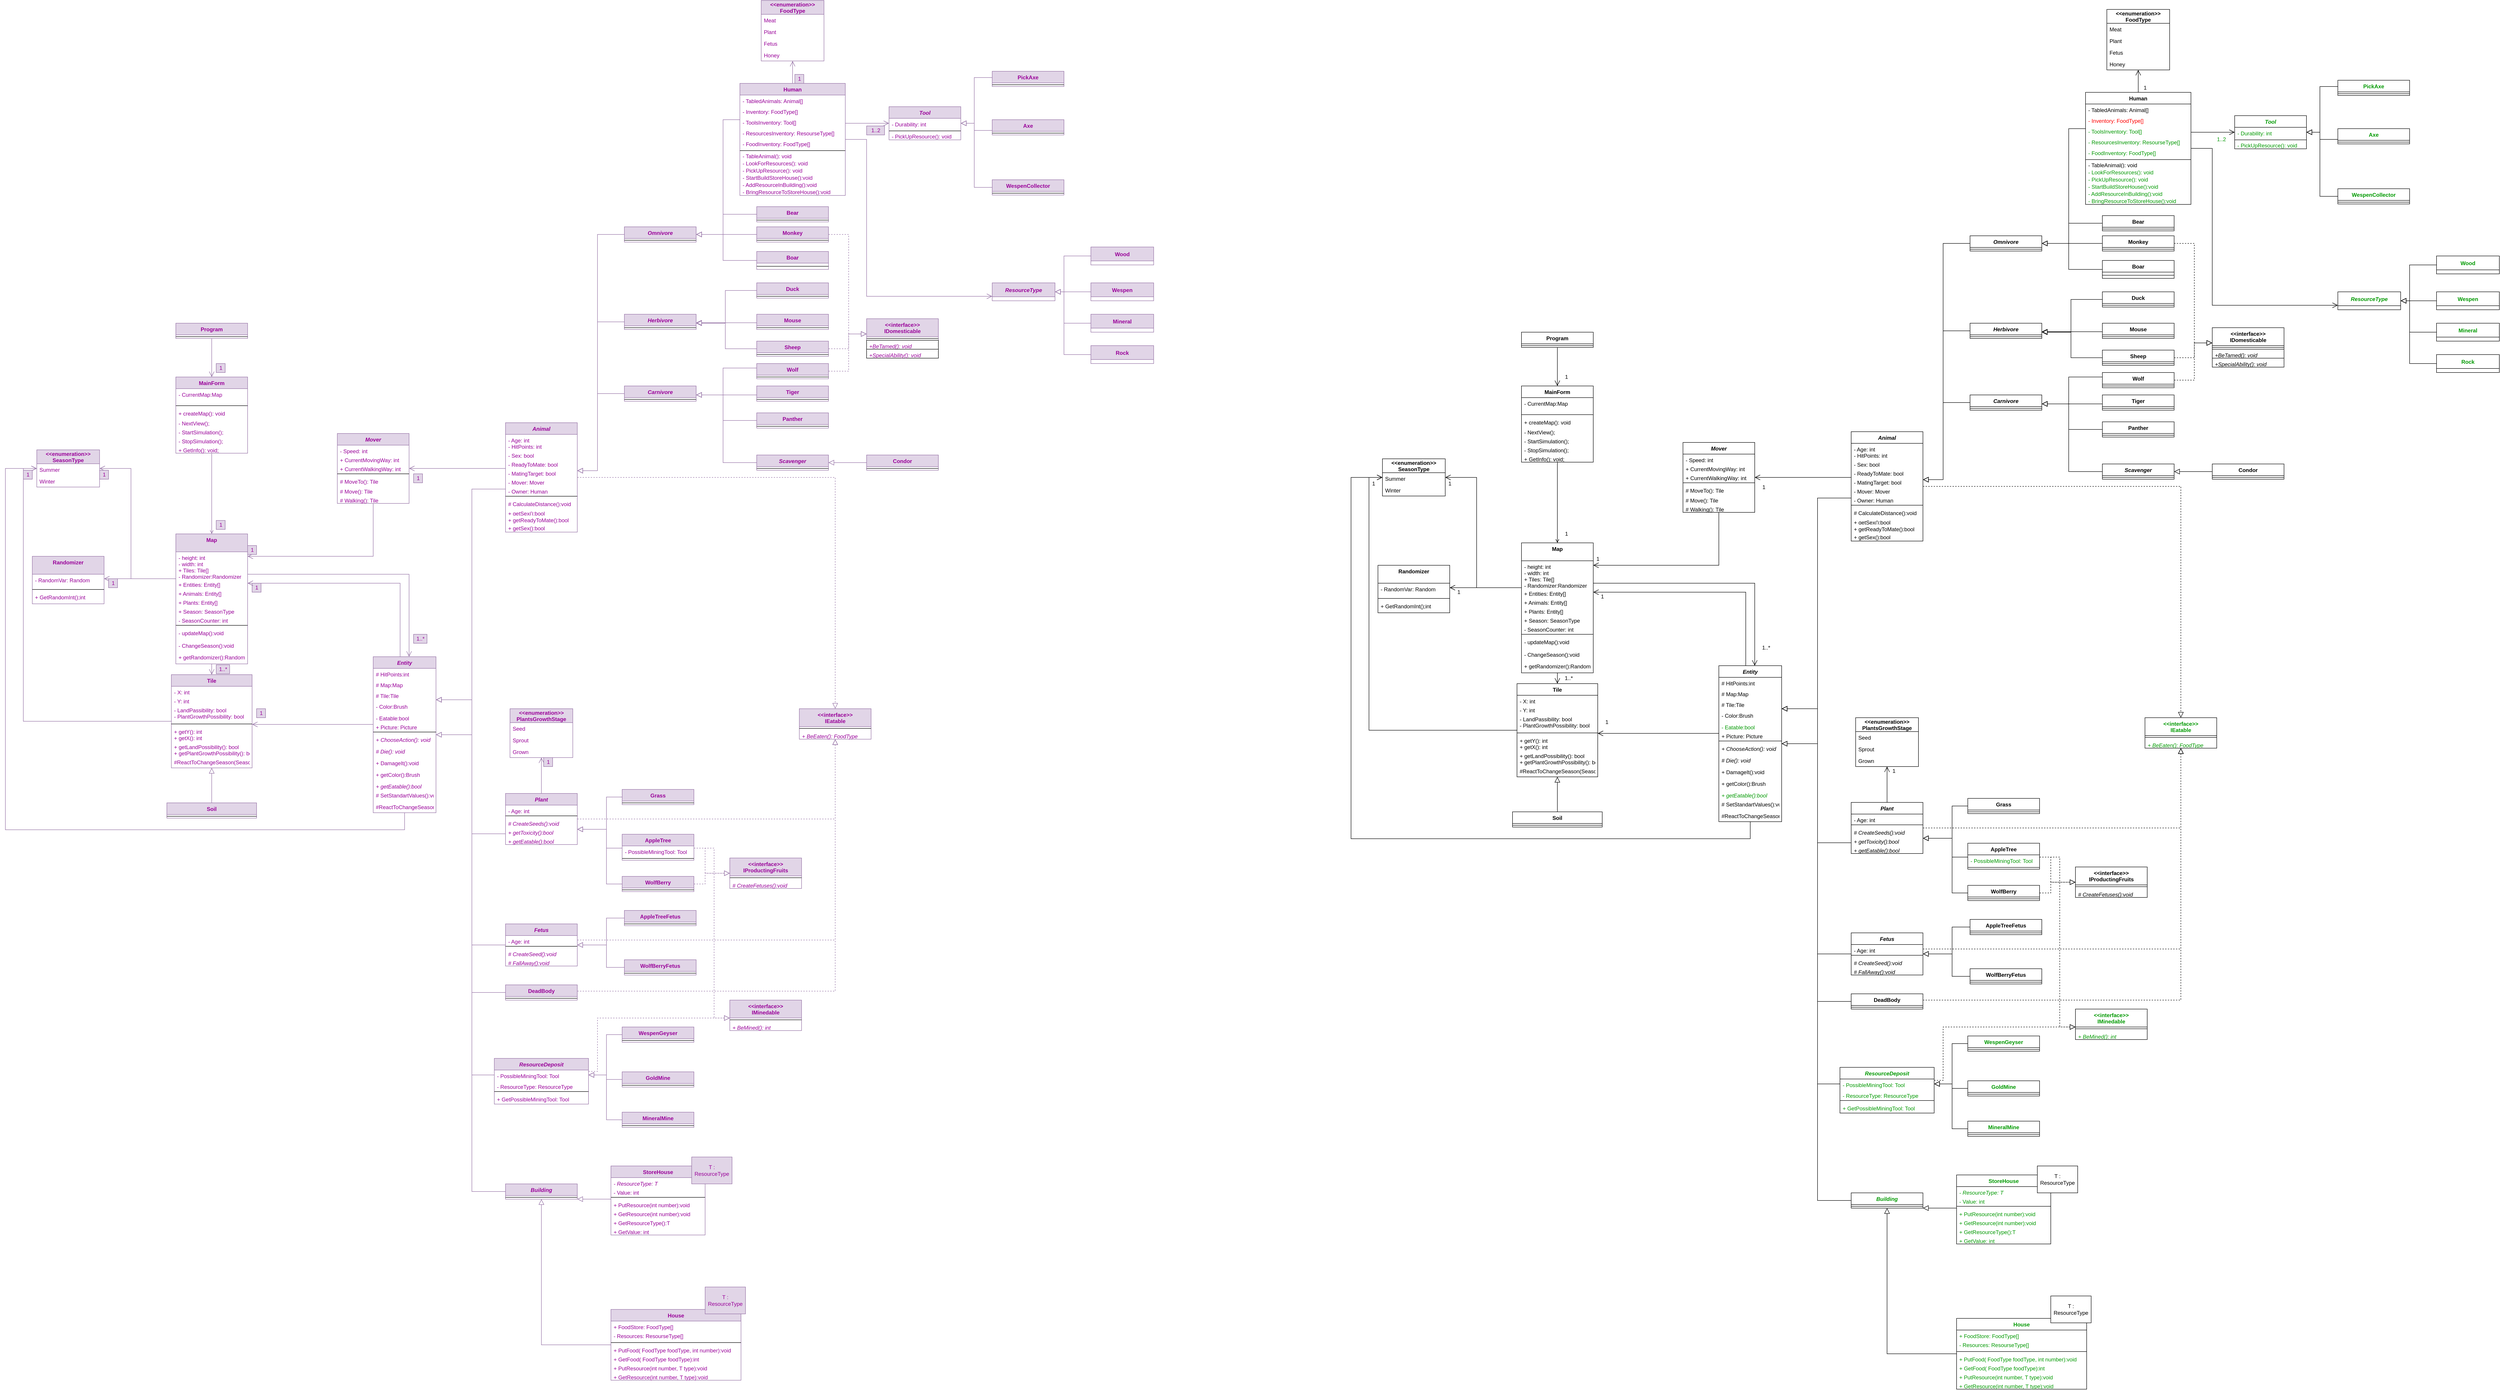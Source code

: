 <mxfile version="15.8.2" type="github">
  <diagram name="Page-1" id="c4acf3e9-155e-7222-9cf6-157b1a14988f">
    <mxGraphModel dx="7363" dy="3027" grid="1" gridSize="10" guides="1" tooltips="1" connect="1" arrows="1" fold="1" page="1" pageScale="1" pageWidth="1100" pageHeight="850" background="none" math="0" shadow="0">
      <root>
        <mxCell id="0" />
        <mxCell id="1" parent="0" />
        <mxCell id="tK33m090suOpxxcHoeYY-7" style="edgeStyle=orthogonalEdgeStyle;rounded=0;orthogonalLoop=1;jettySize=auto;html=1;endArrow=open;endFill=0;endSize=10;startSize=10;startArrow=none;startFill=0;labelBackgroundColor=none;fontColor=#000000;" parent="1" source="_xyLBf4rRskC3J2EZDxW-5" target="_xyLBf4rRskC3J2EZDxW-9" edge="1">
          <mxGeometry relative="1" as="geometry" />
        </mxCell>
        <mxCell id="lUDeA2Y6OBIpnzFLCQ9V-3" style="edgeStyle=orthogonalEdgeStyle;rounded=0;orthogonalLoop=1;jettySize=auto;html=1;endArrow=open;endFill=0;endSize=10;labelBackgroundColor=none;" parent="1" source="_xyLBf4rRskC3J2EZDxW-5" target="s3qruMykAdAHOrOJcpGM-22" edge="1">
          <mxGeometry relative="1" as="geometry">
            <Array as="points">
              <mxPoint x="1180" y="610" />
            </Array>
          </mxGeometry>
        </mxCell>
        <mxCell id="lUDeA2Y6OBIpnzFLCQ9V-32" style="edgeStyle=orthogonalEdgeStyle;rounded=0;orthogonalLoop=1;jettySize=auto;html=1;startArrow=none;startFill=0;endArrow=open;endFill=0;endSize=10;labelBackgroundColor=none;" parent="1" source="_xyLBf4rRskC3J2EZDxW-5" target="lUDeA2Y6OBIpnzFLCQ9V-27" edge="1">
          <mxGeometry relative="1" as="geometry">
            <Array as="points">
              <mxPoint x="560" y="620" />
              <mxPoint x="560" y="620" />
            </Array>
          </mxGeometry>
        </mxCell>
        <mxCell id="GFOue0MWGR3GaLDcJ6To-40" style="edgeStyle=orthogonalEdgeStyle;rounded=0;orthogonalLoop=1;jettySize=auto;html=1;fontColor=#009900;endArrow=open;endFill=0;endSize=10;strokeColor=default;" parent="1" source="_xyLBf4rRskC3J2EZDxW-5" target="GFOue0MWGR3GaLDcJ6To-35" edge="1">
          <mxGeometry relative="1" as="geometry">
            <Array as="points">
              <mxPoint x="560" y="620" />
              <mxPoint x="560" y="374" />
            </Array>
          </mxGeometry>
        </mxCell>
        <mxCell id="_xyLBf4rRskC3J2EZDxW-5" value="Map" style="swimlane;fontStyle=1;align=center;verticalAlign=top;childLayout=stackLayout;horizontal=1;startSize=40;horizontalStack=0;resizeParent=1;resizeParentMax=0;resizeLast=0;collapsible=1;marginBottom=0;labelBackgroundColor=none;" parent="1" vertex="1">
          <mxGeometry x="660" y="520" width="160" height="290" as="geometry" />
        </mxCell>
        <mxCell id="_xyLBf4rRskC3J2EZDxW-6" value="- height: int&#xa;- width: int&#xa;+ Tiles: Tile[]&#xa;- Randomizer:Randomizer" style="text;align=left;verticalAlign=top;spacingLeft=4;spacingRight=4;overflow=hidden;rotatable=0;points=[[0,0.5],[1,0.5]];portConstraint=eastwest;labelBackgroundColor=none;fontColor=#000000;" parent="_xyLBf4rRskC3J2EZDxW-5" vertex="1">
          <mxGeometry y="40" width="160" height="60" as="geometry" />
        </mxCell>
        <mxCell id="lUDeA2Y6OBIpnzFLCQ9V-34" value="+ Entities: Entity[]" style="text;align=left;verticalAlign=top;spacingLeft=4;spacingRight=4;overflow=hidden;rotatable=0;points=[[0,0.5],[1,0.5]];portConstraint=eastwest;labelBackgroundColor=none;fontColor=#000000;" parent="_xyLBf4rRskC3J2EZDxW-5" vertex="1">
          <mxGeometry y="100" width="160" height="20" as="geometry" />
        </mxCell>
        <mxCell id="lUDeA2Y6OBIpnzFLCQ9V-35" value="+ Animals: Entity[]" style="text;align=left;verticalAlign=top;spacingLeft=4;spacingRight=4;overflow=hidden;rotatable=0;points=[[0,0.5],[1,0.5]];portConstraint=eastwest;labelBackgroundColor=none;fontColor=#000000;" parent="_xyLBf4rRskC3J2EZDxW-5" vertex="1">
          <mxGeometry y="120" width="160" height="20" as="geometry" />
        </mxCell>
        <mxCell id="GFOue0MWGR3GaLDcJ6To-34" value="+ Plants: Entity[]" style="text;align=left;verticalAlign=top;spacingLeft=4;spacingRight=4;overflow=hidden;rotatable=0;points=[[0,0.5],[1,0.5]];portConstraint=eastwest;labelBackgroundColor=none;fontColor=#000000;" parent="_xyLBf4rRskC3J2EZDxW-5" vertex="1">
          <mxGeometry y="140" width="160" height="20" as="geometry" />
        </mxCell>
        <mxCell id="lUDeA2Y6OBIpnzFLCQ9V-36" value="+ Season: SeasonType" style="text;align=left;verticalAlign=top;spacingLeft=4;spacingRight=4;overflow=hidden;rotatable=0;points=[[0,0.5],[1,0.5]];portConstraint=eastwest;labelBackgroundColor=none;fontColor=#000000;" parent="_xyLBf4rRskC3J2EZDxW-5" vertex="1">
          <mxGeometry y="160" width="160" height="20" as="geometry" />
        </mxCell>
        <mxCell id="GFOue0MWGR3GaLDcJ6To-41" value="- SeasonCounter: int" style="text;align=left;verticalAlign=top;spacingLeft=4;spacingRight=4;overflow=hidden;rotatable=0;points=[[0,0.5],[1,0.5]];portConstraint=eastwest;labelBackgroundColor=none;fontColor=#000000;" parent="_xyLBf4rRskC3J2EZDxW-5" vertex="1">
          <mxGeometry y="180" width="160" height="20" as="geometry" />
        </mxCell>
        <mxCell id="_xyLBf4rRskC3J2EZDxW-7" value="" style="line;strokeWidth=1;align=left;verticalAlign=middle;spacingTop=-1;spacingLeft=3;spacingRight=3;rotatable=0;labelPosition=right;points=[];portConstraint=eastwest;labelBackgroundColor=none;fontColor=#000000;" parent="_xyLBf4rRskC3J2EZDxW-5" vertex="1">
          <mxGeometry y="200" width="160" height="8" as="geometry" />
        </mxCell>
        <mxCell id="s3qruMykAdAHOrOJcpGM-13" value="- updateMap():void" style="text;align=left;verticalAlign=top;spacingLeft=4;spacingRight=4;overflow=hidden;rotatable=0;points=[[0,0.5],[1,0.5]];portConstraint=eastwest;labelBackgroundColor=none;fontColor=#000000;" parent="_xyLBf4rRskC3J2EZDxW-5" vertex="1">
          <mxGeometry y="208" width="160" height="28" as="geometry" />
        </mxCell>
        <mxCell id="GFOue0MWGR3GaLDcJ6To-53" value="- ChangeSeason():void" style="text;align=left;verticalAlign=top;spacingLeft=4;spacingRight=4;overflow=hidden;rotatable=0;points=[[0,0.5],[1,0.5]];portConstraint=eastwest;labelBackgroundColor=none;fontColor=#000000;" parent="_xyLBf4rRskC3J2EZDxW-5" vertex="1">
          <mxGeometry y="236" width="160" height="26" as="geometry" />
        </mxCell>
        <mxCell id="tCjWMXxbCeVZ_curiyDe-3" value="+ getRandomizer():Randomizer" style="text;align=left;verticalAlign=top;spacingLeft=4;spacingRight=4;overflow=hidden;rotatable=0;points=[[0,0.5],[1,0.5]];portConstraint=eastwest;labelBackgroundColor=none;fontColor=#000000;" parent="_xyLBf4rRskC3J2EZDxW-5" vertex="1">
          <mxGeometry y="262" width="160" height="28" as="geometry" />
        </mxCell>
        <mxCell id="GFOue0MWGR3GaLDcJ6To-49" style="edgeStyle=orthogonalEdgeStyle;rounded=0;orthogonalLoop=1;jettySize=auto;html=1;fontColor=#009900;endArrow=open;endFill=0;endSize=10;strokeColor=default;" parent="1" source="_xyLBf4rRskC3J2EZDxW-9" target="GFOue0MWGR3GaLDcJ6To-35" edge="1">
          <mxGeometry relative="1" as="geometry">
            <Array as="points">
              <mxPoint x="320" y="938" />
              <mxPoint x="320" y="374" />
            </Array>
          </mxGeometry>
        </mxCell>
        <mxCell id="_xyLBf4rRskC3J2EZDxW-9" value="Tile" style="swimlane;fontStyle=1;align=center;verticalAlign=top;childLayout=stackLayout;horizontal=1;startSize=26;horizontalStack=0;resizeParent=1;resizeParentMax=0;resizeLast=0;collapsible=1;marginBottom=0;labelBackgroundColor=none;fontColor=#000000;" parent="1" vertex="1">
          <mxGeometry x="650" y="834" width="180" height="208" as="geometry" />
        </mxCell>
        <mxCell id="tK33m090suOpxxcHoeYY-31" value="- X: int" style="text;align=left;verticalAlign=top;spacingLeft=4;spacingRight=4;overflow=hidden;rotatable=0;points=[[0,0.5],[1,0.5]];portConstraint=eastwest;labelBackgroundColor=none;fontColor=#000000;" parent="_xyLBf4rRskC3J2EZDxW-9" vertex="1">
          <mxGeometry y="26" width="180" height="20" as="geometry" />
        </mxCell>
        <mxCell id="tK33m090suOpxxcHoeYY-32" value="- Y: int" style="text;align=left;verticalAlign=top;spacingLeft=4;spacingRight=4;overflow=hidden;rotatable=0;points=[[0,0.5],[1,0.5]];portConstraint=eastwest;labelBackgroundColor=none;fontColor=#000000;" parent="_xyLBf4rRskC3J2EZDxW-9" vertex="1">
          <mxGeometry y="46" width="180" height="20" as="geometry" />
        </mxCell>
        <mxCell id="QvaqsyEetl3F-smUwmiv-2" value="- LandPassibility: bool&#xa;- PlantGrowthPossibility: bool" style="text;align=left;verticalAlign=top;spacingLeft=4;spacingRight=4;overflow=hidden;rotatable=0;points=[[0,0.5],[1,0.5]];portConstraint=eastwest;labelBackgroundColor=none;fontColor=#000000;" parent="_xyLBf4rRskC3J2EZDxW-9" vertex="1">
          <mxGeometry y="66" width="180" height="40" as="geometry" />
        </mxCell>
        <mxCell id="_xyLBf4rRskC3J2EZDxW-11" value="" style="line;strokeWidth=1;align=left;verticalAlign=middle;spacingTop=-1;spacingLeft=3;spacingRight=3;rotatable=0;labelPosition=right;points=[];portConstraint=eastwest;labelBackgroundColor=none;fontColor=#000000;" parent="_xyLBf4rRskC3J2EZDxW-9" vertex="1">
          <mxGeometry y="106" width="180" height="8" as="geometry" />
        </mxCell>
        <mxCell id="tCjWMXxbCeVZ_curiyDe-1" value="+ getY(): int&#xa;+ getX(): int" style="text;align=left;verticalAlign=top;spacingLeft=4;spacingRight=4;overflow=hidden;rotatable=0;points=[[0,0.5],[1,0.5]];portConstraint=eastwest;labelBackgroundColor=none;fontColor=#000000;" parent="_xyLBf4rRskC3J2EZDxW-9" vertex="1">
          <mxGeometry y="114" width="180" height="34" as="geometry" />
        </mxCell>
        <mxCell id="tCjWMXxbCeVZ_curiyDe-2" value="+ getLandPossibility(): bool&#xa;+ getPlantGrowthPossibility(): bool" style="text;align=left;verticalAlign=top;spacingLeft=4;spacingRight=4;overflow=hidden;rotatable=0;points=[[0,0.5],[1,0.5]];portConstraint=eastwest;labelBackgroundColor=none;fontColor=#000000;" parent="_xyLBf4rRskC3J2EZDxW-9" vertex="1">
          <mxGeometry y="148" width="180" height="34" as="geometry" />
        </mxCell>
        <mxCell id="GFOue0MWGR3GaLDcJ6To-45" value="#ReactToChangeSeason(SeasonType newSeason):void" style="text;align=left;verticalAlign=top;spacingLeft=4;spacingRight=4;overflow=hidden;rotatable=0;points=[[0,0.5],[1,0.5]];portConstraint=eastwest;labelBackgroundColor=none;fontColor=#000000;" parent="_xyLBf4rRskC3J2EZDxW-9" vertex="1">
          <mxGeometry y="182" width="180" height="26" as="geometry" />
        </mxCell>
        <mxCell id="lUDeA2Y6OBIpnzFLCQ9V-10" style="edgeStyle=orthogonalEdgeStyle;rounded=0;orthogonalLoop=1;jettySize=auto;html=1;startArrow=none;startFill=0;endArrow=block;endFill=0;endSize=10;labelBackgroundColor=none;" parent="1" source="v3pDaqWRYXxPAvAmd5gX-1" target="_xyLBf4rRskC3J2EZDxW-9" edge="1">
          <mxGeometry relative="1" as="geometry">
            <Array as="points">
              <mxPoint x="740" y="1090" />
              <mxPoint x="740" y="1090" />
            </Array>
          </mxGeometry>
        </mxCell>
        <mxCell id="v3pDaqWRYXxPAvAmd5gX-1" value="Soil" style="swimlane;fontStyle=1;align=center;verticalAlign=top;childLayout=stackLayout;horizontal=1;startSize=26;horizontalStack=0;resizeParent=1;resizeParentMax=0;resizeLast=0;collapsible=1;marginBottom=0;labelBackgroundColor=none;" parent="1" vertex="1">
          <mxGeometry x="640" y="1120" width="200" height="34" as="geometry" />
        </mxCell>
        <mxCell id="v3pDaqWRYXxPAvAmd5gX-3" value="" style="line;strokeWidth=1;align=left;verticalAlign=middle;spacingTop=-1;spacingLeft=3;spacingRight=3;rotatable=0;labelPosition=right;points=[];portConstraint=eastwest;labelBackgroundColor=none;" parent="v3pDaqWRYXxPAvAmd5gX-1" vertex="1">
          <mxGeometry y="26" width="200" height="8" as="geometry" />
        </mxCell>
        <mxCell id="QvaqsyEetl3F-smUwmiv-9" style="edgeStyle=orthogonalEdgeStyle;rounded=0;orthogonalLoop=1;jettySize=auto;html=1;endArrow=block;endFill=0;endSize=10;labelBackgroundColor=none;" parent="1" source="v3pDaqWRYXxPAvAmd5gX-28" target="s3qruMykAdAHOrOJcpGM-22" edge="1">
          <mxGeometry relative="1" as="geometry">
            <Array as="points">
              <mxPoint x="1320" y="1189" />
              <mxPoint x="1320" y="890" />
            </Array>
          </mxGeometry>
        </mxCell>
        <mxCell id="GOziUS8xMTXhWKEQs9-W-17" style="edgeStyle=orthogonalEdgeStyle;rounded=0;orthogonalLoop=1;jettySize=auto;html=1;fontColor=#000000;endArrow=open;endFill=0;endSize=10;labelBackgroundColor=none;" parent="1" source="v3pDaqWRYXxPAvAmd5gX-28" target="GOziUS8xMTXhWKEQs9-W-12" edge="1">
          <mxGeometry relative="1" as="geometry" />
        </mxCell>
        <mxCell id="h7rE-Q1z8wtShtCBn0Cs-93" style="edgeStyle=orthogonalEdgeStyle;rounded=0;orthogonalLoop=1;jettySize=auto;html=1;dashed=1;fontColor=#009900;endArrow=block;endFill=0;endSize=10;" parent="1" source="v3pDaqWRYXxPAvAmd5gX-28" target="h7rE-Q1z8wtShtCBn0Cs-88" edge="1">
          <mxGeometry relative="1" as="geometry" />
        </mxCell>
        <mxCell id="v3pDaqWRYXxPAvAmd5gX-28" value="Plant" style="swimlane;fontStyle=3;align=center;verticalAlign=top;childLayout=stackLayout;horizontal=1;startSize=26;horizontalStack=0;resizeParent=1;resizeParentMax=0;resizeLast=0;collapsible=1;marginBottom=0;labelBackgroundColor=none;" parent="1" vertex="1">
          <mxGeometry x="1395" y="1099" width="160" height="114" as="geometry">
            <mxRectangle x="1395" y="1099" width="60" height="26" as="alternateBounds" />
          </mxGeometry>
        </mxCell>
        <mxCell id="GOziUS8xMTXhWKEQs9-W-26" value="- Age: int" style="text;align=left;verticalAlign=top;spacingLeft=4;spacingRight=4;overflow=hidden;rotatable=0;points=[[0,0.5],[1,0.5]];portConstraint=eastwest;fontStyle=0;labelBackgroundColor=none;" parent="v3pDaqWRYXxPAvAmd5gX-28" vertex="1">
          <mxGeometry y="26" width="160" height="20" as="geometry" />
        </mxCell>
        <mxCell id="v3pDaqWRYXxPAvAmd5gX-30" value="" style="line;strokeWidth=1;align=left;verticalAlign=middle;spacingTop=-1;spacingLeft=3;spacingRight=3;rotatable=0;labelPosition=right;points=[];portConstraint=eastwest;labelBackgroundColor=none;" parent="v3pDaqWRYXxPAvAmd5gX-28" vertex="1">
          <mxGeometry y="46" width="160" height="8" as="geometry" />
        </mxCell>
        <mxCell id="uQyLJOUiB2QbZ60BsBIK-18" value="# CreateSeeds():void" style="text;align=left;verticalAlign=top;spacingLeft=4;spacingRight=4;overflow=hidden;rotatable=0;points=[[0,0.5],[1,0.5]];portConstraint=eastwest;fontStyle=2;labelBackgroundColor=none;" parent="v3pDaqWRYXxPAvAmd5gX-28" vertex="1">
          <mxGeometry y="54" width="160" height="20" as="geometry" />
        </mxCell>
        <mxCell id="tCjWMXxbCeVZ_curiyDe-5" value="+ getToxicity():bool" style="text;align=left;verticalAlign=top;spacingLeft=4;spacingRight=4;overflow=hidden;rotatable=0;points=[[0,0.5],[1,0.5]];portConstraint=eastwest;fontStyle=2;labelBackgroundColor=none;" parent="v3pDaqWRYXxPAvAmd5gX-28" vertex="1">
          <mxGeometry y="74" width="160" height="20" as="geometry" />
        </mxCell>
        <mxCell id="tCjWMXxbCeVZ_curiyDe-6" value="+ getEatable():bool" style="text;align=left;verticalAlign=top;spacingLeft=4;spacingRight=4;overflow=hidden;rotatable=0;points=[[0,0.5],[1,0.5]];portConstraint=eastwest;fontStyle=2;labelBackgroundColor=none;" parent="v3pDaqWRYXxPAvAmd5gX-28" vertex="1">
          <mxGeometry y="94" width="160" height="20" as="geometry" />
        </mxCell>
        <mxCell id="v3pDaqWRYXxPAvAmd5gX-79" style="edgeStyle=orthogonalEdgeStyle;rounded=0;orthogonalLoop=1;jettySize=auto;html=1;endArrow=block;endFill=0;startSize=6;endSize=10;strokeWidth=1;fontColor=#000000;labelBackgroundColor=none;" parent="1" source="v3pDaqWRYXxPAvAmd5gX-75" target="v3pDaqWRYXxPAvAmd5gX-28" edge="1">
          <mxGeometry relative="1" as="geometry">
            <Array as="points">
              <mxPoint x="1620" y="1107" />
              <mxPoint x="1620" y="1179" />
            </Array>
          </mxGeometry>
        </mxCell>
        <mxCell id="v3pDaqWRYXxPAvAmd5gX-75" value="Grass" style="swimlane;fontStyle=1;align=center;verticalAlign=top;childLayout=stackLayout;horizontal=1;startSize=26;horizontalStack=0;resizeParent=1;resizeParentMax=0;resizeLast=0;collapsible=1;marginBottom=0;labelBackgroundColor=none;" parent="1" vertex="1">
          <mxGeometry x="1655" y="1090" width="160" height="34" as="geometry" />
        </mxCell>
        <mxCell id="v3pDaqWRYXxPAvAmd5gX-77" value="" style="line;strokeWidth=1;align=left;verticalAlign=middle;spacingTop=-1;spacingLeft=3;spacingRight=3;rotatable=0;labelPosition=right;points=[];portConstraint=eastwest;labelBackgroundColor=none;" parent="v3pDaqWRYXxPAvAmd5gX-75" vertex="1">
          <mxGeometry y="26" width="160" height="8" as="geometry" />
        </mxCell>
        <mxCell id="lUDeA2Y6OBIpnzFLCQ9V-1" style="edgeStyle=orthogonalEdgeStyle;rounded=0;orthogonalLoop=1;jettySize=auto;html=1;endArrow=open;endFill=0;labelBackgroundColor=none;fontColor=#000000;" parent="1" source="R_GVhmnV9ysI4ZdF6uMz-18" target="_xyLBf4rRskC3J2EZDxW-5" edge="1">
          <mxGeometry relative="1" as="geometry" />
        </mxCell>
        <mxCell id="R_GVhmnV9ysI4ZdF6uMz-18" value="MainForm" style="swimlane;fontStyle=1;align=center;verticalAlign=top;childLayout=stackLayout;horizontal=1;startSize=26;horizontalStack=0;resizeParent=1;resizeParentMax=0;resizeLast=0;collapsible=1;marginBottom=0;labelBackgroundColor=none;fontColor=#000000;" parent="1" vertex="1">
          <mxGeometry x="660" y="170" width="160" height="170" as="geometry" />
        </mxCell>
        <mxCell id="R_GVhmnV9ysI4ZdF6uMz-19" value="- CurrentMap:Map" style="text;align=left;verticalAlign=top;spacingLeft=4;spacingRight=4;overflow=hidden;rotatable=0;points=[[0,0.5],[1,0.5]];portConstraint=eastwest;labelBackgroundColor=none;fontColor=#000000;" parent="R_GVhmnV9ysI4ZdF6uMz-18" vertex="1">
          <mxGeometry y="26" width="160" height="34" as="geometry" />
        </mxCell>
        <mxCell id="R_GVhmnV9ysI4ZdF6uMz-20" value="" style="line;strokeWidth=1;align=left;verticalAlign=middle;spacingTop=-1;spacingLeft=3;spacingRight=3;rotatable=0;labelPosition=right;points=[];portConstraint=eastwest;labelBackgroundColor=none;fontColor=#000000;" parent="R_GVhmnV9ysI4ZdF6uMz-18" vertex="1">
          <mxGeometry y="60" width="160" height="8" as="geometry" />
        </mxCell>
        <mxCell id="R_GVhmnV9ysI4ZdF6uMz-21" value="+ createMap(): void" style="text;align=left;verticalAlign=top;spacingLeft=4;spacingRight=4;overflow=hidden;rotatable=0;points=[[0,0.5],[1,0.5]];portConstraint=eastwest;labelBackgroundColor=none;fontColor=#000000;" parent="R_GVhmnV9ysI4ZdF6uMz-18" vertex="1">
          <mxGeometry y="68" width="160" height="22" as="geometry" />
        </mxCell>
        <mxCell id="8E_h5tTmM04f4tNInj24-1" value="- NextView();" style="text;align=left;verticalAlign=top;spacingLeft=4;spacingRight=4;overflow=hidden;rotatable=0;points=[[0,0.5],[1,0.5]];portConstraint=eastwest;labelBackgroundColor=none;fontColor=#000000;" parent="R_GVhmnV9ysI4ZdF6uMz-18" vertex="1">
          <mxGeometry y="90" width="160" height="20" as="geometry" />
        </mxCell>
        <mxCell id="lUDeA2Y6OBIpnzFLCQ9V-37" value="- StartSimulation();" style="text;align=left;verticalAlign=top;spacingLeft=4;spacingRight=4;overflow=hidden;rotatable=0;points=[[0,0.5],[1,0.5]];portConstraint=eastwest;labelBackgroundColor=none;fontColor=#000000;" parent="R_GVhmnV9ysI4ZdF6uMz-18" vertex="1">
          <mxGeometry y="110" width="160" height="20" as="geometry" />
        </mxCell>
        <mxCell id="lUDeA2Y6OBIpnzFLCQ9V-38" value="- StopSimulation();" style="text;align=left;verticalAlign=top;spacingLeft=4;spacingRight=4;overflow=hidden;rotatable=0;points=[[0,0.5],[1,0.5]];portConstraint=eastwest;labelBackgroundColor=none;fontColor=#000000;" parent="R_GVhmnV9ysI4ZdF6uMz-18" vertex="1">
          <mxGeometry y="130" width="160" height="20" as="geometry" />
        </mxCell>
        <mxCell id="GFOue0MWGR3GaLDcJ6To-47" value="+ GetInfo(): void;" style="text;align=left;verticalAlign=top;spacingLeft=4;spacingRight=4;overflow=hidden;rotatable=0;points=[[0,0.5],[1,0.5]];portConstraint=eastwest;labelBackgroundColor=none;fontColor=#000000;" parent="R_GVhmnV9ysI4ZdF6uMz-18" vertex="1">
          <mxGeometry y="150" width="160" height="20" as="geometry" />
        </mxCell>
        <mxCell id="tK33m090suOpxxcHoeYY-29" value="1..*" style="text;html=1;align=center;verticalAlign=middle;resizable=0;points=[];autosize=1;labelBackgroundColor=none;fontColor=#000000;" parent="1" vertex="1">
          <mxGeometry x="750" y="812" width="30" height="20" as="geometry" />
        </mxCell>
        <mxCell id="tK33m090suOpxxcHoeYY-34" value="1" style="text;html=1;align=center;verticalAlign=middle;resizable=0;points=[];autosize=1;labelBackgroundColor=none;fontColor=#000000;" parent="1" vertex="1">
          <mxGeometry x="830" y="630" width="20" height="20" as="geometry" />
        </mxCell>
        <mxCell id="lUDeA2Y6OBIpnzFLCQ9V-2" style="edgeStyle=orthogonalEdgeStyle;rounded=0;orthogonalLoop=1;jettySize=auto;html=1;endArrow=open;endFill=0;endSize=10;labelBackgroundColor=none;" parent="1" source="s3qruMykAdAHOrOJcpGM-22" target="_xyLBf4rRskC3J2EZDxW-5" edge="1">
          <mxGeometry relative="1" as="geometry">
            <Array as="points">
              <mxPoint x="1160" y="630" />
            </Array>
          </mxGeometry>
        </mxCell>
        <mxCell id="lUDeA2Y6OBIpnzFLCQ9V-22" style="edgeStyle=orthogonalEdgeStyle;rounded=0;orthogonalLoop=1;jettySize=auto;html=1;startArrow=none;startFill=0;endArrow=open;endFill=0;endSize=10;labelBackgroundColor=none;" parent="1" source="s3qruMykAdAHOrOJcpGM-22" target="_xyLBf4rRskC3J2EZDxW-9" edge="1">
          <mxGeometry relative="1" as="geometry">
            <Array as="points">
              <mxPoint x="1050" y="945" />
              <mxPoint x="1050" y="945" />
            </Array>
          </mxGeometry>
        </mxCell>
        <mxCell id="GFOue0MWGR3GaLDcJ6To-50" style="edgeStyle=orthogonalEdgeStyle;rounded=0;orthogonalLoop=1;jettySize=auto;html=1;fontColor=#009900;endArrow=open;endFill=0;endSize=10;strokeColor=default;" parent="1" source="s3qruMykAdAHOrOJcpGM-22" target="GFOue0MWGR3GaLDcJ6To-35" edge="1">
          <mxGeometry relative="1" as="geometry">
            <Array as="points">
              <mxPoint x="1170" y="1180" />
              <mxPoint x="280" y="1180" />
              <mxPoint x="280" y="374" />
            </Array>
          </mxGeometry>
        </mxCell>
        <mxCell id="s3qruMykAdAHOrOJcpGM-22" value="Entity" style="swimlane;fontStyle=3;align=center;verticalAlign=top;childLayout=stackLayout;horizontal=1;startSize=26;horizontalStack=0;resizeParent=1;resizeParentMax=0;resizeLast=0;collapsible=1;marginBottom=0;labelBackgroundColor=none;" parent="1" vertex="1">
          <mxGeometry x="1100" y="794" width="140" height="348" as="geometry" />
        </mxCell>
        <mxCell id="scuy19078v-DDYSuCrTV-1" value="# HitPoints:int " style="text;align=left;verticalAlign=top;spacingLeft=4;spacingRight=4;overflow=hidden;rotatable=0;points=[[0,0.5],[1,0.5]];portConstraint=eastwest;labelBackgroundColor=none;" parent="s3qruMykAdAHOrOJcpGM-22" vertex="1">
          <mxGeometry y="26" width="140" height="24" as="geometry" />
        </mxCell>
        <mxCell id="scuy19078v-DDYSuCrTV-3" value="# Map:Map" style="text;align=left;verticalAlign=top;spacingLeft=4;spacingRight=4;overflow=hidden;rotatable=0;points=[[0,0.5],[1,0.5]];portConstraint=eastwest;labelBackgroundColor=none;fontColor=#000000;" parent="s3qruMykAdAHOrOJcpGM-22" vertex="1">
          <mxGeometry y="50" width="140" height="24" as="geometry" />
        </mxCell>
        <mxCell id="scuy19078v-DDYSuCrTV-4" value="# Tile:Tile" style="text;align=left;verticalAlign=top;spacingLeft=4;spacingRight=4;overflow=hidden;rotatable=0;points=[[0,0.5],[1,0.5]];portConstraint=eastwest;labelBackgroundColor=none;fontColor=#000000;" parent="s3qruMykAdAHOrOJcpGM-22" vertex="1">
          <mxGeometry y="74" width="140" height="24" as="geometry" />
        </mxCell>
        <mxCell id="SBPc5HN0QN9MTusp5TGx-4" value="- Color:Brush" style="text;align=left;verticalAlign=top;spacingLeft=4;spacingRight=4;overflow=hidden;rotatable=0;points=[[0,0.5],[1,0.5]];portConstraint=eastwest;labelBackgroundColor=none;fontColor=#000000;" parent="s3qruMykAdAHOrOJcpGM-22" vertex="1">
          <mxGeometry y="98" width="140" height="26" as="geometry" />
        </mxCell>
        <mxCell id="GFOue0MWGR3GaLDcJ6To-46" value="- Eatable:bool" style="text;align=left;verticalAlign=top;spacingLeft=4;spacingRight=4;overflow=hidden;rotatable=0;points=[[0,0.5],[1,0.5]];portConstraint=eastwest;fontStyle=0;labelBackgroundColor=none;fontColor=#009900;" parent="s3qruMykAdAHOrOJcpGM-22" vertex="1">
          <mxGeometry y="124" width="140" height="20" as="geometry" />
        </mxCell>
        <mxCell id="SBPc5HN0QN9MTusp5TGx-5" value="+ Picture: Picture" style="text;align=left;verticalAlign=top;spacingLeft=4;spacingRight=4;overflow=hidden;rotatable=0;points=[[0,0.5],[1,0.5]];portConstraint=eastwest;fontStyle=0;labelBackgroundColor=none;fontColor=#000000;" parent="s3qruMykAdAHOrOJcpGM-22" vertex="1">
          <mxGeometry y="144" width="140" height="20" as="geometry" />
        </mxCell>
        <mxCell id="s3qruMykAdAHOrOJcpGM-24" value="" style="line;strokeWidth=1;align=left;verticalAlign=middle;spacingTop=-1;spacingLeft=3;spacingRight=3;rotatable=0;labelPosition=right;points=[];portConstraint=eastwest;labelBackgroundColor=none;fontColor=#000000;" parent="s3qruMykAdAHOrOJcpGM-22" vertex="1">
          <mxGeometry y="164" width="140" height="8" as="geometry" />
        </mxCell>
        <mxCell id="s3qruMykAdAHOrOJcpGM-25" value="+ ChooseAction(): void" style="text;align=left;verticalAlign=top;spacingLeft=4;spacingRight=4;overflow=hidden;rotatable=0;points=[[0,0.5],[1,0.5]];portConstraint=eastwest;fontStyle=2;labelBackgroundColor=none;fontColor=#000000;" parent="s3qruMykAdAHOrOJcpGM-22" vertex="1">
          <mxGeometry y="172" width="140" height="26" as="geometry" />
        </mxCell>
        <mxCell id="lUDeA2Y6OBIpnzFLCQ9V-24" value="# Die(): void" style="text;align=left;verticalAlign=top;spacingLeft=4;spacingRight=4;overflow=hidden;rotatable=0;points=[[0,0.5],[1,0.5]];portConstraint=eastwest;fontStyle=2;labelBackgroundColor=none;fontColor=#000000;" parent="s3qruMykAdAHOrOJcpGM-22" vertex="1">
          <mxGeometry y="198" width="140" height="26" as="geometry" />
        </mxCell>
        <mxCell id="lUDeA2Y6OBIpnzFLCQ9V-25" value="+ DamageIt():void" style="text;align=left;verticalAlign=top;spacingLeft=4;spacingRight=4;overflow=hidden;rotatable=0;points=[[0,0.5],[1,0.5]];portConstraint=eastwest;labelBackgroundColor=none;fontColor=#000000;" parent="s3qruMykAdAHOrOJcpGM-22" vertex="1">
          <mxGeometry y="224" width="140" height="26" as="geometry" />
        </mxCell>
        <mxCell id="tCjWMXxbCeVZ_curiyDe-4" value="+ getColor():Brush" style="text;align=left;verticalAlign=top;spacingLeft=4;spacingRight=4;overflow=hidden;rotatable=0;points=[[0,0.5],[1,0.5]];portConstraint=eastwest;labelBackgroundColor=none;fontColor=#000000;" parent="s3qruMykAdAHOrOJcpGM-22" vertex="1">
          <mxGeometry y="250" width="140" height="26" as="geometry" />
        </mxCell>
        <mxCell id="SBPc5HN0QN9MTusp5TGx-3" value="+ getEatable():bool" style="text;align=left;verticalAlign=top;spacingLeft=4;spacingRight=4;overflow=hidden;rotatable=0;points=[[0,0.5],[1,0.5]];portConstraint=eastwest;fontStyle=2;labelBackgroundColor=none;fontColor=#009900;" parent="s3qruMykAdAHOrOJcpGM-22" vertex="1">
          <mxGeometry y="276" width="140" height="20" as="geometry" />
        </mxCell>
        <mxCell id="SBPc5HN0QN9MTusp5TGx-1" value="# SetStandartValues():void" style="text;align=left;verticalAlign=top;spacingLeft=4;spacingRight=4;overflow=hidden;rotatable=0;points=[[0,0.5],[1,0.5]];portConstraint=eastwest;labelBackgroundColor=none;fontColor=#000000;" parent="s3qruMykAdAHOrOJcpGM-22" vertex="1">
          <mxGeometry y="296" width="140" height="26" as="geometry" />
        </mxCell>
        <mxCell id="GFOue0MWGR3GaLDcJ6To-43" value="#ReactToChangeSeason():void" style="text;align=left;verticalAlign=top;spacingLeft=4;spacingRight=4;overflow=hidden;rotatable=0;points=[[0,0.5],[1,0.5]];portConstraint=eastwest;labelBackgroundColor=none;fontColor=#000000;" parent="s3qruMykAdAHOrOJcpGM-22" vertex="1">
          <mxGeometry y="322" width="140" height="26" as="geometry" />
        </mxCell>
        <mxCell id="lUDeA2Y6OBIpnzFLCQ9V-12" value="1..*" style="text;html=1;align=center;verticalAlign=middle;resizable=0;points=[];autosize=1;labelBackgroundColor=none;" parent="1" vertex="1">
          <mxGeometry x="1190" y="744" width="30" height="20" as="geometry" />
        </mxCell>
        <mxCell id="lUDeA2Y6OBIpnzFLCQ9V-13" value="1" style="text;html=1;align=center;verticalAlign=middle;resizable=0;points=[];autosize=1;labelBackgroundColor=none;fontColor=#000000;" parent="1" vertex="1">
          <mxGeometry x="750" y="490" width="20" height="20" as="geometry" />
        </mxCell>
        <mxCell id="lUDeA2Y6OBIpnzFLCQ9V-19" style="edgeStyle=orthogonalEdgeStyle;rounded=0;orthogonalLoop=1;jettySize=auto;html=1;startArrow=none;startFill=0;endArrow=open;endFill=0;endSize=10;labelBackgroundColor=none;" parent="1" source="lUDeA2Y6OBIpnzFLCQ9V-14" target="R_GVhmnV9ysI4ZdF6uMz-18" edge="1">
          <mxGeometry relative="1" as="geometry" />
        </mxCell>
        <mxCell id="lUDeA2Y6OBIpnzFLCQ9V-14" value="Program" style="swimlane;fontStyle=1;align=center;verticalAlign=top;childLayout=stackLayout;horizontal=1;startSize=26;horizontalStack=0;resizeParent=1;resizeParentMax=0;resizeLast=0;collapsible=1;marginBottom=0;labelBackgroundColor=none;" parent="1" vertex="1">
          <mxGeometry x="660" y="50" width="160" height="34" as="geometry" />
        </mxCell>
        <mxCell id="lUDeA2Y6OBIpnzFLCQ9V-16" value="" style="line;strokeWidth=1;align=left;verticalAlign=middle;spacingTop=-1;spacingLeft=3;spacingRight=3;rotatable=0;labelPosition=right;points=[];portConstraint=eastwest;labelBackgroundColor=none;" parent="lUDeA2Y6OBIpnzFLCQ9V-14" vertex="1">
          <mxGeometry y="26" width="160" height="8" as="geometry" />
        </mxCell>
        <mxCell id="lUDeA2Y6OBIpnzFLCQ9V-20" value="1" style="text;html=1;align=center;verticalAlign=middle;resizable=0;points=[];autosize=1;labelBackgroundColor=none;" parent="1" vertex="1">
          <mxGeometry x="750" y="140" width="20" height="20" as="geometry" />
        </mxCell>
        <mxCell id="lUDeA2Y6OBIpnzFLCQ9V-21" value="1" style="text;html=1;align=center;verticalAlign=middle;resizable=0;points=[];autosize=1;labelBackgroundColor=none;fontColor=#000000;" parent="1" vertex="1">
          <mxGeometry x="840" y="910" width="20" height="20" as="geometry" />
        </mxCell>
        <mxCell id="lUDeA2Y6OBIpnzFLCQ9V-27" value="Randomizer" style="swimlane;fontStyle=1;align=center;verticalAlign=top;childLayout=stackLayout;horizontal=1;startSize=40;horizontalStack=0;resizeParent=1;resizeParentMax=0;resizeLast=0;collapsible=1;marginBottom=0;labelBackgroundColor=none;" parent="1" vertex="1">
          <mxGeometry x="340" y="570" width="160" height="106" as="geometry" />
        </mxCell>
        <mxCell id="lUDeA2Y6OBIpnzFLCQ9V-28" value="- RandomVar: Random" style="text;align=left;verticalAlign=top;spacingLeft=4;spacingRight=4;overflow=hidden;rotatable=0;points=[[0,0.5],[1,0.5]];portConstraint=eastwest;labelBackgroundColor=none;" parent="lUDeA2Y6OBIpnzFLCQ9V-27" vertex="1">
          <mxGeometry y="40" width="160" height="30" as="geometry" />
        </mxCell>
        <mxCell id="lUDeA2Y6OBIpnzFLCQ9V-29" value="" style="line;strokeWidth=1;align=left;verticalAlign=middle;spacingTop=-1;spacingLeft=3;spacingRight=3;rotatable=0;labelPosition=right;points=[];portConstraint=eastwest;labelBackgroundColor=none;" parent="lUDeA2Y6OBIpnzFLCQ9V-27" vertex="1">
          <mxGeometry y="70" width="160" height="8" as="geometry" />
        </mxCell>
        <mxCell id="lUDeA2Y6OBIpnzFLCQ9V-31" value="+ GetRandomInt();int" style="text;align=left;verticalAlign=top;spacingLeft=4;spacingRight=4;overflow=hidden;rotatable=0;points=[[0,0.5],[1,0.5]];portConstraint=eastwest;labelBackgroundColor=none;" parent="lUDeA2Y6OBIpnzFLCQ9V-27" vertex="1">
          <mxGeometry y="78" width="160" height="28" as="geometry" />
        </mxCell>
        <mxCell id="lUDeA2Y6OBIpnzFLCQ9V-33" value="1" style="text;html=1;align=center;verticalAlign=middle;resizable=0;points=[];autosize=1;labelBackgroundColor=none;" parent="1" vertex="1">
          <mxGeometry x="510" y="620" width="20" height="20" as="geometry" />
        </mxCell>
        <mxCell id="GOziUS8xMTXhWKEQs9-W-12" value="&lt;&lt;enumeration&gt;&gt;&#xa;PlantsGrowthStage" style="swimlane;fontStyle=1;childLayout=stackLayout;horizontal=1;startSize=31;horizontalStack=0;resizeParent=1;resizeParentMax=0;resizeLast=0;collapsible=1;marginBottom=0;labelBackgroundColor=none;" parent="1" vertex="1">
          <mxGeometry x="1405" y="910" width="140" height="109" as="geometry" />
        </mxCell>
        <mxCell id="GOziUS8xMTXhWKEQs9-W-13" value="Seed" style="text;align=left;verticalAlign=top;spacingLeft=4;spacingRight=4;overflow=hidden;rotatable=0;points=[[0,0.5],[1,0.5]];portConstraint=eastwest;labelBackgroundColor=none;" parent="GOziUS8xMTXhWKEQs9-W-12" vertex="1">
          <mxGeometry y="31" width="140" height="26" as="geometry" />
        </mxCell>
        <mxCell id="GOziUS8xMTXhWKEQs9-W-14" value="Sprout" style="text;align=left;verticalAlign=top;spacingLeft=4;spacingRight=4;overflow=hidden;rotatable=0;points=[[0,0.5],[1,0.5]];portConstraint=eastwest;labelBackgroundColor=none;" parent="GOziUS8xMTXhWKEQs9-W-12" vertex="1">
          <mxGeometry y="57" width="140" height="26" as="geometry" />
        </mxCell>
        <mxCell id="GOziUS8xMTXhWKEQs9-W-15" value="Grown" style="text;align=left;verticalAlign=top;spacingLeft=4;spacingRight=4;overflow=hidden;rotatable=0;points=[[0,0.5],[1,0.5]];portConstraint=eastwest;labelBackgroundColor=none;" parent="GOziUS8xMTXhWKEQs9-W-12" vertex="1">
          <mxGeometry y="83" width="140" height="26" as="geometry" />
        </mxCell>
        <mxCell id="GOziUS8xMTXhWKEQs9-W-18" value="1" style="text;html=1;align=center;verticalAlign=middle;resizable=0;points=[];autosize=1;labelBackgroundColor=none;" parent="1" vertex="1">
          <mxGeometry x="1480" y="1019" width="20" height="20" as="geometry" />
        </mxCell>
        <mxCell id="GOziUS8xMTXhWKEQs9-W-25" style="edgeStyle=orthogonalEdgeStyle;rounded=0;orthogonalLoop=1;jettySize=auto;html=1;fontColor=#000000;endArrow=block;endFill=0;endSize=10;labelBackgroundColor=none;" parent="1" source="GOziUS8xMTXhWKEQs9-W-19" target="v3pDaqWRYXxPAvAmd5gX-28" edge="1">
          <mxGeometry relative="1" as="geometry">
            <Array as="points">
              <mxPoint x="1620" y="1221" />
              <mxPoint x="1620" y="1179" />
            </Array>
          </mxGeometry>
        </mxCell>
        <mxCell id="scuy19078v-DDYSuCrTV-10" style="edgeStyle=orthogonalEdgeStyle;rounded=0;orthogonalLoop=1;jettySize=auto;html=1;fontColor=#000000;dashed=1;endSize=10;endArrow=block;endFill=0;labelBackgroundColor=none;" parent="1" source="GOziUS8xMTXhWKEQs9-W-19" target="scuy19078v-DDYSuCrTV-5" edge="1">
          <mxGeometry relative="1" as="geometry">
            <Array as="points">
              <mxPoint x="1840" y="1221" />
              <mxPoint x="1840" y="1277" />
            </Array>
          </mxGeometry>
        </mxCell>
        <mxCell id="h7rE-Q1z8wtShtCBn0Cs-43" style="edgeStyle=orthogonalEdgeStyle;rounded=0;orthogonalLoop=1;jettySize=auto;html=1;fontColor=#009900;endArrow=block;endFill=0;endSize=10;dashed=1;" parent="1" source="GOziUS8xMTXhWKEQs9-W-19" target="h7rE-Q1z8wtShtCBn0Cs-40" edge="1">
          <mxGeometry relative="1" as="geometry">
            <Array as="points">
              <mxPoint x="1860" y="1221" />
              <mxPoint x="1860" y="1600" />
            </Array>
          </mxGeometry>
        </mxCell>
        <mxCell id="GOziUS8xMTXhWKEQs9-W-19" value="AppleTree" style="swimlane;fontStyle=1;align=center;verticalAlign=top;childLayout=stackLayout;horizontal=1;startSize=26;horizontalStack=0;resizeParent=1;resizeParentMax=0;resizeLast=0;collapsible=1;marginBottom=0;labelBackgroundColor=none;" parent="1" vertex="1">
          <mxGeometry x="1655" y="1190" width="160" height="58" as="geometry" />
        </mxCell>
        <mxCell id="h7rE-Q1z8wtShtCBn0Cs-52" value="- PossibleMiningTool: Tool" style="text;align=left;verticalAlign=top;spacingLeft=4;spacingRight=4;overflow=hidden;rotatable=0;points=[[0,0.5],[1,0.5]];portConstraint=eastwest;labelBackgroundColor=none;fontColor=#009900;" parent="GOziUS8xMTXhWKEQs9-W-19" vertex="1">
          <mxGeometry y="26" width="160" height="24" as="geometry" />
        </mxCell>
        <mxCell id="GOziUS8xMTXhWKEQs9-W-22" value="" style="line;strokeWidth=1;align=left;verticalAlign=middle;spacingTop=-1;spacingLeft=3;spacingRight=3;rotatable=0;labelPosition=right;points=[];portConstraint=eastwest;labelBackgroundColor=none;" parent="GOziUS8xMTXhWKEQs9-W-19" vertex="1">
          <mxGeometry y="50" width="160" height="8" as="geometry" />
        </mxCell>
        <mxCell id="GOziUS8xMTXhWKEQs9-W-31" style="edgeStyle=orthogonalEdgeStyle;rounded=0;orthogonalLoop=1;jettySize=auto;html=1;fontColor=#000000;endArrow=block;endFill=0;endSize=10;labelBackgroundColor=none;" parent="1" source="GOziUS8xMTXhWKEQs9-W-29" target="v3pDaqWRYXxPAvAmd5gX-28" edge="1">
          <mxGeometry relative="1" as="geometry">
            <Array as="points">
              <mxPoint x="1620" y="1301" />
              <mxPoint x="1620" y="1179" />
            </Array>
          </mxGeometry>
        </mxCell>
        <mxCell id="scuy19078v-DDYSuCrTV-11" style="edgeStyle=orthogonalEdgeStyle;rounded=0;orthogonalLoop=1;jettySize=auto;html=1;fontColor=#000000;endSize=10;dashed=1;endArrow=block;endFill=0;labelBackgroundColor=none;" parent="1" source="GOziUS8xMTXhWKEQs9-W-29" target="scuy19078v-DDYSuCrTV-5" edge="1">
          <mxGeometry relative="1" as="geometry">
            <Array as="points">
              <mxPoint x="1840" y="1301" />
              <mxPoint x="1840" y="1277" />
            </Array>
          </mxGeometry>
        </mxCell>
        <mxCell id="GOziUS8xMTXhWKEQs9-W-29" value="WolfBerry" style="swimlane;fontStyle=1;align=center;verticalAlign=top;childLayout=stackLayout;horizontal=1;startSize=26;horizontalStack=0;resizeParent=1;resizeParentMax=0;resizeLast=0;collapsible=1;marginBottom=0;labelBackgroundColor=none;" parent="1" vertex="1">
          <mxGeometry x="1655" y="1284" width="160" height="34" as="geometry" />
        </mxCell>
        <mxCell id="GOziUS8xMTXhWKEQs9-W-30" value="" style="line;strokeWidth=1;align=left;verticalAlign=middle;spacingTop=-1;spacingLeft=3;spacingRight=3;rotatable=0;labelPosition=right;points=[];portConstraint=eastwest;labelBackgroundColor=none;" parent="GOziUS8xMTXhWKEQs9-W-29" vertex="1">
          <mxGeometry y="26" width="160" height="8" as="geometry" />
        </mxCell>
        <mxCell id="uQyLJOUiB2QbZ60BsBIK-17" style="edgeStyle=orthogonalEdgeStyle;rounded=0;orthogonalLoop=1;jettySize=auto;html=1;endSize=10;endArrow=block;endFill=0;labelBackgroundColor=none;" parent="1" source="uQyLJOUiB2QbZ60BsBIK-9" target="s3qruMykAdAHOrOJcpGM-22" edge="1">
          <mxGeometry relative="1" as="geometry">
            <Array as="points">
              <mxPoint x="1320" y="1437" />
              <mxPoint x="1320" y="890" />
            </Array>
          </mxGeometry>
        </mxCell>
        <mxCell id="uQyLJOUiB2QbZ60BsBIK-9" value="Fetus" style="swimlane;fontStyle=3;align=center;verticalAlign=top;childLayout=stackLayout;horizontal=1;startSize=26;horizontalStack=0;resizeParent=1;resizeParentMax=0;resizeLast=0;collapsible=1;marginBottom=0;labelBackgroundColor=none;" parent="1" vertex="1">
          <mxGeometry x="1395" y="1390" width="160" height="94" as="geometry">
            <mxRectangle x="1395" y="1390" width="60" height="26" as="alternateBounds" />
          </mxGeometry>
        </mxCell>
        <mxCell id="uQyLJOUiB2QbZ60BsBIK-12" value="- Age: int" style="text;align=left;verticalAlign=top;spacingLeft=4;spacingRight=4;overflow=hidden;rotatable=0;points=[[0,0.5],[1,0.5]];portConstraint=eastwest;fontStyle=0;labelBackgroundColor=none;" parent="uQyLJOUiB2QbZ60BsBIK-9" vertex="1">
          <mxGeometry y="26" width="160" height="20" as="geometry" />
        </mxCell>
        <mxCell id="uQyLJOUiB2QbZ60BsBIK-14" value="" style="line;strokeWidth=1;align=left;verticalAlign=middle;spacingTop=-1;spacingLeft=3;spacingRight=3;rotatable=0;labelPosition=right;points=[];portConstraint=eastwest;labelBackgroundColor=none;" parent="uQyLJOUiB2QbZ60BsBIK-9" vertex="1">
          <mxGeometry y="46" width="160" height="8" as="geometry" />
        </mxCell>
        <mxCell id="uQyLJOUiB2QbZ60BsBIK-16" value="# CreateSeed():void" style="text;align=left;verticalAlign=top;spacingLeft=4;spacingRight=4;overflow=hidden;rotatable=0;points=[[0,0.5],[1,0.5]];portConstraint=eastwest;fontStyle=2;labelBackgroundColor=none;" parent="uQyLJOUiB2QbZ60BsBIK-9" vertex="1">
          <mxGeometry y="54" width="160" height="20" as="geometry" />
        </mxCell>
        <mxCell id="uQyLJOUiB2QbZ60BsBIK-19" value="# FallAway():void" style="text;align=left;verticalAlign=top;spacingLeft=4;spacingRight=4;overflow=hidden;rotatable=0;points=[[0,0.5],[1,0.5]];portConstraint=eastwest;fontStyle=2;labelBackgroundColor=none;" parent="uQyLJOUiB2QbZ60BsBIK-9" vertex="1">
          <mxGeometry y="74" width="160" height="20" as="geometry" />
        </mxCell>
        <mxCell id="uQyLJOUiB2QbZ60BsBIK-22" style="edgeStyle=orthogonalEdgeStyle;rounded=0;orthogonalLoop=1;jettySize=auto;html=1;endArrow=block;endFill=0;endSize=10;fontColor=#000000;labelBackgroundColor=none;" parent="1" source="uQyLJOUiB2QbZ60BsBIK-20" target="uQyLJOUiB2QbZ60BsBIK-9" edge="1">
          <mxGeometry relative="1" as="geometry">
            <Array as="points">
              <mxPoint x="1620" y="1377" />
              <mxPoint x="1620" y="1437" />
            </Array>
          </mxGeometry>
        </mxCell>
        <mxCell id="uQyLJOUiB2QbZ60BsBIK-20" value="AppleTreeFetus" style="swimlane;fontStyle=1;align=center;verticalAlign=top;childLayout=stackLayout;horizontal=1;startSize=26;horizontalStack=0;resizeParent=1;resizeParentMax=0;resizeLast=0;collapsible=1;marginBottom=0;labelBackgroundColor=none;" parent="1" vertex="1">
          <mxGeometry x="1660" y="1360" width="160" height="34" as="geometry" />
        </mxCell>
        <mxCell id="uQyLJOUiB2QbZ60BsBIK-21" value="" style="line;strokeWidth=1;align=left;verticalAlign=middle;spacingTop=-1;spacingLeft=3;spacingRight=3;rotatable=0;labelPosition=right;points=[];portConstraint=eastwest;labelBackgroundColor=none;" parent="uQyLJOUiB2QbZ60BsBIK-20" vertex="1">
          <mxGeometry y="26" width="160" height="8" as="geometry" />
        </mxCell>
        <mxCell id="uQyLJOUiB2QbZ60BsBIK-25" style="edgeStyle=orthogonalEdgeStyle;rounded=0;orthogonalLoop=1;jettySize=auto;html=1;endArrow=block;endFill=0;endSize=10;fontColor=#000000;labelBackgroundColor=none;" parent="1" source="uQyLJOUiB2QbZ60BsBIK-23" target="uQyLJOUiB2QbZ60BsBIK-9" edge="1">
          <mxGeometry relative="1" as="geometry">
            <Array as="points">
              <mxPoint x="1620" y="1487" />
              <mxPoint x="1620" y="1437" />
            </Array>
          </mxGeometry>
        </mxCell>
        <mxCell id="uQyLJOUiB2QbZ60BsBIK-23" value="WolfBerryFetus" style="swimlane;fontStyle=1;align=center;verticalAlign=top;childLayout=stackLayout;horizontal=1;startSize=26;horizontalStack=0;resizeParent=1;resizeParentMax=0;resizeLast=0;collapsible=1;marginBottom=0;labelBackgroundColor=none;" parent="1" vertex="1">
          <mxGeometry x="1660" y="1470" width="160" height="34" as="geometry">
            <mxRectangle x="1655" y="1500" width="120" height="26" as="alternateBounds" />
          </mxGeometry>
        </mxCell>
        <mxCell id="uQyLJOUiB2QbZ60BsBIK-24" value="" style="line;strokeWidth=1;align=left;verticalAlign=middle;spacingTop=-1;spacingLeft=3;spacingRight=3;rotatable=0;labelPosition=right;points=[];portConstraint=eastwest;labelBackgroundColor=none;" parent="uQyLJOUiB2QbZ60BsBIK-23" vertex="1">
          <mxGeometry y="26" width="160" height="8" as="geometry" />
        </mxCell>
        <mxCell id="scuy19078v-DDYSuCrTV-5" value="&lt;&lt;interface&gt;&gt;&#xa;IProductingFruits" style="swimlane;fontStyle=1;align=center;verticalAlign=top;childLayout=stackLayout;horizontal=1;startSize=40;horizontalStack=0;resizeParent=1;resizeParentMax=0;resizeLast=0;collapsible=1;marginBottom=0;labelBackgroundColor=none;" parent="1" vertex="1">
          <mxGeometry x="1895" y="1243" width="160" height="68" as="geometry" />
        </mxCell>
        <mxCell id="scuy19078v-DDYSuCrTV-6" value="" style="line;strokeWidth=1;align=left;verticalAlign=middle;spacingTop=-1;spacingLeft=3;spacingRight=3;rotatable=0;labelPosition=right;points=[];portConstraint=eastwest;labelBackgroundColor=none;" parent="scuy19078v-DDYSuCrTV-5" vertex="1">
          <mxGeometry y="40" width="160" height="8" as="geometry" />
        </mxCell>
        <mxCell id="scuy19078v-DDYSuCrTV-9" value="# CreateFetuses():void" style="text;align=left;verticalAlign=top;spacingLeft=4;spacingRight=4;overflow=hidden;rotatable=0;points=[[0,0.5],[1,0.5]];portConstraint=eastwest;fontStyle=2;labelBackgroundColor=none;" parent="scuy19078v-DDYSuCrTV-5" vertex="1">
          <mxGeometry y="48" width="160" height="20" as="geometry" />
        </mxCell>
        <mxCell id="QjiBA7Gq-WowvqA7mBvu-47" style="edgeStyle=orthogonalEdgeStyle;rounded=0;orthogonalLoop=1;jettySize=auto;html=1;labelBackgroundColor=none;fontColor=#FF0000;endArrow=block;endFill=0;endSize=10;" parent="1" source="QjiBA7Gq-WowvqA7mBvu-41" target="s3qruMykAdAHOrOJcpGM-22" edge="1">
          <mxGeometry relative="1" as="geometry">
            <Array as="points">
              <mxPoint x="1320" y="420" />
              <mxPoint x="1320" y="890" />
            </Array>
          </mxGeometry>
        </mxCell>
        <mxCell id="FMSIe8gDafWEeEWb6oIk-24" style="edgeStyle=orthogonalEdgeStyle;rounded=0;orthogonalLoop=1;jettySize=auto;html=1;endArrow=open;endFill=0;endSize=10;fontColor=#000000;" parent="1" source="QjiBA7Gq-WowvqA7mBvu-41" target="FMSIe8gDafWEeEWb6oIk-7" edge="1">
          <mxGeometry relative="1" as="geometry">
            <Array as="points">
              <mxPoint x="1330" y="374" />
              <mxPoint x="1330" y="374" />
            </Array>
          </mxGeometry>
        </mxCell>
        <mxCell id="h7rE-Q1z8wtShtCBn0Cs-95" style="edgeStyle=orthogonalEdgeStyle;rounded=0;orthogonalLoop=1;jettySize=auto;html=1;dashed=1;fontColor=#009900;endArrow=block;endFill=0;endSize=10;" parent="1" source="QjiBA7Gq-WowvqA7mBvu-41" target="h7rE-Q1z8wtShtCBn0Cs-88" edge="1">
          <mxGeometry relative="1" as="geometry" />
        </mxCell>
        <mxCell id="QjiBA7Gq-WowvqA7mBvu-41" value="Animal" style="swimlane;fontStyle=3;align=center;verticalAlign=top;childLayout=stackLayout;horizontal=1;startSize=26;horizontalStack=0;resizeParent=1;resizeParentMax=0;resizeLast=0;collapsible=1;marginBottom=0;labelBackgroundColor=none;fillColor=#FFFFFF;fontColor=#000000;" parent="1" vertex="1">
          <mxGeometry x="1395" y="272" width="160" height="244" as="geometry" />
        </mxCell>
        <mxCell id="QjiBA7Gq-WowvqA7mBvu-42" value="- Age: int  &#xa;- HitPoints: int" style="text;align=left;verticalAlign=top;spacingLeft=4;spacingRight=4;overflow=hidden;rotatable=0;points=[[0,0.5],[1,0.5]];portConstraint=eastwest;labelBackgroundColor=none;fontColor=#000000;" parent="QjiBA7Gq-WowvqA7mBvu-41" vertex="1">
          <mxGeometry y="26" width="160" height="34" as="geometry" />
        </mxCell>
        <mxCell id="QjiBA7Gq-WowvqA7mBvu-26" value="- Sex: bool" style="text;align=left;verticalAlign=top;spacingLeft=4;spacingRight=4;overflow=hidden;rotatable=0;points=[[0,0.5],[1,0.5]];portConstraint=eastwest;fontStyle=0;labelBackgroundColor=none;fontColor=#000000;" parent="QjiBA7Gq-WowvqA7mBvu-41" vertex="1">
          <mxGeometry y="60" width="160" height="20" as="geometry" />
        </mxCell>
        <mxCell id="FMSIe8gDafWEeEWb6oIk-23" value="- ReadyToMate: bool" style="text;align=left;verticalAlign=top;spacingLeft=4;spacingRight=4;overflow=hidden;rotatable=0;points=[[0,0.5],[1,0.5]];portConstraint=eastwest;fontStyle=0;labelBackgroundColor=none;fontColor=#000000;" parent="QjiBA7Gq-WowvqA7mBvu-41" vertex="1">
          <mxGeometry y="80" width="160" height="20" as="geometry" />
        </mxCell>
        <mxCell id="GFOue0MWGR3GaLDcJ6To-21" value="- MatingTarget: bool" style="text;align=left;verticalAlign=top;spacingLeft=4;spacingRight=4;overflow=hidden;rotatable=0;points=[[0,0.5],[1,0.5]];portConstraint=eastwest;fontStyle=0;labelBackgroundColor=none;fontColor=#000000;" parent="QjiBA7Gq-WowvqA7mBvu-41" vertex="1">
          <mxGeometry y="100" width="160" height="20" as="geometry" />
        </mxCell>
        <mxCell id="QZWb1Jvw8OWjAiGzAf-8-15" value="- Mover: Mover" style="text;align=left;verticalAlign=top;spacingLeft=4;spacingRight=4;overflow=hidden;rotatable=0;points=[[0,0.5],[1,0.5]];portConstraint=eastwest;fontStyle=0;labelBackgroundColor=none;fontColor=#000000;" parent="QjiBA7Gq-WowvqA7mBvu-41" vertex="1">
          <mxGeometry y="120" width="160" height="20" as="geometry" />
        </mxCell>
        <mxCell id="QjiBA7Gq-WowvqA7mBvu-185" value="- Owner: Human" style="text;align=left;verticalAlign=top;spacingLeft=4;spacingRight=4;overflow=hidden;rotatable=0;points=[[0,0.5],[1,0.5]];portConstraint=eastwest;fontStyle=0;labelBackgroundColor=none;fontColor=#000000;" parent="QjiBA7Gq-WowvqA7mBvu-41" vertex="1">
          <mxGeometry y="140" width="160" height="20" as="geometry" />
        </mxCell>
        <mxCell id="QjiBA7Gq-WowvqA7mBvu-43" value="" style="line;strokeWidth=1;align=left;verticalAlign=middle;spacingTop=-1;spacingLeft=3;spacingRight=3;rotatable=0;labelPosition=right;points=[];portConstraint=eastwest;labelBackgroundColor=none;fontColor=#000000;" parent="QjiBA7Gq-WowvqA7mBvu-41" vertex="1">
          <mxGeometry y="160" width="160" height="8" as="geometry" />
        </mxCell>
        <mxCell id="QjiBA7Gq-WowvqA7mBvu-46" value="# CalculateDistance():void" style="text;align=left;verticalAlign=top;spacingLeft=4;spacingRight=4;overflow=hidden;rotatable=0;points=[[0,0.5],[1,0.5]];portConstraint=eastwest;fontStyle=0;labelBackgroundColor=none;fontColor=#000000;" parent="QjiBA7Gq-WowvqA7mBvu-41" vertex="1">
          <mxGeometry y="168" width="160" height="26" as="geometry" />
        </mxCell>
        <mxCell id="QjiBA7Gq-WowvqA7mBvu-34" value="+ getSex():bool" style="text;align=left;verticalAlign=middle;spacingLeft=4;spacingRight=4;overflow=hidden;rotatable=0;points=[[0,0.5],[1,0.5]];portConstraint=eastwest;fontStyle=0;labelBackgroundColor=none;fontColor=#000000;" parent="QjiBA7Gq-WowvqA7mBvu-41" vertex="1">
          <mxGeometry y="194" width="160" height="14" as="geometry" />
        </mxCell>
        <mxCell id="QjiBA7Gq-WowvqA7mBvu-183" value="+ getReadyToMate():bool" style="text;align=left;verticalAlign=middle;spacingLeft=4;spacingRight=4;overflow=hidden;rotatable=0;points=[[0,0.5],[1,0.5]];portConstraint=eastwest;fontStyle=0;labelBackgroundColor=none;fontColor=#000000;" parent="QjiBA7Gq-WowvqA7mBvu-41" vertex="1">
          <mxGeometry y="208" width="160" height="18" as="geometry" />
        </mxCell>
        <mxCell id="QjiBA7Gq-WowvqA7mBvu-184" value="+ getSex():bool" style="text;align=left;verticalAlign=middle;spacingLeft=4;spacingRight=4;overflow=hidden;rotatable=0;points=[[0,0.5],[1,0.5]];portConstraint=eastwest;fontStyle=0;labelBackgroundColor=none;fontColor=#000000;" parent="QjiBA7Gq-WowvqA7mBvu-41" vertex="1">
          <mxGeometry y="226" width="160" height="18" as="geometry" />
        </mxCell>
        <mxCell id="QjiBA7Gq-WowvqA7mBvu-84" style="edgeStyle=orthogonalEdgeStyle;rounded=0;orthogonalLoop=1;jettySize=auto;html=1;labelBackgroundColor=none;fontColor=#000000;endArrow=block;endFill=0;endSize=10;" parent="1" source="QjiBA7Gq-WowvqA7mBvu-50" target="QjiBA7Gq-WowvqA7mBvu-41" edge="1">
          <mxGeometry relative="1" as="geometry">
            <Array as="points">
              <mxPoint x="1600" y="207" />
              <mxPoint x="1600" y="379" />
            </Array>
          </mxGeometry>
        </mxCell>
        <mxCell id="QjiBA7Gq-WowvqA7mBvu-50" value="Carnivore" style="swimlane;fontStyle=3;align=center;verticalAlign=top;childLayout=stackLayout;horizontal=1;startSize=26;horizontalStack=0;resizeParent=1;resizeParentMax=0;resizeLast=0;collapsible=1;marginBottom=0;labelBackgroundColor=none;fillColor=#FFFFFF;fontColor=#000000;" parent="1" vertex="1">
          <mxGeometry x="1660" y="190" width="160" height="34" as="geometry" />
        </mxCell>
        <mxCell id="QjiBA7Gq-WowvqA7mBvu-53" value="" style="line;strokeWidth=1;align=left;verticalAlign=middle;spacingTop=-1;spacingLeft=3;spacingRight=3;rotatable=0;labelPosition=right;points=[];portConstraint=eastwest;labelBackgroundColor=none;fontColor=#000000;" parent="QjiBA7Gq-WowvqA7mBvu-50" vertex="1">
          <mxGeometry y="26" width="160" height="8" as="geometry" />
        </mxCell>
        <mxCell id="QjiBA7Gq-WowvqA7mBvu-87" style="edgeStyle=orthogonalEdgeStyle;rounded=0;orthogonalLoop=1;jettySize=auto;html=1;labelBackgroundColor=none;fontColor=#000000;endArrow=block;endFill=0;endSize=10;" parent="1" source="QjiBA7Gq-WowvqA7mBvu-58" target="QjiBA7Gq-WowvqA7mBvu-41" edge="1">
          <mxGeometry relative="1" as="geometry">
            <Array as="points">
              <mxPoint x="1600" y="-148" />
              <mxPoint x="1600" y="379" />
            </Array>
          </mxGeometry>
        </mxCell>
        <mxCell id="QjiBA7Gq-WowvqA7mBvu-58" value="Omnivore" style="swimlane;fontStyle=3;align=center;verticalAlign=top;childLayout=stackLayout;horizontal=1;startSize=26;horizontalStack=0;resizeParent=1;resizeParentMax=0;resizeLast=0;collapsible=1;marginBottom=0;labelBackgroundColor=none;fillColor=#FFFFFF;fontColor=#000000;" parent="1" vertex="1">
          <mxGeometry x="1660" y="-165" width="160" height="34" as="geometry" />
        </mxCell>
        <mxCell id="QjiBA7Gq-WowvqA7mBvu-61" value="" style="line;strokeWidth=1;align=left;verticalAlign=middle;spacingTop=-1;spacingLeft=3;spacingRight=3;rotatable=0;labelPosition=right;points=[];portConstraint=eastwest;labelBackgroundColor=none;fontColor=#000000;" parent="QjiBA7Gq-WowvqA7mBvu-58" vertex="1">
          <mxGeometry y="26" width="160" height="8" as="geometry" />
        </mxCell>
        <mxCell id="QjiBA7Gq-WowvqA7mBvu-86" style="edgeStyle=orthogonalEdgeStyle;rounded=0;orthogonalLoop=1;jettySize=auto;html=1;labelBackgroundColor=none;fontColor=#000000;endArrow=block;endFill=0;endSize=10;" parent="1" source="QjiBA7Gq-WowvqA7mBvu-66" target="QjiBA7Gq-WowvqA7mBvu-41" edge="1">
          <mxGeometry relative="1" as="geometry">
            <Array as="points">
              <mxPoint x="1600" y="47" />
              <mxPoint x="1600" y="379" />
            </Array>
          </mxGeometry>
        </mxCell>
        <mxCell id="QjiBA7Gq-WowvqA7mBvu-66" value="Herbivore" style="swimlane;fontStyle=3;align=center;verticalAlign=top;childLayout=stackLayout;horizontal=1;startSize=26;horizontalStack=0;resizeParent=1;resizeParentMax=0;resizeLast=0;collapsible=1;marginBottom=0;labelBackgroundColor=none;fillColor=#FFFFFF;fontColor=#000000;" parent="1" vertex="1">
          <mxGeometry x="1660" y="30" width="160" height="34" as="geometry" />
        </mxCell>
        <mxCell id="QjiBA7Gq-WowvqA7mBvu-69" value="" style="line;strokeWidth=1;align=left;verticalAlign=middle;spacingTop=-1;spacingLeft=3;spacingRight=3;rotatable=0;labelPosition=right;points=[];portConstraint=eastwest;labelBackgroundColor=none;fontColor=#000000;" parent="QjiBA7Gq-WowvqA7mBvu-66" vertex="1">
          <mxGeometry y="26" width="160" height="8" as="geometry" />
        </mxCell>
        <mxCell id="QjiBA7Gq-WowvqA7mBvu-168" style="edgeStyle=orthogonalEdgeStyle;rounded=0;orthogonalLoop=1;jettySize=auto;html=1;labelBackgroundColor=none;fontColor=#000000;endArrow=block;endFill=0;endSize=10;" parent="1" source="QjiBA7Gq-WowvqA7mBvu-96" target="QjiBA7Gq-WowvqA7mBvu-50" edge="1">
          <mxGeometry relative="1" as="geometry">
            <Array as="points">
              <mxPoint x="1880" y="267" />
              <mxPoint x="1880" y="210" />
            </Array>
          </mxGeometry>
        </mxCell>
        <mxCell id="QjiBA7Gq-WowvqA7mBvu-96" value="Panther" style="swimlane;fontStyle=1;align=center;verticalAlign=top;childLayout=stackLayout;horizontal=1;startSize=26;horizontalStack=0;resizeParent=1;resizeParentMax=0;resizeLast=0;collapsible=1;marginBottom=0;labelBackgroundColor=none;fillColor=#FFFFFF;fontColor=#000000;" parent="1" vertex="1">
          <mxGeometry x="1955" y="250" width="160" height="34" as="geometry" />
        </mxCell>
        <mxCell id="QjiBA7Gq-WowvqA7mBvu-98" value="" style="line;strokeWidth=1;align=left;verticalAlign=middle;spacingTop=-1;spacingLeft=3;spacingRight=3;rotatable=0;labelPosition=right;points=[];portConstraint=eastwest;labelBackgroundColor=none;fontColor=#000000;" parent="QjiBA7Gq-WowvqA7mBvu-96" vertex="1">
          <mxGeometry y="26" width="160" height="8" as="geometry" />
        </mxCell>
        <mxCell id="QjiBA7Gq-WowvqA7mBvu-160" style="edgeStyle=orthogonalEdgeStyle;rounded=0;orthogonalLoop=1;jettySize=auto;html=1;labelBackgroundColor=none;fontColor=#000000;endArrow=block;endFill=0;endSize=10;" parent="1" source="QjiBA7Gq-WowvqA7mBvu-103" target="QjiBA7Gq-WowvqA7mBvu-50" edge="1">
          <mxGeometry relative="1" as="geometry">
            <Array as="points">
              <mxPoint x="1850" y="210" />
              <mxPoint x="1850" y="210" />
            </Array>
          </mxGeometry>
        </mxCell>
        <mxCell id="QjiBA7Gq-WowvqA7mBvu-103" value="Tiger" style="swimlane;fontStyle=1;align=center;verticalAlign=top;childLayout=stackLayout;horizontal=1;startSize=26;horizontalStack=0;resizeParent=1;resizeParentMax=0;resizeLast=0;collapsible=1;marginBottom=0;labelBackgroundColor=none;fillColor=#FFFFFF;fontColor=#000000;" parent="1" vertex="1">
          <mxGeometry x="1955" y="190" width="160" height="34" as="geometry" />
        </mxCell>
        <mxCell id="QjiBA7Gq-WowvqA7mBvu-105" value="" style="line;strokeWidth=1;align=left;verticalAlign=middle;spacingTop=-1;spacingLeft=3;spacingRight=3;rotatable=0;labelPosition=right;points=[];portConstraint=eastwest;labelBackgroundColor=none;fontColor=#000000;" parent="QjiBA7Gq-WowvqA7mBvu-103" vertex="1">
          <mxGeometry y="26" width="160" height="8" as="geometry" />
        </mxCell>
        <mxCell id="QjiBA7Gq-WowvqA7mBvu-161" style="edgeStyle=orthogonalEdgeStyle;rounded=0;orthogonalLoop=1;jettySize=auto;html=1;labelBackgroundColor=none;fontColor=#000000;endArrow=block;endFill=0;endSize=10;" parent="1" source="QjiBA7Gq-WowvqA7mBvu-110" target="QjiBA7Gq-WowvqA7mBvu-50" edge="1">
          <mxGeometry relative="1" as="geometry">
            <Array as="points">
              <mxPoint x="1880" y="150" />
              <mxPoint x="1880" y="210" />
            </Array>
          </mxGeometry>
        </mxCell>
        <mxCell id="GFOue0MWGR3GaLDcJ6To-6" style="edgeStyle=orthogonalEdgeStyle;rounded=0;orthogonalLoop=1;jettySize=auto;html=1;fontColor=#000000;strokeColor=#000000;endArrow=block;endFill=0;dashed=1;endSize=10;" parent="1" source="QjiBA7Gq-WowvqA7mBvu-110" target="GFOue0MWGR3GaLDcJ6To-2" edge="1">
          <mxGeometry relative="1" as="geometry">
            <Array as="points">
              <mxPoint x="2160" y="157" />
              <mxPoint x="2160" y="74" />
            </Array>
          </mxGeometry>
        </mxCell>
        <mxCell id="QjiBA7Gq-WowvqA7mBvu-110" value="Wolf" style="swimlane;fontStyle=1;align=center;verticalAlign=top;childLayout=stackLayout;horizontal=1;startSize=26;horizontalStack=0;resizeParent=1;resizeParentMax=0;resizeLast=0;collapsible=1;marginBottom=0;labelBackgroundColor=none;fillColor=#FFFFFF;fontColor=#000000;" parent="1" vertex="1">
          <mxGeometry x="1955" y="140" width="160" height="34" as="geometry" />
        </mxCell>
        <mxCell id="QjiBA7Gq-WowvqA7mBvu-112" value="" style="line;strokeWidth=1;align=left;verticalAlign=middle;spacingTop=-1;spacingLeft=3;spacingRight=3;rotatable=0;labelPosition=right;points=[];portConstraint=eastwest;labelBackgroundColor=none;fontColor=#000000;" parent="QjiBA7Gq-WowvqA7mBvu-110" vertex="1">
          <mxGeometry y="26" width="160" height="8" as="geometry" />
        </mxCell>
        <mxCell id="QjiBA7Gq-WowvqA7mBvu-162" style="edgeStyle=orthogonalEdgeStyle;rounded=0;orthogonalLoop=1;jettySize=auto;html=1;labelBackgroundColor=none;fontColor=#000000;endArrow=block;endFill=0;endSize=10;" parent="1" source="QjiBA7Gq-WowvqA7mBvu-117" target="QjiBA7Gq-WowvqA7mBvu-66" edge="1">
          <mxGeometry relative="1" as="geometry">
            <Array as="points">
              <mxPoint x="1885" y="107" />
              <mxPoint x="1885" y="50" />
            </Array>
          </mxGeometry>
        </mxCell>
        <mxCell id="GFOue0MWGR3GaLDcJ6To-8" style="edgeStyle=orthogonalEdgeStyle;rounded=0;orthogonalLoop=1;jettySize=auto;html=1;dashed=1;fontColor=#000000;endArrow=block;endFill=0;endSize=10;strokeColor=#000000;" parent="1" source="QjiBA7Gq-WowvqA7mBvu-117" target="GFOue0MWGR3GaLDcJ6To-2" edge="1">
          <mxGeometry relative="1" as="geometry">
            <Array as="points">
              <mxPoint x="2160" y="107" />
              <mxPoint x="2160" y="74" />
            </Array>
          </mxGeometry>
        </mxCell>
        <mxCell id="QjiBA7Gq-WowvqA7mBvu-117" value="Sheep" style="swimlane;fontStyle=1;align=center;verticalAlign=top;childLayout=stackLayout;horizontal=1;startSize=26;horizontalStack=0;resizeParent=1;resizeParentMax=0;resizeLast=0;collapsible=1;marginBottom=0;labelBackgroundColor=none;fillColor=#FFFFFF;fontColor=#000000;" parent="1" vertex="1">
          <mxGeometry x="1955" y="90" width="160" height="34" as="geometry" />
        </mxCell>
        <mxCell id="QjiBA7Gq-WowvqA7mBvu-119" value="" style="line;strokeWidth=1;align=left;verticalAlign=middle;spacingTop=-1;spacingLeft=3;spacingRight=3;rotatable=0;labelPosition=right;points=[];portConstraint=eastwest;labelBackgroundColor=none;fontColor=#000000;" parent="QjiBA7Gq-WowvqA7mBvu-117" vertex="1">
          <mxGeometry y="26" width="160" height="8" as="geometry" />
        </mxCell>
        <mxCell id="QjiBA7Gq-WowvqA7mBvu-166" style="edgeStyle=orthogonalEdgeStyle;rounded=0;orthogonalLoop=1;jettySize=auto;html=1;labelBackgroundColor=none;fontColor=#000000;endArrow=block;endFill=0;endSize=10;" parent="1" source="QjiBA7Gq-WowvqA7mBvu-124" target="QjiBA7Gq-WowvqA7mBvu-58" edge="1">
          <mxGeometry relative="1" as="geometry">
            <Array as="points">
              <mxPoint x="1880" y="-90" />
              <mxPoint x="1880" y="-148" />
            </Array>
          </mxGeometry>
        </mxCell>
        <mxCell id="QjiBA7Gq-WowvqA7mBvu-124" value="Boar" style="swimlane;fontStyle=1;align=center;verticalAlign=top;childLayout=stackLayout;horizontal=1;startSize=26;horizontalStack=0;resizeParent=1;resizeParentMax=0;resizeLast=0;collapsible=1;marginBottom=0;labelBackgroundColor=none;fillColor=#FFFFFF;fontColor=#000000;" parent="1" vertex="1">
          <mxGeometry x="1955" y="-110" width="160" height="40" as="geometry" />
        </mxCell>
        <mxCell id="QjiBA7Gq-WowvqA7mBvu-126" value="" style="line;strokeWidth=1;align=left;verticalAlign=middle;spacingTop=-1;spacingLeft=3;spacingRight=3;rotatable=0;labelPosition=right;points=[];portConstraint=eastwest;labelBackgroundColor=none;fontColor=#000000;" parent="QjiBA7Gq-WowvqA7mBvu-124" vertex="1">
          <mxGeometry y="26" width="160" height="14" as="geometry" />
        </mxCell>
        <mxCell id="QjiBA7Gq-WowvqA7mBvu-165" style="edgeStyle=orthogonalEdgeStyle;rounded=0;orthogonalLoop=1;jettySize=auto;html=1;labelBackgroundColor=none;fontColor=#000000;endArrow=block;endFill=0;endSize=10;" parent="1" source="QjiBA7Gq-WowvqA7mBvu-131" target="QjiBA7Gq-WowvqA7mBvu-58" edge="1">
          <mxGeometry relative="1" as="geometry" />
        </mxCell>
        <mxCell id="GFOue0MWGR3GaLDcJ6To-9" style="edgeStyle=orthogonalEdgeStyle;rounded=0;orthogonalLoop=1;jettySize=auto;html=1;dashed=1;fontColor=#000000;endArrow=block;endFill=0;endSize=10;strokeColor=#000000;" parent="1" source="QjiBA7Gq-WowvqA7mBvu-131" target="GFOue0MWGR3GaLDcJ6To-2" edge="1">
          <mxGeometry relative="1" as="geometry">
            <Array as="points">
              <mxPoint x="2160" y="-148" />
              <mxPoint x="2160" y="74" />
            </Array>
          </mxGeometry>
        </mxCell>
        <mxCell id="QjiBA7Gq-WowvqA7mBvu-131" value="Monkey" style="swimlane;fontStyle=1;align=center;verticalAlign=top;childLayout=stackLayout;horizontal=1;startSize=26;horizontalStack=0;resizeParent=1;resizeParentMax=0;resizeLast=0;collapsible=1;marginBottom=0;labelBackgroundColor=none;fillColor=#FFFFFF;fontColor=#000000;" parent="1" vertex="1">
          <mxGeometry x="1955" y="-165" width="160" height="34" as="geometry" />
        </mxCell>
        <mxCell id="QjiBA7Gq-WowvqA7mBvu-133" value="" style="line;strokeWidth=1;align=left;verticalAlign=middle;spacingTop=-1;spacingLeft=3;spacingRight=3;rotatable=0;labelPosition=right;points=[];portConstraint=eastwest;labelBackgroundColor=none;fontColor=#000000;" parent="QjiBA7Gq-WowvqA7mBvu-131" vertex="1">
          <mxGeometry y="26" width="160" height="8" as="geometry" />
        </mxCell>
        <mxCell id="QjiBA7Gq-WowvqA7mBvu-163" style="edgeStyle=orthogonalEdgeStyle;rounded=0;orthogonalLoop=1;jettySize=auto;html=1;labelBackgroundColor=none;fontColor=#000000;endArrow=block;endFill=0;endSize=10;" parent="1" source="QjiBA7Gq-WowvqA7mBvu-138" target="QjiBA7Gq-WowvqA7mBvu-66" edge="1">
          <mxGeometry relative="1" as="geometry">
            <Array as="points">
              <mxPoint x="1855" y="49" />
              <mxPoint x="1855" y="49" />
            </Array>
          </mxGeometry>
        </mxCell>
        <mxCell id="QjiBA7Gq-WowvqA7mBvu-138" value="Mouse" style="swimlane;fontStyle=1;align=center;verticalAlign=top;childLayout=stackLayout;horizontal=1;startSize=26;horizontalStack=0;resizeParent=1;resizeParentMax=0;resizeLast=0;collapsible=1;marginBottom=0;labelBackgroundColor=none;fillColor=#FFFFFF;fontColor=#000000;" parent="1" vertex="1">
          <mxGeometry x="1955" y="30" width="160" height="34" as="geometry" />
        </mxCell>
        <mxCell id="QjiBA7Gq-WowvqA7mBvu-140" value="" style="line;strokeWidth=1;align=left;verticalAlign=middle;spacingTop=-1;spacingLeft=3;spacingRight=3;rotatable=0;labelPosition=right;points=[];portConstraint=eastwest;labelBackgroundColor=none;fontColor=#000000;" parent="QjiBA7Gq-WowvqA7mBvu-138" vertex="1">
          <mxGeometry y="26" width="160" height="8" as="geometry" />
        </mxCell>
        <mxCell id="QjiBA7Gq-WowvqA7mBvu-164" style="edgeStyle=orthogonalEdgeStyle;rounded=0;orthogonalLoop=1;jettySize=auto;html=1;labelBackgroundColor=none;fontColor=#000000;endArrow=block;endFill=0;endSize=10;" parent="1" source="QjiBA7Gq-WowvqA7mBvu-145" target="QjiBA7Gq-WowvqA7mBvu-66" edge="1">
          <mxGeometry relative="1" as="geometry">
            <Array as="points">
              <mxPoint x="1885" y="-23" />
              <mxPoint x="1885" y="50" />
            </Array>
          </mxGeometry>
        </mxCell>
        <mxCell id="QjiBA7Gq-WowvqA7mBvu-145" value="Duck" style="swimlane;fontStyle=1;align=center;verticalAlign=top;childLayout=stackLayout;horizontal=1;startSize=26;horizontalStack=0;resizeParent=1;resizeParentMax=0;resizeLast=0;collapsible=1;marginBottom=0;labelBackgroundColor=none;fillColor=#FFFFFF;fontColor=#000000;" parent="1" vertex="1">
          <mxGeometry x="1955" y="-40" width="160" height="34" as="geometry" />
        </mxCell>
        <mxCell id="QjiBA7Gq-WowvqA7mBvu-147" value="" style="line;strokeWidth=1;align=left;verticalAlign=middle;spacingTop=-1;spacingLeft=3;spacingRight=3;rotatable=0;labelPosition=right;points=[];portConstraint=eastwest;labelBackgroundColor=none;fontColor=#000000;" parent="QjiBA7Gq-WowvqA7mBvu-145" vertex="1">
          <mxGeometry y="26" width="160" height="8" as="geometry" />
        </mxCell>
        <mxCell id="QjiBA7Gq-WowvqA7mBvu-167" style="edgeStyle=orthogonalEdgeStyle;rounded=0;orthogonalLoop=1;jettySize=auto;html=1;labelBackgroundColor=none;fontColor=#000000;endArrow=block;endFill=0;endSize=10;" parent="1" source="QjiBA7Gq-WowvqA7mBvu-152" target="QjiBA7Gq-WowvqA7mBvu-58" edge="1">
          <mxGeometry relative="1" as="geometry">
            <Array as="points">
              <mxPoint x="1880" y="-193" />
              <mxPoint x="1880" y="-148" />
            </Array>
          </mxGeometry>
        </mxCell>
        <mxCell id="QjiBA7Gq-WowvqA7mBvu-152" value="Bear" style="swimlane;fontStyle=1;align=center;verticalAlign=top;childLayout=stackLayout;horizontal=1;startSize=26;horizontalStack=0;resizeParent=1;resizeParentMax=0;resizeLast=0;collapsible=1;marginBottom=0;labelBackgroundColor=none;fillColor=#FFFFFF;fontColor=#000000;" parent="1" vertex="1">
          <mxGeometry x="1955" y="-210" width="160" height="34" as="geometry" />
        </mxCell>
        <mxCell id="QjiBA7Gq-WowvqA7mBvu-154" value="" style="line;strokeWidth=1;align=left;verticalAlign=middle;spacingTop=-1;spacingLeft=3;spacingRight=3;rotatable=0;labelPosition=right;points=[];portConstraint=eastwest;labelBackgroundColor=none;fontColor=#000000;" parent="QjiBA7Gq-WowvqA7mBvu-152" vertex="1">
          <mxGeometry y="26" width="160" height="8" as="geometry" />
        </mxCell>
        <mxCell id="FMSIe8gDafWEeEWb6oIk-6" style="edgeStyle=orthogonalEdgeStyle;rounded=0;orthogonalLoop=1;jettySize=auto;html=1;endArrow=block;endFill=0;endSize=10;fontColor=#000000;" parent="1" source="FMSIe8gDafWEeEWb6oIk-1" target="QjiBA7Gq-WowvqA7mBvu-50" edge="1">
          <mxGeometry relative="1" as="geometry">
            <Array as="points">
              <mxPoint x="1880" y="361" />
              <mxPoint x="1880" y="210" />
            </Array>
          </mxGeometry>
        </mxCell>
        <mxCell id="FMSIe8gDafWEeEWb6oIk-1" value="Scavenger" style="swimlane;fontStyle=3;align=center;verticalAlign=top;childLayout=stackLayout;horizontal=1;startSize=26;horizontalStack=0;resizeParent=1;resizeParentMax=0;resizeLast=0;collapsible=1;marginBottom=0;labelBackgroundColor=none;fillColor=#FFFFFF;fontColor=#000000;" parent="1" vertex="1">
          <mxGeometry x="1955" y="344" width="160" height="34" as="geometry" />
        </mxCell>
        <mxCell id="FMSIe8gDafWEeEWb6oIk-2" value="" style="line;strokeWidth=1;align=left;verticalAlign=middle;spacingTop=-1;spacingLeft=3;spacingRight=3;rotatable=0;labelPosition=right;points=[];portConstraint=eastwest;labelBackgroundColor=none;fontColor=#000000;" parent="FMSIe8gDafWEeEWb6oIk-1" vertex="1">
          <mxGeometry y="26" width="160" height="8" as="geometry" />
        </mxCell>
        <mxCell id="FMSIe8gDafWEeEWb6oIk-3" style="edgeStyle=orthogonalEdgeStyle;rounded=0;orthogonalLoop=1;jettySize=auto;html=1;labelBackgroundColor=none;fontColor=#000000;endArrow=block;endFill=0;endSize=10;" parent="1" source="FMSIe8gDafWEeEWb6oIk-4" target="FMSIe8gDafWEeEWb6oIk-1" edge="1">
          <mxGeometry relative="1" as="geometry" />
        </mxCell>
        <mxCell id="FMSIe8gDafWEeEWb6oIk-4" value="Condor" style="swimlane;fontStyle=1;align=center;verticalAlign=top;childLayout=stackLayout;horizontal=1;startSize=26;horizontalStack=0;resizeParent=1;resizeParentMax=0;resizeLast=0;collapsible=1;marginBottom=0;labelBackgroundColor=none;fillColor=#FFFFFF;fontColor=#000000;" parent="1" vertex="1">
          <mxGeometry x="2200" y="344" width="160" height="34" as="geometry" />
        </mxCell>
        <mxCell id="FMSIe8gDafWEeEWb6oIk-5" value="" style="line;strokeWidth=1;align=left;verticalAlign=middle;spacingTop=-1;spacingLeft=3;spacingRight=3;rotatable=0;labelPosition=right;points=[];portConstraint=eastwest;labelBackgroundColor=none;fontColor=#000000;" parent="FMSIe8gDafWEeEWb6oIk-4" vertex="1">
          <mxGeometry y="26" width="160" height="8" as="geometry" />
        </mxCell>
        <mxCell id="FMSIe8gDafWEeEWb6oIk-25" style="edgeStyle=orthogonalEdgeStyle;rounded=0;orthogonalLoop=1;jettySize=auto;html=1;endArrow=open;endFill=0;endSize=10;" parent="1" source="FMSIe8gDafWEeEWb6oIk-7" target="_xyLBf4rRskC3J2EZDxW-5" edge="1">
          <mxGeometry relative="1" as="geometry">
            <Array as="points">
              <mxPoint x="1100" y="570" />
            </Array>
          </mxGeometry>
        </mxCell>
        <mxCell id="FMSIe8gDafWEeEWb6oIk-7" value="Mover" style="swimlane;fontStyle=3;align=center;verticalAlign=top;childLayout=stackLayout;horizontal=1;startSize=26;horizontalStack=0;resizeParent=1;resizeParentMax=0;resizeLast=0;collapsible=1;marginBottom=0;labelBackgroundColor=none;fillColor=#FFFFFF;fontColor=#000000;" parent="1" vertex="1">
          <mxGeometry x="1020" y="296" width="160" height="156" as="geometry">
            <mxRectangle x="1020" y="-144" width="70" height="26" as="alternateBounds" />
          </mxGeometry>
        </mxCell>
        <mxCell id="FMSIe8gDafWEeEWb6oIk-11" value="- Speed: int" style="text;align=left;verticalAlign=top;spacingLeft=4;spacingRight=4;overflow=hidden;rotatable=0;points=[[0,0.5],[1,0.5]];portConstraint=eastwest;fontStyle=0;labelBackgroundColor=none;fontColor=#000000;" parent="FMSIe8gDafWEeEWb6oIk-7" vertex="1">
          <mxGeometry y="26" width="160" height="20" as="geometry" />
        </mxCell>
        <mxCell id="FMSIe8gDafWEeEWb6oIk-19" value="+ CurrentMovingWay: int" style="text;align=left;verticalAlign=top;spacingLeft=4;spacingRight=4;overflow=hidden;rotatable=0;points=[[0,0.5],[1,0.5]];portConstraint=eastwest;fontStyle=0;labelBackgroundColor=none;fontColor=#000000;" parent="FMSIe8gDafWEeEWb6oIk-7" vertex="1">
          <mxGeometry y="46" width="160" height="20" as="geometry" />
        </mxCell>
        <mxCell id="FMSIe8gDafWEeEWb6oIk-21" value="+ CurrentWalkingWay: int" style="text;align=left;verticalAlign=top;spacingLeft=4;spacingRight=4;overflow=hidden;rotatable=0;points=[[0,0.5],[1,0.5]];portConstraint=eastwest;fontStyle=0;labelBackgroundColor=none;fontColor=#000000;" parent="FMSIe8gDafWEeEWb6oIk-7" vertex="1">
          <mxGeometry y="66" width="160" height="20" as="geometry" />
        </mxCell>
        <mxCell id="FMSIe8gDafWEeEWb6oIk-12" value="" style="line;strokeWidth=1;align=left;verticalAlign=middle;spacingTop=-1;spacingLeft=3;spacingRight=3;rotatable=0;labelPosition=right;points=[];portConstraint=eastwest;labelBackgroundColor=none;fontColor=#000000;" parent="FMSIe8gDafWEeEWb6oIk-7" vertex="1">
          <mxGeometry y="86" width="160" height="8" as="geometry" />
        </mxCell>
        <mxCell id="FMSIe8gDafWEeEWb6oIk-13" value="# MoveTo(): Tile" style="text;align=left;verticalAlign=top;spacingLeft=4;spacingRight=4;overflow=hidden;rotatable=0;points=[[0,0.5],[1,0.5]];portConstraint=eastwest;fontStyle=0;labelBackgroundColor=none;fontColor=#000000;" parent="FMSIe8gDafWEeEWb6oIk-7" vertex="1">
          <mxGeometry y="94" width="160" height="22" as="geometry" />
        </mxCell>
        <mxCell id="FMSIe8gDafWEeEWb6oIk-14" value="# Move(): Tile" style="text;align=left;verticalAlign=top;spacingLeft=4;spacingRight=4;overflow=hidden;rotatable=0;points=[[0,0.5],[1,0.5]];portConstraint=eastwest;fontStyle=0;labelBackgroundColor=none;fontColor=#000000;" parent="FMSIe8gDafWEeEWb6oIk-7" vertex="1">
          <mxGeometry y="116" width="160" height="20" as="geometry" />
        </mxCell>
        <mxCell id="FMSIe8gDafWEeEWb6oIk-22" value="# Walking(): Tile" style="text;align=left;verticalAlign=top;spacingLeft=4;spacingRight=4;overflow=hidden;rotatable=0;points=[[0,0.5],[1,0.5]];portConstraint=eastwest;fontStyle=0;labelBackgroundColor=none;fontColor=#000000;" parent="FMSIe8gDafWEeEWb6oIk-7" vertex="1">
          <mxGeometry y="136" width="160" height="20" as="geometry" />
        </mxCell>
        <mxCell id="FMSIe8gDafWEeEWb6oIk-26" value="1" style="text;html=1;align=center;verticalAlign=middle;resizable=0;points=[];autosize=1;labelBackgroundColor=none;fontColor=#000000;" parent="1" vertex="1">
          <mxGeometry x="820" y="546" width="20" height="20" as="geometry" />
        </mxCell>
        <mxCell id="FMSIe8gDafWEeEWb6oIk-27" value="1" style="text;html=1;align=center;verticalAlign=middle;resizable=0;points=[];autosize=1;labelBackgroundColor=none;fontColor=#000000;" parent="1" vertex="1">
          <mxGeometry x="1190" y="386" width="20" height="20" as="geometry" />
        </mxCell>
        <mxCell id="13jClXDeVBSvTnxswNOD-11" style="edgeStyle=orthogonalEdgeStyle;rounded=0;orthogonalLoop=1;jettySize=auto;html=1;endSize=10;endArrow=block;endFill=0;" parent="1" source="13jClXDeVBSvTnxswNOD-1" target="s3qruMykAdAHOrOJcpGM-22" edge="1">
          <mxGeometry relative="1" as="geometry">
            <Array as="points">
              <mxPoint x="1320" y="1543" />
              <mxPoint x="1320" y="890" />
            </Array>
          </mxGeometry>
        </mxCell>
        <mxCell id="h7rE-Q1z8wtShtCBn0Cs-92" style="edgeStyle=orthogonalEdgeStyle;rounded=0;orthogonalLoop=1;jettySize=auto;html=1;dashed=1;fontColor=#009900;endArrow=block;endFill=0;endSize=10;" parent="1" source="13jClXDeVBSvTnxswNOD-1" target="h7rE-Q1z8wtShtCBn0Cs-88" edge="1">
          <mxGeometry relative="1" as="geometry">
            <Array as="points">
              <mxPoint x="2130" y="1540" />
            </Array>
          </mxGeometry>
        </mxCell>
        <mxCell id="13jClXDeVBSvTnxswNOD-1" value="DeadBody" style="swimlane;fontStyle=1;align=center;verticalAlign=top;childLayout=stackLayout;horizontal=1;startSize=26;horizontalStack=0;resizeParent=1;resizeParentMax=0;resizeLast=0;collapsible=1;marginBottom=0;labelBackgroundColor=none;fillColor=#FFFFFF;fontColor=#000000;" parent="1" vertex="1">
          <mxGeometry x="1395" y="1526" width="160" height="34" as="geometry" />
        </mxCell>
        <mxCell id="13jClXDeVBSvTnxswNOD-6" value="" style="line;strokeWidth=1;align=left;verticalAlign=middle;spacingTop=-1;spacingLeft=3;spacingRight=3;rotatable=0;labelPosition=right;points=[];portConstraint=eastwest;labelBackgroundColor=none;fontColor=#000000;" parent="13jClXDeVBSvTnxswNOD-1" vertex="1">
          <mxGeometry y="26" width="160" height="8" as="geometry" />
        </mxCell>
        <mxCell id="GFOue0MWGR3GaLDcJ6To-2" value="&lt;&lt;interface&gt;&gt;&#xa;IDomesticable" style="swimlane;fontStyle=1;align=center;verticalAlign=top;childLayout=stackLayout;horizontal=1;startSize=40;horizontalStack=0;resizeParent=1;resizeParentMax=0;resizeLast=0;collapsible=1;marginBottom=0;labelBackgroundColor=none;fontColor=#000000;strokeColor=#000000;" parent="1" vertex="1">
          <mxGeometry x="2200" y="40" width="160" height="88" as="geometry" />
        </mxCell>
        <mxCell id="GFOue0MWGR3GaLDcJ6To-3" value="" style="line;strokeWidth=1;align=left;verticalAlign=middle;spacingTop=-1;spacingLeft=3;spacingRight=3;rotatable=0;labelPosition=right;points=[];portConstraint=eastwest;labelBackgroundColor=none;fontColor=#000000;strokeColor=#000000;" parent="GFOue0MWGR3GaLDcJ6To-2" vertex="1">
          <mxGeometry y="40" width="160" height="8" as="geometry" />
        </mxCell>
        <mxCell id="GFOue0MWGR3GaLDcJ6To-4" value="+BeTamed(): void" style="text;align=left;verticalAlign=top;spacingLeft=4;spacingRight=4;overflow=hidden;rotatable=0;points=[[0,0.5],[1,0.5]];portConstraint=eastwest;fontStyle=2;labelBackgroundColor=none;fontColor=#000000;strokeColor=#000000;" parent="GFOue0MWGR3GaLDcJ6To-2" vertex="1">
          <mxGeometry y="48" width="160" height="20" as="geometry" />
        </mxCell>
        <mxCell id="QZWb1Jvw8OWjAiGzAf-8-1" value="+SpecialAbility(): void" style="text;align=left;verticalAlign=top;spacingLeft=4;spacingRight=4;overflow=hidden;rotatable=0;points=[[0,0.5],[1,0.5]];portConstraint=eastwest;fontStyle=2;labelBackgroundColor=none;fontColor=#000000;strokeColor=#000000;" parent="GFOue0MWGR3GaLDcJ6To-2" vertex="1">
          <mxGeometry y="68" width="160" height="20" as="geometry" />
        </mxCell>
        <mxCell id="GFOue0MWGR3GaLDcJ6To-35" value="&lt;&lt;enumeration&gt;&gt;&#xa;SeasonType" style="swimlane;fontStyle=1;childLayout=stackLayout;horizontal=1;startSize=31;horizontalStack=0;resizeParent=1;resizeParentMax=0;resizeLast=0;collapsible=1;marginBottom=0;labelBackgroundColor=none;fontColor=#000000;" parent="1" vertex="1">
          <mxGeometry x="350" y="332.5" width="140" height="83" as="geometry" />
        </mxCell>
        <mxCell id="GFOue0MWGR3GaLDcJ6To-36" value="Summer" style="text;align=left;verticalAlign=top;spacingLeft=4;spacingRight=4;overflow=hidden;rotatable=0;points=[[0,0.5],[1,0.5]];portConstraint=eastwest;labelBackgroundColor=none;fontColor=#000000;" parent="GFOue0MWGR3GaLDcJ6To-35" vertex="1">
          <mxGeometry y="31" width="140" height="26" as="geometry" />
        </mxCell>
        <mxCell id="GFOue0MWGR3GaLDcJ6To-37" value="Winter" style="text;align=left;verticalAlign=top;spacingLeft=4;spacingRight=4;overflow=hidden;rotatable=0;points=[[0,0.5],[1,0.5]];portConstraint=eastwest;labelBackgroundColor=none;fontColor=#000000;" parent="GFOue0MWGR3GaLDcJ6To-35" vertex="1">
          <mxGeometry y="57" width="140" height="26" as="geometry" />
        </mxCell>
        <mxCell id="GFOue0MWGR3GaLDcJ6To-39" value="1" style="text;html=1;align=center;verticalAlign=middle;resizable=0;points=[];autosize=1;labelBackgroundColor=none;fontColor=#000000;" parent="1" vertex="1">
          <mxGeometry x="490" y="378" width="20" height="20" as="geometry" />
        </mxCell>
        <mxCell id="GFOue0MWGR3GaLDcJ6To-51" value="1" style="text;html=1;align=center;verticalAlign=middle;resizable=0;points=[];autosize=1;labelBackgroundColor=none;fontColor=#000000;" parent="1" vertex="1">
          <mxGeometry x="320" y="378" width="20" height="20" as="geometry" />
        </mxCell>
        <mxCell id="QZWb1Jvw8OWjAiGzAf-8-46" style="edgeStyle=orthogonalEdgeStyle;rounded=0;orthogonalLoop=1;jettySize=auto;html=1;fontColor=#000000;endArrow=open;endFill=0;endSize=10;strokeColor=default;" parent="1" source="QZWb1Jvw8OWjAiGzAf-8-47" target="QZWb1Jvw8OWjAiGzAf-8-52" edge="1">
          <mxGeometry relative="1" as="geometry" />
        </mxCell>
        <mxCell id="QZWb1Jvw8OWjAiGzAf-8-57" style="edgeStyle=orthogonalEdgeStyle;rounded=0;orthogonalLoop=1;jettySize=auto;html=1;endSize=10;endArrow=block;endFill=0;" parent="1" source="QZWb1Jvw8OWjAiGzAf-8-47" target="QjiBA7Gq-WowvqA7mBvu-58" edge="1">
          <mxGeometry relative="1" as="geometry">
            <Array as="points">
              <mxPoint x="1880" y="-404" />
              <mxPoint x="1880" y="-148" />
            </Array>
          </mxGeometry>
        </mxCell>
        <mxCell id="h7rE-Q1z8wtShtCBn0Cs-54" style="edgeStyle=orthogonalEdgeStyle;rounded=0;orthogonalLoop=1;jettySize=auto;html=1;fontColor=#009900;endArrow=open;endFill=0;endSize=10;" parent="1" source="QZWb1Jvw8OWjAiGzAf-8-47" target="h7rE-Q1z8wtShtCBn0Cs-1" edge="1">
          <mxGeometry relative="1" as="geometry">
            <Array as="points">
              <mxPoint x="2160" y="-396" />
              <mxPoint x="2160" y="-396" />
            </Array>
          </mxGeometry>
        </mxCell>
        <mxCell id="h7rE-Q1z8wtShtCBn0Cs-71" style="edgeStyle=orthogonalEdgeStyle;rounded=0;orthogonalLoop=1;jettySize=auto;html=1;fontColor=#009900;endArrow=open;endFill=0;endSize=10;" parent="1" source="QZWb1Jvw8OWjAiGzAf-8-47" target="wbjeCLPetbBICYHkdIRn-6" edge="1">
          <mxGeometry relative="1" as="geometry">
            <Array as="points">
              <mxPoint x="2200" y="-360" />
              <mxPoint x="2200" y="-10" />
            </Array>
          </mxGeometry>
        </mxCell>
        <mxCell id="QZWb1Jvw8OWjAiGzAf-8-47" value="Human" style="swimlane;fontStyle=1;align=center;verticalAlign=top;childLayout=stackLayout;horizontal=1;startSize=26;horizontalStack=0;resizeParent=1;resizeParentMax=0;resizeLast=0;collapsible=1;marginBottom=0;labelBackgroundColor=none;fillColor=#FFFFFF;fontColor=#000000;" parent="1" vertex="1">
          <mxGeometry x="1917.5" y="-485" width="235" height="250" as="geometry" />
        </mxCell>
        <mxCell id="QZWb1Jvw8OWjAiGzAf-8-48" value="- TabledAnimals: Animal[]" style="text;align=left;verticalAlign=top;spacingLeft=4;spacingRight=4;overflow=hidden;rotatable=0;points=[[0,0.5],[1,0.5]];portConstraint=eastwest;labelBackgroundColor=none;fontColor=#000000;" parent="QZWb1Jvw8OWjAiGzAf-8-47" vertex="1">
          <mxGeometry y="26" width="235" height="24" as="geometry" />
        </mxCell>
        <mxCell id="QZWb1Jvw8OWjAiGzAf-8-49" value="- Inventory: FoodType[]" style="text;align=left;verticalAlign=top;spacingLeft=4;spacingRight=4;overflow=hidden;rotatable=0;points=[[0,0.5],[1,0.5]];portConstraint=eastwest;labelBackgroundColor=none;fontColor=#FF0000;" parent="QZWb1Jvw8OWjAiGzAf-8-47" vertex="1">
          <mxGeometry y="50" width="235" height="24" as="geometry" />
        </mxCell>
        <mxCell id="wbjeCLPetbBICYHkdIRn-2" value="- ToolsInventory: Tool[]" style="text;align=left;verticalAlign=top;spacingLeft=4;spacingRight=4;overflow=hidden;rotatable=0;points=[[0,0.5],[1,0.5]];portConstraint=eastwest;labelBackgroundColor=none;fontColor=#009900;" parent="QZWb1Jvw8OWjAiGzAf-8-47" vertex="1">
          <mxGeometry y="74" width="235" height="24" as="geometry" />
        </mxCell>
        <mxCell id="wbjeCLPetbBICYHkdIRn-3" value="- ResourcesInventory: ResourseType[]" style="text;align=left;verticalAlign=top;spacingLeft=4;spacingRight=4;overflow=hidden;rotatable=0;points=[[0,0.5],[1,0.5]];portConstraint=eastwest;labelBackgroundColor=none;fontColor=#009900;" parent="QZWb1Jvw8OWjAiGzAf-8-47" vertex="1">
          <mxGeometry y="98" width="235" height="24" as="geometry" />
        </mxCell>
        <mxCell id="h7rE-Q1z8wtShtCBn0Cs-77" value="- FoodInventory: FoodType[]" style="text;align=left;verticalAlign=top;spacingLeft=4;spacingRight=4;overflow=hidden;rotatable=0;points=[[0,0.5],[1,0.5]];portConstraint=eastwest;labelBackgroundColor=none;fontColor=#009900;" parent="QZWb1Jvw8OWjAiGzAf-8-47" vertex="1">
          <mxGeometry y="122" width="235" height="24" as="geometry" />
        </mxCell>
        <mxCell id="QZWb1Jvw8OWjAiGzAf-8-50" value="" style="line;strokeWidth=1;align=left;verticalAlign=middle;spacingTop=-1;spacingLeft=3;spacingRight=3;rotatable=0;labelPosition=right;points=[];portConstraint=eastwest;labelBackgroundColor=none;fontColor=#000000;" parent="QZWb1Jvw8OWjAiGzAf-8-47" vertex="1">
          <mxGeometry y="146" width="235" height="8" as="geometry" />
        </mxCell>
        <mxCell id="QZWb1Jvw8OWjAiGzAf-8-51" value="- TableAnimal(): void" style="text;align=left;verticalAlign=middle;spacingLeft=4;spacingRight=4;overflow=hidden;rotatable=0;points=[[0,0.5],[1,0.5]];portConstraint=eastwest;fontStyle=0;labelBackgroundColor=none;fontColor=#000000;" parent="QZWb1Jvw8OWjAiGzAf-8-47" vertex="1">
          <mxGeometry y="154" width="235" height="16" as="geometry" />
        </mxCell>
        <mxCell id="wbjeCLPetbBICYHkdIRn-4" value="- LookForResources(): void" style="text;align=left;verticalAlign=middle;spacingLeft=4;spacingRight=4;overflow=hidden;rotatable=0;points=[[0,0.5],[1,0.5]];portConstraint=eastwest;fontStyle=0;labelBackgroundColor=none;fontColor=#009900;" parent="QZWb1Jvw8OWjAiGzAf-8-47" vertex="1">
          <mxGeometry y="170" width="235" height="16" as="geometry" />
        </mxCell>
        <mxCell id="wbjeCLPetbBICYHkdIRn-5" value="- PickUpResource(): void" style="text;align=left;verticalAlign=middle;spacingLeft=4;spacingRight=4;overflow=hidden;rotatable=0;points=[[0,0.5],[1,0.5]];portConstraint=eastwest;fontStyle=0;labelBackgroundColor=none;fontColor=#009900;" parent="QZWb1Jvw8OWjAiGzAf-8-47" vertex="1">
          <mxGeometry y="186" width="235" height="16" as="geometry" />
        </mxCell>
        <mxCell id="h7rE-Q1z8wtShtCBn0Cs-74" value="- StartBuildStoreHouse():void" style="text;align=left;verticalAlign=middle;spacingLeft=4;spacingRight=4;overflow=hidden;rotatable=0;points=[[0,0.5],[1,0.5]];portConstraint=eastwest;fontStyle=0;labelBackgroundColor=none;fontColor=#009900;" parent="QZWb1Jvw8OWjAiGzAf-8-47" vertex="1">
          <mxGeometry y="202" width="235" height="16" as="geometry" />
        </mxCell>
        <mxCell id="h7rE-Q1z8wtShtCBn0Cs-75" value="- AddResourceInBuilding():void" style="text;align=left;verticalAlign=middle;spacingLeft=4;spacingRight=4;overflow=hidden;rotatable=0;points=[[0,0.5],[1,0.5]];portConstraint=eastwest;fontStyle=0;labelBackgroundColor=none;fontColor=#009900;" parent="QZWb1Jvw8OWjAiGzAf-8-47" vertex="1">
          <mxGeometry y="218" width="235" height="16" as="geometry" />
        </mxCell>
        <mxCell id="h7rE-Q1z8wtShtCBn0Cs-76" value="- BringResourceToStoreHouse():void" style="text;align=left;verticalAlign=middle;spacingLeft=4;spacingRight=4;overflow=hidden;rotatable=0;points=[[0,0.5],[1,0.5]];portConstraint=eastwest;fontStyle=0;labelBackgroundColor=none;fontColor=#009900;" parent="QZWb1Jvw8OWjAiGzAf-8-47" vertex="1">
          <mxGeometry y="234" width="235" height="16" as="geometry" />
        </mxCell>
        <mxCell id="QZWb1Jvw8OWjAiGzAf-8-52" value="&lt;&lt;enumeration&gt;&gt;&#xa;FoodType" style="swimlane;fontStyle=1;childLayout=stackLayout;horizontal=1;startSize=31;horizontalStack=0;resizeParent=1;resizeParentMax=0;resizeLast=0;collapsible=1;marginBottom=0;labelBackgroundColor=none;fontColor=#000000;" parent="1" vertex="1">
          <mxGeometry x="1965" y="-670" width="140" height="135" as="geometry" />
        </mxCell>
        <mxCell id="QZWb1Jvw8OWjAiGzAf-8-53" value="Meat" style="text;align=left;verticalAlign=top;spacingLeft=4;spacingRight=4;overflow=hidden;rotatable=0;points=[[0,0.5],[1,0.5]];portConstraint=eastwest;labelBackgroundColor=none;fontColor=#000000;" parent="QZWb1Jvw8OWjAiGzAf-8-52" vertex="1">
          <mxGeometry y="31" width="140" height="26" as="geometry" />
        </mxCell>
        <mxCell id="QZWb1Jvw8OWjAiGzAf-8-54" value="Plant" style="text;align=left;verticalAlign=top;spacingLeft=4;spacingRight=4;overflow=hidden;rotatable=0;points=[[0,0.5],[1,0.5]];portConstraint=eastwest;labelBackgroundColor=none;fontColor=#000000;" parent="QZWb1Jvw8OWjAiGzAf-8-52" vertex="1">
          <mxGeometry y="57" width="140" height="26" as="geometry" />
        </mxCell>
        <mxCell id="QZWb1Jvw8OWjAiGzAf-8-55" value="Fetus" style="text;align=left;verticalAlign=top;spacingLeft=4;spacingRight=4;overflow=hidden;rotatable=0;points=[[0,0.5],[1,0.5]];portConstraint=eastwest;labelBackgroundColor=none;fontColor=#000000;" parent="QZWb1Jvw8OWjAiGzAf-8-52" vertex="1">
          <mxGeometry y="83" width="140" height="26" as="geometry" />
        </mxCell>
        <mxCell id="wbjeCLPetbBICYHkdIRn-1" value="Honey" style="text;align=left;verticalAlign=top;spacingLeft=4;spacingRight=4;overflow=hidden;rotatable=0;points=[[0,0.5],[1,0.5]];portConstraint=eastwest;labelBackgroundColor=none;fontColor=#000000;" parent="QZWb1Jvw8OWjAiGzAf-8-52" vertex="1">
          <mxGeometry y="109" width="140" height="26" as="geometry" />
        </mxCell>
        <mxCell id="QZWb1Jvw8OWjAiGzAf-8-56" value="1" style="text;html=1;align=center;verticalAlign=middle;resizable=0;points=[];autosize=1;labelBackgroundColor=none;fontColor=#000000;" parent="1" vertex="1">
          <mxGeometry x="2040" y="-505" width="20" height="20" as="geometry" />
        </mxCell>
        <mxCell id="wbjeCLPetbBICYHkdIRn-6" value="ResourceType" style="swimlane;fontStyle=3;childLayout=stackLayout;horizontal=1;startSize=31;horizontalStack=0;resizeParent=1;resizeParentMax=0;resizeLast=0;collapsible=1;marginBottom=0;labelBackgroundColor=none;fontColor=#009900;" parent="1" vertex="1">
          <mxGeometry x="2480" y="-40" width="140" height="40" as="geometry" />
        </mxCell>
        <mxCell id="h7rE-Q1z8wtShtCBn0Cs-1" value="Tool" style="swimlane;fontStyle=3;align=center;verticalAlign=top;childLayout=stackLayout;horizontal=1;startSize=26;horizontalStack=0;resizeParent=1;resizeParentMax=0;resizeLast=0;collapsible=1;marginBottom=0;labelBackgroundColor=none;fillColor=#FFFFFF;fontColor=#009900;" parent="1" vertex="1">
          <mxGeometry x="2250" y="-433" width="160" height="74" as="geometry" />
        </mxCell>
        <mxCell id="h7rE-Q1z8wtShtCBn0Cs-10" value="- Durability: int" style="text;align=left;verticalAlign=top;spacingLeft=4;spacingRight=4;overflow=hidden;rotatable=0;points=[[0,0.5],[1,0.5]];portConstraint=eastwest;labelBackgroundColor=none;fontColor=#009900;" parent="h7rE-Q1z8wtShtCBn0Cs-1" vertex="1">
          <mxGeometry y="26" width="160" height="24" as="geometry" />
        </mxCell>
        <mxCell id="h7rE-Q1z8wtShtCBn0Cs-6" value="" style="line;strokeWidth=1;align=left;verticalAlign=middle;spacingTop=-1;spacingLeft=3;spacingRight=3;rotatable=0;labelPosition=right;points=[];portConstraint=eastwest;labelBackgroundColor=none;fontColor=#009900;" parent="h7rE-Q1z8wtShtCBn0Cs-1" vertex="1">
          <mxGeometry y="50" width="160" height="8" as="geometry" />
        </mxCell>
        <mxCell id="h7rE-Q1z8wtShtCBn0Cs-9" value="- PickUpResource(): void" style="text;align=left;verticalAlign=middle;spacingLeft=4;spacingRight=4;overflow=hidden;rotatable=0;points=[[0,0.5],[1,0.5]];portConstraint=eastwest;fontStyle=0;labelBackgroundColor=none;fontColor=#009900;" parent="h7rE-Q1z8wtShtCBn0Cs-1" vertex="1">
          <mxGeometry y="58" width="160" height="16" as="geometry" />
        </mxCell>
        <mxCell id="h7rE-Q1z8wtShtCBn0Cs-15" style="edgeStyle=orthogonalEdgeStyle;rounded=0;orthogonalLoop=1;jettySize=auto;html=1;endSize=10;endArrow=block;endFill=0;" parent="1" source="h7rE-Q1z8wtShtCBn0Cs-11" target="s3qruMykAdAHOrOJcpGM-22" edge="1">
          <mxGeometry relative="1" as="geometry">
            <Array as="points">
              <mxPoint x="1320" y="1727" />
              <mxPoint x="1320" y="968" />
            </Array>
          </mxGeometry>
        </mxCell>
        <mxCell id="h7rE-Q1z8wtShtCBn0Cs-91" style="edgeStyle=orthogonalEdgeStyle;rounded=0;orthogonalLoop=1;jettySize=auto;html=1;fontColor=#009900;endArrow=block;endFill=0;endSize=10;dashed=1;" parent="1" source="h7rE-Q1z8wtShtCBn0Cs-11" target="h7rE-Q1z8wtShtCBn0Cs-40" edge="1">
          <mxGeometry relative="1" as="geometry">
            <Array as="points">
              <mxPoint x="1600" y="1719" />
              <mxPoint x="1600" y="1600" />
            </Array>
          </mxGeometry>
        </mxCell>
        <mxCell id="h7rE-Q1z8wtShtCBn0Cs-11" value="ResourceDeposit" style="swimlane;fontStyle=3;align=center;verticalAlign=top;childLayout=stackLayout;horizontal=1;startSize=26;horizontalStack=0;resizeParent=1;resizeParentMax=0;resizeLast=0;collapsible=1;marginBottom=0;labelBackgroundColor=none;fillColor=#FFFFFF;fontColor=#009900;" parent="1" vertex="1">
          <mxGeometry x="1370" y="1690" width="210" height="102" as="geometry" />
        </mxCell>
        <mxCell id="h7rE-Q1z8wtShtCBn0Cs-12" value="- PossibleMiningTool: Tool" style="text;align=left;verticalAlign=top;spacingLeft=4;spacingRight=4;overflow=hidden;rotatable=0;points=[[0,0.5],[1,0.5]];portConstraint=eastwest;labelBackgroundColor=none;fontColor=#009900;" parent="h7rE-Q1z8wtShtCBn0Cs-11" vertex="1">
          <mxGeometry y="26" width="210" height="24" as="geometry" />
        </mxCell>
        <mxCell id="yYUxo61P4p9Tg4wxxYNJ-9" value="- ResourceType: ResourceType" style="text;align=left;verticalAlign=top;spacingLeft=4;spacingRight=4;overflow=hidden;rotatable=0;points=[[0,0.5],[1,0.5]];portConstraint=eastwest;fontStyle=0;labelBackgroundColor=none;fontColor=#009900;" parent="h7rE-Q1z8wtShtCBn0Cs-11" vertex="1">
          <mxGeometry y="50" width="210" height="20" as="geometry" />
        </mxCell>
        <mxCell id="h7rE-Q1z8wtShtCBn0Cs-13" value="" style="line;strokeWidth=1;align=left;verticalAlign=middle;spacingTop=-1;spacingLeft=3;spacingRight=3;rotatable=0;labelPosition=right;points=[];portConstraint=eastwest;labelBackgroundColor=none;fontColor=#000000;" parent="h7rE-Q1z8wtShtCBn0Cs-11" vertex="1">
          <mxGeometry y="70" width="210" height="8" as="geometry" />
        </mxCell>
        <mxCell id="cckaSs6PpkPQdrwJPwVV-19" value="+ GetPossibleMiningTool: Tool" style="text;align=left;verticalAlign=top;spacingLeft=4;spacingRight=4;overflow=hidden;rotatable=0;points=[[0,0.5],[1,0.5]];portConstraint=eastwest;labelBackgroundColor=none;fontColor=#009900;fontStyle=0" parent="h7rE-Q1z8wtShtCBn0Cs-11" vertex="1">
          <mxGeometry y="78" width="210" height="24" as="geometry" />
        </mxCell>
        <mxCell id="h7rE-Q1z8wtShtCBn0Cs-37" style="edgeStyle=orthogonalEdgeStyle;rounded=0;orthogonalLoop=1;jettySize=auto;html=1;fontColor=#009900;endArrow=block;endFill=0;endSize=10;" parent="1" source="h7rE-Q1z8wtShtCBn0Cs-23" target="h7rE-Q1z8wtShtCBn0Cs-11" edge="1">
          <mxGeometry relative="1" as="geometry">
            <Array as="points">
              <mxPoint x="1620" y="1637" />
              <mxPoint x="1620" y="1727" />
            </Array>
          </mxGeometry>
        </mxCell>
        <mxCell id="h7rE-Q1z8wtShtCBn0Cs-23" value="WespenGeyser" style="swimlane;fontStyle=1;align=center;verticalAlign=top;childLayout=stackLayout;horizontal=1;startSize=26;horizontalStack=0;resizeParent=1;resizeParentMax=0;resizeLast=0;collapsible=1;marginBottom=0;labelBackgroundColor=none;fillColor=#FFFFFF;fontColor=#009900;" parent="1" vertex="1">
          <mxGeometry x="1655" y="1620" width="160" height="34" as="geometry" />
        </mxCell>
        <mxCell id="h7rE-Q1z8wtShtCBn0Cs-25" value="" style="line;strokeWidth=1;align=left;verticalAlign=middle;spacingTop=-1;spacingLeft=3;spacingRight=3;rotatable=0;labelPosition=right;points=[];portConstraint=eastwest;labelBackgroundColor=none;fontColor=#000000;" parent="h7rE-Q1z8wtShtCBn0Cs-23" vertex="1">
          <mxGeometry y="26" width="160" height="8" as="geometry" />
        </mxCell>
        <mxCell id="h7rE-Q1z8wtShtCBn0Cs-36" style="edgeStyle=orthogonalEdgeStyle;rounded=0;orthogonalLoop=1;jettySize=auto;html=1;fontColor=#009900;endArrow=block;endFill=0;endSize=10;" parent="1" source="h7rE-Q1z8wtShtCBn0Cs-27" target="h7rE-Q1z8wtShtCBn0Cs-11" edge="1">
          <mxGeometry relative="1" as="geometry">
            <Array as="points">
              <mxPoint x="1620" y="1737" />
              <mxPoint x="1620" y="1727" />
            </Array>
          </mxGeometry>
        </mxCell>
        <mxCell id="h7rE-Q1z8wtShtCBn0Cs-27" value="GoldMine" style="swimlane;fontStyle=1;align=center;verticalAlign=top;childLayout=stackLayout;horizontal=1;startSize=26;horizontalStack=0;resizeParent=1;resizeParentMax=0;resizeLast=0;collapsible=1;marginBottom=0;labelBackgroundColor=none;fillColor=#FFFFFF;fontColor=#009900;" parent="1" vertex="1">
          <mxGeometry x="1655" y="1720" width="160" height="34" as="geometry" />
        </mxCell>
        <mxCell id="h7rE-Q1z8wtShtCBn0Cs-29" value="" style="line;strokeWidth=1;align=left;verticalAlign=middle;spacingTop=-1;spacingLeft=3;spacingRight=3;rotatable=0;labelPosition=right;points=[];portConstraint=eastwest;labelBackgroundColor=none;fontColor=#000000;" parent="h7rE-Q1z8wtShtCBn0Cs-27" vertex="1">
          <mxGeometry y="26" width="160" height="8" as="geometry" />
        </mxCell>
        <mxCell id="h7rE-Q1z8wtShtCBn0Cs-35" style="edgeStyle=orthogonalEdgeStyle;rounded=0;orthogonalLoop=1;jettySize=auto;html=1;fontColor=#009900;endArrow=block;endFill=0;endSize=10;" parent="1" source="h7rE-Q1z8wtShtCBn0Cs-31" target="h7rE-Q1z8wtShtCBn0Cs-11" edge="1">
          <mxGeometry relative="1" as="geometry">
            <Array as="points">
              <mxPoint x="1620" y="1827" />
              <mxPoint x="1620" y="1727" />
            </Array>
          </mxGeometry>
        </mxCell>
        <mxCell id="h7rE-Q1z8wtShtCBn0Cs-31" value="MineralMine" style="swimlane;fontStyle=1;align=center;verticalAlign=top;childLayout=stackLayout;horizontal=1;startSize=26;horizontalStack=0;resizeParent=1;resizeParentMax=0;resizeLast=0;collapsible=1;marginBottom=0;labelBackgroundColor=none;fillColor=#FFFFFF;fontColor=#009900;" parent="1" vertex="1">
          <mxGeometry x="1655" y="1810" width="160" height="34" as="geometry" />
        </mxCell>
        <mxCell id="h7rE-Q1z8wtShtCBn0Cs-33" value="" style="line;strokeWidth=1;align=left;verticalAlign=middle;spacingTop=-1;spacingLeft=3;spacingRight=3;rotatable=0;labelPosition=right;points=[];portConstraint=eastwest;labelBackgroundColor=none;fontColor=#000000;" parent="h7rE-Q1z8wtShtCBn0Cs-31" vertex="1">
          <mxGeometry y="26" width="160" height="8" as="geometry" />
        </mxCell>
        <mxCell id="h7rE-Q1z8wtShtCBn0Cs-40" value="&lt;&lt;interface&gt;&gt;&#xa;IMinedable" style="swimlane;fontStyle=1;align=center;verticalAlign=top;childLayout=stackLayout;horizontal=1;startSize=40;horizontalStack=0;resizeParent=1;resizeParentMax=0;resizeLast=0;collapsible=1;marginBottom=0;labelBackgroundColor=none;fontColor=#009900;" parent="1" vertex="1">
          <mxGeometry x="1895" y="1560" width="160" height="68" as="geometry" />
        </mxCell>
        <mxCell id="h7rE-Q1z8wtShtCBn0Cs-41" value="" style="line;strokeWidth=1;align=left;verticalAlign=middle;spacingTop=-1;spacingLeft=3;spacingRight=3;rotatable=0;labelPosition=right;points=[];portConstraint=eastwest;labelBackgroundColor=none;" parent="h7rE-Q1z8wtShtCBn0Cs-40" vertex="1">
          <mxGeometry y="40" width="160" height="8" as="geometry" />
        </mxCell>
        <mxCell id="h7rE-Q1z8wtShtCBn0Cs-42" value="+ BeMined(): int" style="text;align=left;verticalAlign=top;spacingLeft=4;spacingRight=4;overflow=hidden;rotatable=0;points=[[0,0.5],[1,0.5]];portConstraint=eastwest;fontStyle=2;labelBackgroundColor=none;fontColor=#009900;" parent="h7rE-Q1z8wtShtCBn0Cs-40" vertex="1">
          <mxGeometry y="48" width="160" height="20" as="geometry" />
        </mxCell>
        <mxCell id="h7rE-Q1z8wtShtCBn0Cs-55" value="1..2" style="text;html=1;align=center;verticalAlign=middle;resizable=0;points=[];autosize=1;labelBackgroundColor=none;fontColor=#009900;" parent="1" vertex="1">
          <mxGeometry x="2200" y="-390" width="40" height="20" as="geometry" />
        </mxCell>
        <mxCell id="h7rE-Q1z8wtShtCBn0Cs-69" style="edgeStyle=orthogonalEdgeStyle;rounded=0;orthogonalLoop=1;jettySize=auto;html=1;fontColor=#009900;endArrow=block;endFill=0;endSize=10;" parent="1" source="h7rE-Q1z8wtShtCBn0Cs-56" target="h7rE-Q1z8wtShtCBn0Cs-1" edge="1">
          <mxGeometry relative="1" as="geometry">
            <Array as="points">
              <mxPoint x="2440" y="-498" />
              <mxPoint x="2440" y="-396" />
            </Array>
          </mxGeometry>
        </mxCell>
        <mxCell id="h7rE-Q1z8wtShtCBn0Cs-56" value="PickAxe" style="swimlane;fontStyle=1;align=center;verticalAlign=top;childLayout=stackLayout;horizontal=1;startSize=26;horizontalStack=0;resizeParent=1;resizeParentMax=0;resizeLast=0;collapsible=1;marginBottom=0;labelBackgroundColor=none;fillColor=#FFFFFF;fontColor=#009900;" parent="1" vertex="1">
          <mxGeometry x="2480" y="-512" width="160" height="34" as="geometry" />
        </mxCell>
        <mxCell id="h7rE-Q1z8wtShtCBn0Cs-58" value="" style="line;strokeWidth=1;align=left;verticalAlign=middle;spacingTop=-1;spacingLeft=3;spacingRight=3;rotatable=0;labelPosition=right;points=[];portConstraint=eastwest;labelBackgroundColor=none;fontColor=#009900;" parent="h7rE-Q1z8wtShtCBn0Cs-56" vertex="1">
          <mxGeometry y="26" width="160" height="8" as="geometry" />
        </mxCell>
        <mxCell id="h7rE-Q1z8wtShtCBn0Cs-68" style="edgeStyle=orthogonalEdgeStyle;rounded=0;orthogonalLoop=1;jettySize=auto;html=1;fontColor=#009900;endArrow=block;endFill=0;endSize=10;" parent="1" source="h7rE-Q1z8wtShtCBn0Cs-60" target="h7rE-Q1z8wtShtCBn0Cs-1" edge="1">
          <mxGeometry relative="1" as="geometry">
            <Array as="points">
              <mxPoint x="2440" y="-380" />
              <mxPoint x="2440" y="-396" />
            </Array>
          </mxGeometry>
        </mxCell>
        <mxCell id="h7rE-Q1z8wtShtCBn0Cs-60" value="Axe" style="swimlane;fontStyle=1;align=center;verticalAlign=top;childLayout=stackLayout;horizontal=1;startSize=26;horizontalStack=0;resizeParent=1;resizeParentMax=0;resizeLast=0;collapsible=1;marginBottom=0;labelBackgroundColor=none;fillColor=#FFFFFF;fontColor=#009900;" parent="1" vertex="1">
          <mxGeometry x="2480" y="-404" width="160" height="34" as="geometry" />
        </mxCell>
        <mxCell id="h7rE-Q1z8wtShtCBn0Cs-62" value="" style="line;strokeWidth=1;align=left;verticalAlign=middle;spacingTop=-1;spacingLeft=3;spacingRight=3;rotatable=0;labelPosition=right;points=[];portConstraint=eastwest;labelBackgroundColor=none;fontColor=#009900;" parent="h7rE-Q1z8wtShtCBn0Cs-60" vertex="1">
          <mxGeometry y="26" width="160" height="8" as="geometry" />
        </mxCell>
        <mxCell id="h7rE-Q1z8wtShtCBn0Cs-70" style="edgeStyle=orthogonalEdgeStyle;rounded=0;orthogonalLoop=1;jettySize=auto;html=1;fontColor=#009900;endArrow=block;endFill=0;endSize=10;" parent="1" source="h7rE-Q1z8wtShtCBn0Cs-64" target="h7rE-Q1z8wtShtCBn0Cs-1" edge="1">
          <mxGeometry relative="1" as="geometry">
            <Array as="points">
              <mxPoint x="2440" y="-253" />
              <mxPoint x="2440" y="-396" />
            </Array>
          </mxGeometry>
        </mxCell>
        <mxCell id="h7rE-Q1z8wtShtCBn0Cs-64" value="WespenCollector" style="swimlane;fontStyle=1;align=center;verticalAlign=top;childLayout=stackLayout;horizontal=1;startSize=26;horizontalStack=0;resizeParent=1;resizeParentMax=0;resizeLast=0;collapsible=1;marginBottom=0;labelBackgroundColor=none;fillColor=#FFFFFF;fontColor=#009900;" parent="1" vertex="1">
          <mxGeometry x="2480" y="-270" width="160" height="34" as="geometry" />
        </mxCell>
        <mxCell id="h7rE-Q1z8wtShtCBn0Cs-66" value="" style="line;strokeWidth=1;align=left;verticalAlign=middle;spacingTop=-1;spacingLeft=3;spacingRight=3;rotatable=0;labelPosition=right;points=[];portConstraint=eastwest;labelBackgroundColor=none;fontColor=#009900;" parent="h7rE-Q1z8wtShtCBn0Cs-64" vertex="1">
          <mxGeometry y="26" width="160" height="8" as="geometry" />
        </mxCell>
        <mxCell id="h7rE-Q1z8wtShtCBn0Cs-86" style="edgeStyle=orthogonalEdgeStyle;rounded=0;orthogonalLoop=1;jettySize=auto;html=1;fontColor=#009900;endArrow=block;endFill=0;endSize=10;" parent="1" source="h7rE-Q1z8wtShtCBn0Cs-81" target="s3qruMykAdAHOrOJcpGM-22" edge="1">
          <mxGeometry relative="1" as="geometry">
            <Array as="points">
              <mxPoint x="1320" y="1987" />
              <mxPoint x="1320" y="968" />
            </Array>
          </mxGeometry>
        </mxCell>
        <mxCell id="h7rE-Q1z8wtShtCBn0Cs-81" value="Building" style="swimlane;fontStyle=3;align=center;verticalAlign=top;childLayout=stackLayout;horizontal=1;startSize=26;horizontalStack=0;resizeParent=1;resizeParentMax=0;resizeLast=0;collapsible=1;marginBottom=0;labelBackgroundColor=none;fontColor=#009900;" parent="1" vertex="1">
          <mxGeometry x="1395" y="1970" width="160" height="34" as="geometry">
            <mxRectangle x="1395" y="1940" width="60" height="26" as="alternateBounds" />
          </mxGeometry>
        </mxCell>
        <mxCell id="h7rE-Q1z8wtShtCBn0Cs-83" value="" style="line;strokeWidth=1;align=left;verticalAlign=middle;spacingTop=-1;spacingLeft=3;spacingRight=3;rotatable=0;labelPosition=right;points=[];portConstraint=eastwest;labelBackgroundColor=none;fontColor=#009900;" parent="h7rE-Q1z8wtShtCBn0Cs-81" vertex="1">
          <mxGeometry y="26" width="160" height="8" as="geometry" />
        </mxCell>
        <mxCell id="h7rE-Q1z8wtShtCBn0Cs-88" value="&lt;&lt;interface&gt;&gt;&#xa;IEatable" style="swimlane;fontStyle=1;align=center;verticalAlign=top;childLayout=stackLayout;horizontal=1;startSize=40;horizontalStack=0;resizeParent=1;resizeParentMax=0;resizeLast=0;collapsible=1;marginBottom=0;labelBackgroundColor=none;fontColor=#009900;" parent="1" vertex="1">
          <mxGeometry x="2050" y="910" width="160" height="68" as="geometry" />
        </mxCell>
        <mxCell id="h7rE-Q1z8wtShtCBn0Cs-89" value="" style="line;strokeWidth=1;align=left;verticalAlign=middle;spacingTop=-1;spacingLeft=3;spacingRight=3;rotatable=0;labelPosition=right;points=[];portConstraint=eastwest;labelBackgroundColor=none;" parent="h7rE-Q1z8wtShtCBn0Cs-88" vertex="1">
          <mxGeometry y="40" width="160" height="8" as="geometry" />
        </mxCell>
        <mxCell id="h7rE-Q1z8wtShtCBn0Cs-90" value="+ BeEaten(): FoodType" style="text;align=left;verticalAlign=top;spacingLeft=4;spacingRight=4;overflow=hidden;rotatable=0;points=[[0,0.5],[1,0.5]];portConstraint=eastwest;fontStyle=2;labelBackgroundColor=none;fontColor=#009900;" parent="h7rE-Q1z8wtShtCBn0Cs-88" vertex="1">
          <mxGeometry y="48" width="160" height="20" as="geometry" />
        </mxCell>
        <mxCell id="h7rE-Q1z8wtShtCBn0Cs-94" style="edgeStyle=orthogonalEdgeStyle;rounded=0;orthogonalLoop=1;jettySize=auto;html=1;dashed=1;fontColor=#009900;endArrow=block;endFill=0;endSize=10;" parent="1" source="uQyLJOUiB2QbZ60BsBIK-12" target="h7rE-Q1z8wtShtCBn0Cs-88" edge="1">
          <mxGeometry relative="1" as="geometry" />
        </mxCell>
        <mxCell id="h7rE-Q1z8wtShtCBn0Cs-112" style="edgeStyle=orthogonalEdgeStyle;rounded=0;orthogonalLoop=1;jettySize=auto;html=1;fontColor=#009900;endArrow=block;endFill=0;endSize=10;" parent="1" source="h7rE-Q1z8wtShtCBn0Cs-97" target="h7rE-Q1z8wtShtCBn0Cs-81" edge="1">
          <mxGeometry relative="1" as="geometry">
            <Array as="points">
              <mxPoint x="1640" y="1987" />
              <mxPoint x="1640" y="1987" />
            </Array>
          </mxGeometry>
        </mxCell>
        <mxCell id="h7rE-Q1z8wtShtCBn0Cs-97" value="StoreHouse" style="swimlane;fontStyle=1;align=center;verticalAlign=top;childLayout=stackLayout;horizontal=1;startSize=26;horizontalStack=0;resizeParent=1;resizeParentMax=0;resizeLast=0;collapsible=1;marginBottom=0;labelBackgroundColor=none;fontColor=#009900;" parent="1" vertex="1">
          <mxGeometry x="1630" y="1930" width="210" height="154" as="geometry">
            <mxRectangle x="1395" y="1940" width="60" height="26" as="alternateBounds" />
          </mxGeometry>
        </mxCell>
        <mxCell id="cckaSs6PpkPQdrwJPwVV-21" value="- ResourceType: T" style="text;align=left;verticalAlign=top;spacingLeft=4;spacingRight=4;overflow=hidden;rotatable=0;points=[[0,0.5],[1,0.5]];portConstraint=eastwest;fontStyle=2;labelBackgroundColor=none;fontColor=#009900;" parent="h7rE-Q1z8wtShtCBn0Cs-97" vertex="1">
          <mxGeometry y="26" width="210" height="20" as="geometry" />
        </mxCell>
        <mxCell id="yYUxo61P4p9Tg4wxxYNJ-2" value="- Value: int" style="text;align=left;verticalAlign=top;spacingLeft=4;spacingRight=4;overflow=hidden;rotatable=0;points=[[0,0.5],[1,0.5]];portConstraint=eastwest;fontStyle=0;labelBackgroundColor=none;fontColor=#009900;" parent="h7rE-Q1z8wtShtCBn0Cs-97" vertex="1">
          <mxGeometry y="46" width="210" height="20" as="geometry" />
        </mxCell>
        <mxCell id="h7rE-Q1z8wtShtCBn0Cs-98" value="" style="line;strokeWidth=1;align=left;verticalAlign=middle;spacingTop=-1;spacingLeft=3;spacingRight=3;rotatable=0;labelPosition=right;points=[];portConstraint=eastwest;labelBackgroundColor=none;fontColor=#009900;" parent="h7rE-Q1z8wtShtCBn0Cs-97" vertex="1">
          <mxGeometry y="66" width="210" height="8" as="geometry" />
        </mxCell>
        <mxCell id="h7rE-Q1z8wtShtCBn0Cs-99" value="+ PutResource(int number):void" style="text;align=left;verticalAlign=top;spacingLeft=4;spacingRight=4;overflow=hidden;rotatable=0;points=[[0,0.5],[1,0.5]];portConstraint=eastwest;fontStyle=0;labelBackgroundColor=none;fontColor=#009900;" parent="h7rE-Q1z8wtShtCBn0Cs-97" vertex="1">
          <mxGeometry y="74" width="210" height="20" as="geometry" />
        </mxCell>
        <mxCell id="h7rE-Q1z8wtShtCBn0Cs-113" value="+ GetResource(int number):void" style="text;align=left;verticalAlign=top;spacingLeft=4;spacingRight=4;overflow=hidden;rotatable=0;points=[[0,0.5],[1,0.5]];portConstraint=eastwest;fontStyle=0;labelBackgroundColor=none;fontColor=#009900;" parent="h7rE-Q1z8wtShtCBn0Cs-97" vertex="1">
          <mxGeometry y="94" width="210" height="20" as="geometry" />
        </mxCell>
        <mxCell id="yYUxo61P4p9Tg4wxxYNJ-6" value="+ GetResourceType():T" style="text;align=left;verticalAlign=top;spacingLeft=4;spacingRight=4;overflow=hidden;rotatable=0;points=[[0,0.5],[1,0.5]];portConstraint=eastwest;fontStyle=0;labelBackgroundColor=none;fontColor=#009900;" parent="h7rE-Q1z8wtShtCBn0Cs-97" vertex="1">
          <mxGeometry y="114" width="210" height="20" as="geometry" />
        </mxCell>
        <mxCell id="yYUxo61P4p9Tg4wxxYNJ-8" value="+ GetValue: int" style="text;align=left;verticalAlign=top;spacingLeft=4;spacingRight=4;overflow=hidden;rotatable=0;points=[[0,0.5],[1,0.5]];portConstraint=eastwest;fontStyle=0;labelBackgroundColor=none;fontColor=#009900;" parent="h7rE-Q1z8wtShtCBn0Cs-97" vertex="1">
          <mxGeometry y="134" width="210" height="20" as="geometry" />
        </mxCell>
        <mxCell id="cckaSs6PpkPQdrwJPwVV-20" style="edgeStyle=orthogonalEdgeStyle;rounded=0;orthogonalLoop=1;jettySize=auto;html=1;endArrow=block;endFill=0;startSize=10;endSize=10;" parent="1" source="h7rE-Q1z8wtShtCBn0Cs-106" target="h7rE-Q1z8wtShtCBn0Cs-81" edge="1">
          <mxGeometry relative="1" as="geometry" />
        </mxCell>
        <mxCell id="h7rE-Q1z8wtShtCBn0Cs-106" value="House" style="swimlane;fontStyle=1;align=center;verticalAlign=top;childLayout=stackLayout;horizontal=1;startSize=26;horizontalStack=0;resizeParent=1;resizeParentMax=0;resizeLast=0;collapsible=1;marginBottom=0;labelBackgroundColor=none;fontColor=#009900;" parent="1" vertex="1">
          <mxGeometry x="1630" y="2250" width="290" height="158" as="geometry">
            <mxRectangle x="1395" y="1940" width="60" height="26" as="alternateBounds" />
          </mxGeometry>
        </mxCell>
        <mxCell id="cckaSs6PpkPQdrwJPwVV-38" value="+ FoodStore: FoodType[]" style="text;align=left;verticalAlign=top;spacingLeft=4;spacingRight=4;overflow=hidden;rotatable=0;points=[[0,0.5],[1,0.5]];portConstraint=eastwest;fontStyle=0;labelBackgroundColor=none;fontColor=#009900;" parent="h7rE-Q1z8wtShtCBn0Cs-106" vertex="1">
          <mxGeometry y="26" width="290" height="20" as="geometry" />
        </mxCell>
        <mxCell id="yYUxo61P4p9Tg4wxxYNJ-7" value="- Resources: ResourseType[]" style="text;align=left;verticalAlign=top;spacingLeft=4;spacingRight=4;overflow=hidden;rotatable=0;points=[[0,0.5],[1,0.5]];portConstraint=eastwest;labelBackgroundColor=none;fontColor=#009900;" parent="h7rE-Q1z8wtShtCBn0Cs-106" vertex="1">
          <mxGeometry y="46" width="290" height="24" as="geometry" />
        </mxCell>
        <mxCell id="h7rE-Q1z8wtShtCBn0Cs-107" value="" style="line;strokeWidth=1;align=left;verticalAlign=middle;spacingTop=-1;spacingLeft=3;spacingRight=3;rotatable=0;labelPosition=right;points=[];portConstraint=eastwest;labelBackgroundColor=none;fontColor=#009900;" parent="h7rE-Q1z8wtShtCBn0Cs-106" vertex="1">
          <mxGeometry y="70" width="290" height="8" as="geometry" />
        </mxCell>
        <mxCell id="h7rE-Q1z8wtShtCBn0Cs-114" value="+ PutFood( FoodType foodType, int number):void" style="text;align=left;verticalAlign=top;spacingLeft=4;spacingRight=4;overflow=hidden;rotatable=0;points=[[0,0.5],[1,0.5]];portConstraint=eastwest;fontStyle=0;labelBackgroundColor=none;fontColor=#009900;" parent="h7rE-Q1z8wtShtCBn0Cs-106" vertex="1">
          <mxGeometry y="78" width="290" height="20" as="geometry" />
        </mxCell>
        <mxCell id="h7rE-Q1z8wtShtCBn0Cs-115" value="+ GetFood( FoodType foodType):int" style="text;align=left;verticalAlign=top;spacingLeft=4;spacingRight=4;overflow=hidden;rotatable=0;points=[[0,0.5],[1,0.5]];portConstraint=eastwest;fontStyle=0;labelBackgroundColor=none;fontColor=#009900;" parent="h7rE-Q1z8wtShtCBn0Cs-106" vertex="1">
          <mxGeometry y="98" width="290" height="20" as="geometry" />
        </mxCell>
        <mxCell id="yYUxo61P4p9Tg4wxxYNJ-4" value="+ PutResource(int number, T type):void" style="text;align=left;verticalAlign=top;spacingLeft=4;spacingRight=4;overflow=hidden;rotatable=0;points=[[0,0.5],[1,0.5]];portConstraint=eastwest;fontStyle=0;labelBackgroundColor=none;fontColor=#009900;" parent="h7rE-Q1z8wtShtCBn0Cs-106" vertex="1">
          <mxGeometry y="118" width="290" height="20" as="geometry" />
        </mxCell>
        <mxCell id="yYUxo61P4p9Tg4wxxYNJ-5" value="+ GetResource(int number, T type):void" style="text;align=left;verticalAlign=top;spacingLeft=4;spacingRight=4;overflow=hidden;rotatable=0;points=[[0,0.5],[1,0.5]];portConstraint=eastwest;fontStyle=0;labelBackgroundColor=none;fontColor=#009900;" parent="h7rE-Q1z8wtShtCBn0Cs-106" vertex="1">
          <mxGeometry y="138" width="290" height="20" as="geometry" />
        </mxCell>
        <mxCell id="cckaSs6PpkPQdrwJPwVV-12" style="edgeStyle=orthogonalEdgeStyle;rounded=0;orthogonalLoop=1;jettySize=auto;html=1;startSize=10;endArrow=block;endFill=0;endSize=10;" parent="1" source="cckaSs6PpkPQdrwJPwVV-9" target="wbjeCLPetbBICYHkdIRn-6" edge="1">
          <mxGeometry relative="1" as="geometry">
            <Array as="points">
              <mxPoint x="2640" y="-100" />
              <mxPoint x="2640" y="-20" />
            </Array>
          </mxGeometry>
        </mxCell>
        <mxCell id="cckaSs6PpkPQdrwJPwVV-9" value="Wood" style="swimlane;fontStyle=1;childLayout=stackLayout;horizontal=1;startSize=31;horizontalStack=0;resizeParent=1;resizeParentMax=0;resizeLast=0;collapsible=1;marginBottom=0;labelBackgroundColor=none;fontColor=#009900;" parent="1" vertex="1">
          <mxGeometry x="2700" y="-120" width="140" height="40" as="geometry" />
        </mxCell>
        <mxCell id="cckaSs6PpkPQdrwJPwVV-14" style="edgeStyle=orthogonalEdgeStyle;rounded=0;orthogonalLoop=1;jettySize=auto;html=1;endArrow=block;endFill=0;startSize=10;endSize=10;" parent="1" source="cckaSs6PpkPQdrwJPwVV-10" target="wbjeCLPetbBICYHkdIRn-6" edge="1">
          <mxGeometry relative="1" as="geometry">
            <Array as="points">
              <mxPoint x="2640" y="50" />
              <mxPoint x="2640" y="-20" />
            </Array>
          </mxGeometry>
        </mxCell>
        <mxCell id="cckaSs6PpkPQdrwJPwVV-10" value="Mineral" style="swimlane;fontStyle=1;childLayout=stackLayout;horizontal=1;startSize=31;horizontalStack=0;resizeParent=1;resizeParentMax=0;resizeLast=0;collapsible=1;marginBottom=0;labelBackgroundColor=none;fontColor=#009900;" parent="1" vertex="1">
          <mxGeometry x="2700" y="30" width="140" height="40" as="geometry" />
        </mxCell>
        <mxCell id="cckaSs6PpkPQdrwJPwVV-13" style="edgeStyle=orthogonalEdgeStyle;rounded=0;orthogonalLoop=1;jettySize=auto;html=1;endArrow=block;endFill=0;startSize=10;endSize=10;" parent="1" source="cckaSs6PpkPQdrwJPwVV-11" target="wbjeCLPetbBICYHkdIRn-6" edge="1">
          <mxGeometry relative="1" as="geometry" />
        </mxCell>
        <mxCell id="cckaSs6PpkPQdrwJPwVV-11" value="Wespen" style="swimlane;fontStyle=1;childLayout=stackLayout;horizontal=1;startSize=31;horizontalStack=0;resizeParent=1;resizeParentMax=0;resizeLast=0;collapsible=1;marginBottom=0;labelBackgroundColor=none;fontColor=#009900;" parent="1" vertex="1">
          <mxGeometry x="2700" y="-40" width="140" height="40" as="geometry" />
        </mxCell>
        <mxCell id="cckaSs6PpkPQdrwJPwVV-16" style="edgeStyle=orthogonalEdgeStyle;rounded=0;orthogonalLoop=1;jettySize=auto;html=1;endArrow=block;endFill=0;startSize=10;endSize=10;" parent="1" source="cckaSs6PpkPQdrwJPwVV-15" target="wbjeCLPetbBICYHkdIRn-6" edge="1">
          <mxGeometry relative="1" as="geometry">
            <Array as="points">
              <mxPoint x="2640" y="120" />
              <mxPoint x="2640" y="-20" />
            </Array>
          </mxGeometry>
        </mxCell>
        <mxCell id="cckaSs6PpkPQdrwJPwVV-15" value="Rock" style="swimlane;fontStyle=1;childLayout=stackLayout;horizontal=1;startSize=31;horizontalStack=0;resizeParent=1;resizeParentMax=0;resizeLast=0;collapsible=1;marginBottom=0;labelBackgroundColor=none;fontColor=#009900;" parent="1" vertex="1">
          <mxGeometry x="2700" y="100" width="140" height="40" as="geometry" />
        </mxCell>
        <mxCell id="yYUxo61P4p9Tg4wxxYNJ-1" value="T : ResourceType" style="rounded=0;whiteSpace=wrap;html=1;" parent="1" vertex="1">
          <mxGeometry x="1810" y="1910" width="90" height="60" as="geometry" />
        </mxCell>
        <mxCell id="yYUxo61P4p9Tg4wxxYNJ-3" value="T : ResourceType" style="rounded=0;whiteSpace=wrap;html=1;" parent="1" vertex="1">
          <mxGeometry x="1840" y="2200" width="90" height="60" as="geometry" />
        </mxCell>
        <mxCell id="FCs-zsh9TNzywShwZONF-1" style="edgeStyle=orthogonalEdgeStyle;rounded=0;orthogonalLoop=1;jettySize=auto;html=1;endArrow=open;endFill=0;endSize=10;startSize=10;startArrow=none;startFill=0;labelBackgroundColor=none;fontColor=#990099;fillColor=#e1d5e7;strokeColor=#9673a6;" edge="1" parent="1" source="FCs-zsh9TNzywShwZONF-5" target="FCs-zsh9TNzywShwZONF-17">
          <mxGeometry relative="1" as="geometry" />
        </mxCell>
        <mxCell id="FCs-zsh9TNzywShwZONF-2" style="edgeStyle=orthogonalEdgeStyle;rounded=0;orthogonalLoop=1;jettySize=auto;html=1;endArrow=open;endFill=0;endSize=10;labelBackgroundColor=none;fontColor=#990099;fillColor=#e1d5e7;strokeColor=#9673a6;" edge="1" parent="1" source="FCs-zsh9TNzywShwZONF-5" target="FCs-zsh9TNzywShwZONF-54">
          <mxGeometry relative="1" as="geometry">
            <Array as="points">
              <mxPoint x="-1820" y="590" />
            </Array>
          </mxGeometry>
        </mxCell>
        <mxCell id="FCs-zsh9TNzywShwZONF-3" style="edgeStyle=orthogonalEdgeStyle;rounded=0;orthogonalLoop=1;jettySize=auto;html=1;startArrow=none;startFill=0;endArrow=open;endFill=0;endSize=10;labelBackgroundColor=none;fontColor=#990099;fillColor=#e1d5e7;strokeColor=#9673a6;" edge="1" parent="1" source="FCs-zsh9TNzywShwZONF-5" target="FCs-zsh9TNzywShwZONF-76">
          <mxGeometry relative="1" as="geometry">
            <Array as="points">
              <mxPoint x="-2440" y="600" />
              <mxPoint x="-2440" y="600" />
            </Array>
          </mxGeometry>
        </mxCell>
        <mxCell id="FCs-zsh9TNzywShwZONF-4" style="edgeStyle=orthogonalEdgeStyle;rounded=0;orthogonalLoop=1;jettySize=auto;html=1;fontColor=#990099;endArrow=open;endFill=0;endSize=10;strokeColor=#9673a6;fillColor=#e1d5e7;" edge="1" parent="1" source="FCs-zsh9TNzywShwZONF-5" target="FCs-zsh9TNzywShwZONF-190">
          <mxGeometry relative="1" as="geometry">
            <Array as="points">
              <mxPoint x="-2440" y="600" />
              <mxPoint x="-2440" y="354" />
            </Array>
          </mxGeometry>
        </mxCell>
        <mxCell id="FCs-zsh9TNzywShwZONF-5" value="Map" style="swimlane;fontStyle=1;align=center;verticalAlign=top;childLayout=stackLayout;horizontal=1;startSize=40;horizontalStack=0;resizeParent=1;resizeParentMax=0;resizeLast=0;collapsible=1;marginBottom=0;labelBackgroundColor=none;fillColor=#e1d5e7;strokeColor=#9673a6;fontColor=#990099;" vertex="1" parent="1">
          <mxGeometry x="-2340" y="500" width="160" height="290" as="geometry" />
        </mxCell>
        <mxCell id="FCs-zsh9TNzywShwZONF-6" value="- height: int&#xa;- width: int&#xa;+ Tiles: Tile[]&#xa;- Randomizer:Randomizer" style="text;align=left;verticalAlign=top;spacingLeft=4;spacingRight=4;overflow=hidden;rotatable=0;points=[[0,0.5],[1,0.5]];portConstraint=eastwest;labelBackgroundColor=none;fontColor=#990099;" vertex="1" parent="FCs-zsh9TNzywShwZONF-5">
          <mxGeometry y="40" width="160" height="60" as="geometry" />
        </mxCell>
        <mxCell id="FCs-zsh9TNzywShwZONF-7" value="+ Entities: Entity[]" style="text;align=left;verticalAlign=top;spacingLeft=4;spacingRight=4;overflow=hidden;rotatable=0;points=[[0,0.5],[1,0.5]];portConstraint=eastwest;labelBackgroundColor=none;fontColor=#990099;" vertex="1" parent="FCs-zsh9TNzywShwZONF-5">
          <mxGeometry y="100" width="160" height="20" as="geometry" />
        </mxCell>
        <mxCell id="FCs-zsh9TNzywShwZONF-8" value="+ Animals: Entity[]" style="text;align=left;verticalAlign=top;spacingLeft=4;spacingRight=4;overflow=hidden;rotatable=0;points=[[0,0.5],[1,0.5]];portConstraint=eastwest;labelBackgroundColor=none;fontColor=#990099;" vertex="1" parent="FCs-zsh9TNzywShwZONF-5">
          <mxGeometry y="120" width="160" height="20" as="geometry" />
        </mxCell>
        <mxCell id="FCs-zsh9TNzywShwZONF-9" value="+ Plants: Entity[]" style="text;align=left;verticalAlign=top;spacingLeft=4;spacingRight=4;overflow=hidden;rotatable=0;points=[[0,0.5],[1,0.5]];portConstraint=eastwest;labelBackgroundColor=none;fontColor=#990099;" vertex="1" parent="FCs-zsh9TNzywShwZONF-5">
          <mxGeometry y="140" width="160" height="20" as="geometry" />
        </mxCell>
        <mxCell id="FCs-zsh9TNzywShwZONF-10" value="+ Season: SeasonType" style="text;align=left;verticalAlign=top;spacingLeft=4;spacingRight=4;overflow=hidden;rotatable=0;points=[[0,0.5],[1,0.5]];portConstraint=eastwest;labelBackgroundColor=none;fontColor=#990099;" vertex="1" parent="FCs-zsh9TNzywShwZONF-5">
          <mxGeometry y="160" width="160" height="20" as="geometry" />
        </mxCell>
        <mxCell id="FCs-zsh9TNzywShwZONF-11" value="- SeasonCounter: int" style="text;align=left;verticalAlign=top;spacingLeft=4;spacingRight=4;overflow=hidden;rotatable=0;points=[[0,0.5],[1,0.5]];portConstraint=eastwest;labelBackgroundColor=none;fontColor=#990099;" vertex="1" parent="FCs-zsh9TNzywShwZONF-5">
          <mxGeometry y="180" width="160" height="20" as="geometry" />
        </mxCell>
        <mxCell id="FCs-zsh9TNzywShwZONF-12" value="" style="line;strokeWidth=1;align=left;verticalAlign=middle;spacingTop=-1;spacingLeft=3;spacingRight=3;rotatable=0;labelPosition=right;points=[];portConstraint=eastwest;labelBackgroundColor=none;fontColor=#990099;" vertex="1" parent="FCs-zsh9TNzywShwZONF-5">
          <mxGeometry y="200" width="160" height="8" as="geometry" />
        </mxCell>
        <mxCell id="FCs-zsh9TNzywShwZONF-13" value="- updateMap():void" style="text;align=left;verticalAlign=top;spacingLeft=4;spacingRight=4;overflow=hidden;rotatable=0;points=[[0,0.5],[1,0.5]];portConstraint=eastwest;labelBackgroundColor=none;fontColor=#990099;" vertex="1" parent="FCs-zsh9TNzywShwZONF-5">
          <mxGeometry y="208" width="160" height="28" as="geometry" />
        </mxCell>
        <mxCell id="FCs-zsh9TNzywShwZONF-14" value="- ChangeSeason():void" style="text;align=left;verticalAlign=top;spacingLeft=4;spacingRight=4;overflow=hidden;rotatable=0;points=[[0,0.5],[1,0.5]];portConstraint=eastwest;labelBackgroundColor=none;fontColor=#990099;" vertex="1" parent="FCs-zsh9TNzywShwZONF-5">
          <mxGeometry y="236" width="160" height="26" as="geometry" />
        </mxCell>
        <mxCell id="FCs-zsh9TNzywShwZONF-15" value="+ getRandomizer():Randomizer" style="text;align=left;verticalAlign=top;spacingLeft=4;spacingRight=4;overflow=hidden;rotatable=0;points=[[0,0.5],[1,0.5]];portConstraint=eastwest;labelBackgroundColor=none;fontColor=#990099;" vertex="1" parent="FCs-zsh9TNzywShwZONF-5">
          <mxGeometry y="262" width="160" height="28" as="geometry" />
        </mxCell>
        <mxCell id="FCs-zsh9TNzywShwZONF-16" style="edgeStyle=orthogonalEdgeStyle;rounded=0;orthogonalLoop=1;jettySize=auto;html=1;fontColor=#990099;endArrow=open;endFill=0;endSize=10;strokeColor=#9673a6;fillColor=#e1d5e7;" edge="1" parent="1" source="FCs-zsh9TNzywShwZONF-17" target="FCs-zsh9TNzywShwZONF-190">
          <mxGeometry relative="1" as="geometry">
            <Array as="points">
              <mxPoint x="-2680" y="918" />
              <mxPoint x="-2680" y="354" />
            </Array>
          </mxGeometry>
        </mxCell>
        <mxCell id="FCs-zsh9TNzywShwZONF-17" value="Tile" style="swimlane;fontStyle=1;align=center;verticalAlign=top;childLayout=stackLayout;horizontal=1;startSize=26;horizontalStack=0;resizeParent=1;resizeParentMax=0;resizeLast=0;collapsible=1;marginBottom=0;labelBackgroundColor=none;fillColor=#e1d5e7;strokeColor=#9673a6;fontColor=#990099;" vertex="1" parent="1">
          <mxGeometry x="-2350" y="814" width="180" height="208" as="geometry" />
        </mxCell>
        <mxCell id="FCs-zsh9TNzywShwZONF-18" value="- X: int" style="text;align=left;verticalAlign=top;spacingLeft=4;spacingRight=4;overflow=hidden;rotatable=0;points=[[0,0.5],[1,0.5]];portConstraint=eastwest;labelBackgroundColor=none;fontColor=#990099;" vertex="1" parent="FCs-zsh9TNzywShwZONF-17">
          <mxGeometry y="26" width="180" height="20" as="geometry" />
        </mxCell>
        <mxCell id="FCs-zsh9TNzywShwZONF-19" value="- Y: int" style="text;align=left;verticalAlign=top;spacingLeft=4;spacingRight=4;overflow=hidden;rotatable=0;points=[[0,0.5],[1,0.5]];portConstraint=eastwest;labelBackgroundColor=none;fontColor=#990099;" vertex="1" parent="FCs-zsh9TNzywShwZONF-17">
          <mxGeometry y="46" width="180" height="20" as="geometry" />
        </mxCell>
        <mxCell id="FCs-zsh9TNzywShwZONF-20" value="- LandPassibility: bool&#xa;- PlantGrowthPossibility: bool" style="text;align=left;verticalAlign=top;spacingLeft=4;spacingRight=4;overflow=hidden;rotatable=0;points=[[0,0.5],[1,0.5]];portConstraint=eastwest;labelBackgroundColor=none;fontColor=#990099;" vertex="1" parent="FCs-zsh9TNzywShwZONF-17">
          <mxGeometry y="66" width="180" height="40" as="geometry" />
        </mxCell>
        <mxCell id="FCs-zsh9TNzywShwZONF-21" value="" style="line;strokeWidth=1;align=left;verticalAlign=middle;spacingTop=-1;spacingLeft=3;spacingRight=3;rotatable=0;labelPosition=right;points=[];portConstraint=eastwest;labelBackgroundColor=none;fontColor=#990099;" vertex="1" parent="FCs-zsh9TNzywShwZONF-17">
          <mxGeometry y="106" width="180" height="8" as="geometry" />
        </mxCell>
        <mxCell id="FCs-zsh9TNzywShwZONF-22" value="+ getY(): int&#xa;+ getX(): int" style="text;align=left;verticalAlign=top;spacingLeft=4;spacingRight=4;overflow=hidden;rotatable=0;points=[[0,0.5],[1,0.5]];portConstraint=eastwest;labelBackgroundColor=none;fontColor=#990099;" vertex="1" parent="FCs-zsh9TNzywShwZONF-17">
          <mxGeometry y="114" width="180" height="34" as="geometry" />
        </mxCell>
        <mxCell id="FCs-zsh9TNzywShwZONF-23" value="+ getLandPossibility(): bool&#xa;+ getPlantGrowthPossibility(): bool" style="text;align=left;verticalAlign=top;spacingLeft=4;spacingRight=4;overflow=hidden;rotatable=0;points=[[0,0.5],[1,0.5]];portConstraint=eastwest;labelBackgroundColor=none;fontColor=#990099;" vertex="1" parent="FCs-zsh9TNzywShwZONF-17">
          <mxGeometry y="148" width="180" height="34" as="geometry" />
        </mxCell>
        <mxCell id="FCs-zsh9TNzywShwZONF-24" value="#ReactToChangeSeason(SeasonType newSeason):void" style="text;align=left;verticalAlign=top;spacingLeft=4;spacingRight=4;overflow=hidden;rotatable=0;points=[[0,0.5],[1,0.5]];portConstraint=eastwest;labelBackgroundColor=none;fontColor=#990099;" vertex="1" parent="FCs-zsh9TNzywShwZONF-17">
          <mxGeometry y="182" width="180" height="26" as="geometry" />
        </mxCell>
        <mxCell id="FCs-zsh9TNzywShwZONF-25" style="edgeStyle=orthogonalEdgeStyle;rounded=0;orthogonalLoop=1;jettySize=auto;html=1;startArrow=none;startFill=0;endArrow=block;endFill=0;endSize=10;labelBackgroundColor=none;fontColor=#990099;fillColor=#e1d5e7;strokeColor=#9673a6;" edge="1" parent="1" source="FCs-zsh9TNzywShwZONF-26" target="FCs-zsh9TNzywShwZONF-17">
          <mxGeometry relative="1" as="geometry">
            <Array as="points">
              <mxPoint x="-2260" y="1070" />
              <mxPoint x="-2260" y="1070" />
            </Array>
          </mxGeometry>
        </mxCell>
        <mxCell id="FCs-zsh9TNzywShwZONF-26" value="Soil" style="swimlane;fontStyle=1;align=center;verticalAlign=top;childLayout=stackLayout;horizontal=1;startSize=26;horizontalStack=0;resizeParent=1;resizeParentMax=0;resizeLast=0;collapsible=1;marginBottom=0;labelBackgroundColor=none;fillColor=#e1d5e7;strokeColor=#9673a6;fontColor=#990099;" vertex="1" parent="1">
          <mxGeometry x="-2360" y="1100" width="200" height="34" as="geometry" />
        </mxCell>
        <mxCell id="FCs-zsh9TNzywShwZONF-27" value="" style="line;strokeWidth=1;align=left;verticalAlign=middle;spacingTop=-1;spacingLeft=3;spacingRight=3;rotatable=0;labelPosition=right;points=[];portConstraint=eastwest;labelBackgroundColor=none;fontColor=#990099;" vertex="1" parent="FCs-zsh9TNzywShwZONF-26">
          <mxGeometry y="26" width="200" height="8" as="geometry" />
        </mxCell>
        <mxCell id="FCs-zsh9TNzywShwZONF-28" style="edgeStyle=orthogonalEdgeStyle;rounded=0;orthogonalLoop=1;jettySize=auto;html=1;endArrow=block;endFill=0;endSize=10;labelBackgroundColor=none;fontColor=#990099;fillColor=#e1d5e7;strokeColor=#9673a6;" edge="1" parent="1" source="FCs-zsh9TNzywShwZONF-31" target="FCs-zsh9TNzywShwZONF-54">
          <mxGeometry relative="1" as="geometry">
            <Array as="points">
              <mxPoint x="-1680" y="1169" />
              <mxPoint x="-1680" y="870" />
            </Array>
          </mxGeometry>
        </mxCell>
        <mxCell id="FCs-zsh9TNzywShwZONF-29" style="edgeStyle=orthogonalEdgeStyle;rounded=0;orthogonalLoop=1;jettySize=auto;html=1;fontColor=#990099;endArrow=open;endFill=0;endSize=10;labelBackgroundColor=none;fillColor=#e1d5e7;strokeColor=#9673a6;" edge="1" parent="1" source="FCs-zsh9TNzywShwZONF-31" target="FCs-zsh9TNzywShwZONF-81">
          <mxGeometry relative="1" as="geometry" />
        </mxCell>
        <mxCell id="FCs-zsh9TNzywShwZONF-30" style="edgeStyle=orthogonalEdgeStyle;rounded=0;orthogonalLoop=1;jettySize=auto;html=1;dashed=1;fontColor=#990099;endArrow=block;endFill=0;endSize=10;fillColor=#e1d5e7;strokeColor=#9673a6;" edge="1" parent="1" source="FCs-zsh9TNzywShwZONF-31" target="FCs-zsh9TNzywShwZONF-255">
          <mxGeometry relative="1" as="geometry" />
        </mxCell>
        <mxCell id="FCs-zsh9TNzywShwZONF-31" value="Plant" style="swimlane;fontStyle=3;align=center;verticalAlign=top;childLayout=stackLayout;horizontal=1;startSize=26;horizontalStack=0;resizeParent=1;resizeParentMax=0;resizeLast=0;collapsible=1;marginBottom=0;labelBackgroundColor=none;fillColor=#e1d5e7;strokeColor=#9673a6;fontColor=#990099;" vertex="1" parent="1">
          <mxGeometry x="-1605" y="1079" width="160" height="114" as="geometry">
            <mxRectangle x="1395" y="1099" width="60" height="26" as="alternateBounds" />
          </mxGeometry>
        </mxCell>
        <mxCell id="FCs-zsh9TNzywShwZONF-32" value="- Age: int" style="text;align=left;verticalAlign=top;spacingLeft=4;spacingRight=4;overflow=hidden;rotatable=0;points=[[0,0.5],[1,0.5]];portConstraint=eastwest;fontStyle=0;labelBackgroundColor=none;fontColor=#990099;" vertex="1" parent="FCs-zsh9TNzywShwZONF-31">
          <mxGeometry y="26" width="160" height="20" as="geometry" />
        </mxCell>
        <mxCell id="FCs-zsh9TNzywShwZONF-33" value="" style="line;strokeWidth=1;align=left;verticalAlign=middle;spacingTop=-1;spacingLeft=3;spacingRight=3;rotatable=0;labelPosition=right;points=[];portConstraint=eastwest;labelBackgroundColor=none;fontColor=#990099;" vertex="1" parent="FCs-zsh9TNzywShwZONF-31">
          <mxGeometry y="46" width="160" height="8" as="geometry" />
        </mxCell>
        <mxCell id="FCs-zsh9TNzywShwZONF-34" value="# CreateSeeds():void" style="text;align=left;verticalAlign=top;spacingLeft=4;spacingRight=4;overflow=hidden;rotatable=0;points=[[0,0.5],[1,0.5]];portConstraint=eastwest;fontStyle=2;labelBackgroundColor=none;fontColor=#990099;" vertex="1" parent="FCs-zsh9TNzywShwZONF-31">
          <mxGeometry y="54" width="160" height="20" as="geometry" />
        </mxCell>
        <mxCell id="FCs-zsh9TNzywShwZONF-35" value="+ getToxicity():bool" style="text;align=left;verticalAlign=top;spacingLeft=4;spacingRight=4;overflow=hidden;rotatable=0;points=[[0,0.5],[1,0.5]];portConstraint=eastwest;fontStyle=2;labelBackgroundColor=none;fontColor=#990099;" vertex="1" parent="FCs-zsh9TNzywShwZONF-31">
          <mxGeometry y="74" width="160" height="20" as="geometry" />
        </mxCell>
        <mxCell id="FCs-zsh9TNzywShwZONF-36" value="+ getEatable():bool" style="text;align=left;verticalAlign=top;spacingLeft=4;spacingRight=4;overflow=hidden;rotatable=0;points=[[0,0.5],[1,0.5]];portConstraint=eastwest;fontStyle=2;labelBackgroundColor=none;fontColor=#990099;" vertex="1" parent="FCs-zsh9TNzywShwZONF-31">
          <mxGeometry y="94" width="160" height="20" as="geometry" />
        </mxCell>
        <mxCell id="FCs-zsh9TNzywShwZONF-37" style="edgeStyle=orthogonalEdgeStyle;rounded=0;orthogonalLoop=1;jettySize=auto;html=1;endArrow=block;endFill=0;startSize=6;endSize=10;strokeWidth=1;fontColor=#990099;labelBackgroundColor=none;fillColor=#e1d5e7;strokeColor=#9673a6;" edge="1" parent="1" source="FCs-zsh9TNzywShwZONF-38" target="FCs-zsh9TNzywShwZONF-31">
          <mxGeometry relative="1" as="geometry">
            <Array as="points">
              <mxPoint x="-1380" y="1087" />
              <mxPoint x="-1380" y="1159" />
            </Array>
          </mxGeometry>
        </mxCell>
        <mxCell id="FCs-zsh9TNzywShwZONF-38" value="Grass" style="swimlane;fontStyle=1;align=center;verticalAlign=top;childLayout=stackLayout;horizontal=1;startSize=26;horizontalStack=0;resizeParent=1;resizeParentMax=0;resizeLast=0;collapsible=1;marginBottom=0;labelBackgroundColor=none;fillColor=#e1d5e7;strokeColor=#9673a6;fontColor=#990099;" vertex="1" parent="1">
          <mxGeometry x="-1345" y="1070" width="160" height="34" as="geometry" />
        </mxCell>
        <mxCell id="FCs-zsh9TNzywShwZONF-39" value="" style="line;strokeWidth=1;align=left;verticalAlign=middle;spacingTop=-1;spacingLeft=3;spacingRight=3;rotatable=0;labelPosition=right;points=[];portConstraint=eastwest;labelBackgroundColor=none;fontColor=#990099;" vertex="1" parent="FCs-zsh9TNzywShwZONF-38">
          <mxGeometry y="26" width="160" height="8" as="geometry" />
        </mxCell>
        <mxCell id="FCs-zsh9TNzywShwZONF-40" style="edgeStyle=orthogonalEdgeStyle;rounded=0;orthogonalLoop=1;jettySize=auto;html=1;endArrow=open;endFill=0;labelBackgroundColor=none;fontColor=#990099;fillColor=#e1d5e7;strokeColor=#9673a6;" edge="1" parent="1" source="FCs-zsh9TNzywShwZONF-41" target="FCs-zsh9TNzywShwZONF-5">
          <mxGeometry relative="1" as="geometry" />
        </mxCell>
        <mxCell id="FCs-zsh9TNzywShwZONF-41" value="MainForm" style="swimlane;fontStyle=1;align=center;verticalAlign=top;childLayout=stackLayout;horizontal=1;startSize=26;horizontalStack=0;resizeParent=1;resizeParentMax=0;resizeLast=0;collapsible=1;marginBottom=0;labelBackgroundColor=none;fillColor=#e1d5e7;strokeColor=#9673a6;fontColor=#990099;" vertex="1" parent="1">
          <mxGeometry x="-2340" y="150" width="160" height="170" as="geometry" />
        </mxCell>
        <mxCell id="FCs-zsh9TNzywShwZONF-42" value="- CurrentMap:Map" style="text;align=left;verticalAlign=top;spacingLeft=4;spacingRight=4;overflow=hidden;rotatable=0;points=[[0,0.5],[1,0.5]];portConstraint=eastwest;labelBackgroundColor=none;fontColor=#990099;" vertex="1" parent="FCs-zsh9TNzywShwZONF-41">
          <mxGeometry y="26" width="160" height="34" as="geometry" />
        </mxCell>
        <mxCell id="FCs-zsh9TNzywShwZONF-43" value="" style="line;strokeWidth=1;align=left;verticalAlign=middle;spacingTop=-1;spacingLeft=3;spacingRight=3;rotatable=0;labelPosition=right;points=[];portConstraint=eastwest;labelBackgroundColor=none;fontColor=#990099;" vertex="1" parent="FCs-zsh9TNzywShwZONF-41">
          <mxGeometry y="60" width="160" height="8" as="geometry" />
        </mxCell>
        <mxCell id="FCs-zsh9TNzywShwZONF-44" value="+ createMap(): void" style="text;align=left;verticalAlign=top;spacingLeft=4;spacingRight=4;overflow=hidden;rotatable=0;points=[[0,0.5],[1,0.5]];portConstraint=eastwest;labelBackgroundColor=none;fontColor=#990099;" vertex="1" parent="FCs-zsh9TNzywShwZONF-41">
          <mxGeometry y="68" width="160" height="22" as="geometry" />
        </mxCell>
        <mxCell id="FCs-zsh9TNzywShwZONF-45" value="- NextView();" style="text;align=left;verticalAlign=top;spacingLeft=4;spacingRight=4;overflow=hidden;rotatable=0;points=[[0,0.5],[1,0.5]];portConstraint=eastwest;labelBackgroundColor=none;fontColor=#990099;" vertex="1" parent="FCs-zsh9TNzywShwZONF-41">
          <mxGeometry y="90" width="160" height="20" as="geometry" />
        </mxCell>
        <mxCell id="FCs-zsh9TNzywShwZONF-46" value="- StartSimulation();" style="text;align=left;verticalAlign=top;spacingLeft=4;spacingRight=4;overflow=hidden;rotatable=0;points=[[0,0.5],[1,0.5]];portConstraint=eastwest;labelBackgroundColor=none;fontColor=#990099;" vertex="1" parent="FCs-zsh9TNzywShwZONF-41">
          <mxGeometry y="110" width="160" height="20" as="geometry" />
        </mxCell>
        <mxCell id="FCs-zsh9TNzywShwZONF-47" value="- StopSimulation();" style="text;align=left;verticalAlign=top;spacingLeft=4;spacingRight=4;overflow=hidden;rotatable=0;points=[[0,0.5],[1,0.5]];portConstraint=eastwest;labelBackgroundColor=none;fontColor=#990099;" vertex="1" parent="FCs-zsh9TNzywShwZONF-41">
          <mxGeometry y="130" width="160" height="20" as="geometry" />
        </mxCell>
        <mxCell id="FCs-zsh9TNzywShwZONF-48" value="+ GetInfo(): void;" style="text;align=left;verticalAlign=top;spacingLeft=4;spacingRight=4;overflow=hidden;rotatable=0;points=[[0,0.5],[1,0.5]];portConstraint=eastwest;labelBackgroundColor=none;fontColor=#990099;" vertex="1" parent="FCs-zsh9TNzywShwZONF-41">
          <mxGeometry y="150" width="160" height="20" as="geometry" />
        </mxCell>
        <mxCell id="FCs-zsh9TNzywShwZONF-49" value="1..*" style="text;html=1;align=center;verticalAlign=middle;resizable=0;points=[];autosize=1;labelBackgroundColor=none;fillColor=#e1d5e7;strokeColor=#9673a6;fontColor=#990099;" vertex="1" parent="1">
          <mxGeometry x="-2250" y="792" width="30" height="20" as="geometry" />
        </mxCell>
        <mxCell id="FCs-zsh9TNzywShwZONF-50" value="1" style="text;html=1;align=center;verticalAlign=middle;resizable=0;points=[];autosize=1;labelBackgroundColor=none;fillColor=#e1d5e7;strokeColor=#9673a6;fontColor=#990099;" vertex="1" parent="1">
          <mxGeometry x="-2170" y="610" width="20" height="20" as="geometry" />
        </mxCell>
        <mxCell id="FCs-zsh9TNzywShwZONF-51" style="edgeStyle=orthogonalEdgeStyle;rounded=0;orthogonalLoop=1;jettySize=auto;html=1;endArrow=open;endFill=0;endSize=10;labelBackgroundColor=none;fontColor=#990099;fillColor=#e1d5e7;strokeColor=#9673a6;" edge="1" parent="1" source="FCs-zsh9TNzywShwZONF-54" target="FCs-zsh9TNzywShwZONF-5">
          <mxGeometry relative="1" as="geometry">
            <Array as="points">
              <mxPoint x="-1840" y="610" />
            </Array>
          </mxGeometry>
        </mxCell>
        <mxCell id="FCs-zsh9TNzywShwZONF-52" style="edgeStyle=orthogonalEdgeStyle;rounded=0;orthogonalLoop=1;jettySize=auto;html=1;startArrow=none;startFill=0;endArrow=open;endFill=0;endSize=10;labelBackgroundColor=none;fontColor=#990099;fillColor=#e1d5e7;strokeColor=#9673a6;" edge="1" parent="1" source="FCs-zsh9TNzywShwZONF-54" target="FCs-zsh9TNzywShwZONF-17">
          <mxGeometry relative="1" as="geometry">
            <Array as="points">
              <mxPoint x="-1950" y="925" />
              <mxPoint x="-1950" y="925" />
            </Array>
          </mxGeometry>
        </mxCell>
        <mxCell id="FCs-zsh9TNzywShwZONF-53" style="edgeStyle=orthogonalEdgeStyle;rounded=0;orthogonalLoop=1;jettySize=auto;html=1;fontColor=#990099;endArrow=open;endFill=0;endSize=10;strokeColor=#9673a6;fillColor=#e1d5e7;" edge="1" parent="1" source="FCs-zsh9TNzywShwZONF-54" target="FCs-zsh9TNzywShwZONF-190">
          <mxGeometry relative="1" as="geometry">
            <Array as="points">
              <mxPoint x="-1830" y="1160" />
              <mxPoint x="-2720" y="1160" />
              <mxPoint x="-2720" y="354" />
            </Array>
          </mxGeometry>
        </mxCell>
        <mxCell id="FCs-zsh9TNzywShwZONF-54" value="Entity" style="swimlane;fontStyle=3;align=center;verticalAlign=top;childLayout=stackLayout;horizontal=1;startSize=26;horizontalStack=0;resizeParent=1;resizeParentMax=0;resizeLast=0;collapsible=1;marginBottom=0;labelBackgroundColor=none;fillColor=#e1d5e7;strokeColor=#9673a6;fontColor=#990099;" vertex="1" parent="1">
          <mxGeometry x="-1900" y="774" width="140" height="348" as="geometry" />
        </mxCell>
        <mxCell id="FCs-zsh9TNzywShwZONF-55" value="# HitPoints:int " style="text;align=left;verticalAlign=top;spacingLeft=4;spacingRight=4;overflow=hidden;rotatable=0;points=[[0,0.5],[1,0.5]];portConstraint=eastwest;labelBackgroundColor=none;fontColor=#990099;" vertex="1" parent="FCs-zsh9TNzywShwZONF-54">
          <mxGeometry y="26" width="140" height="24" as="geometry" />
        </mxCell>
        <mxCell id="FCs-zsh9TNzywShwZONF-56" value="# Map:Map" style="text;align=left;verticalAlign=top;spacingLeft=4;spacingRight=4;overflow=hidden;rotatable=0;points=[[0,0.5],[1,0.5]];portConstraint=eastwest;labelBackgroundColor=none;fontColor=#990099;" vertex="1" parent="FCs-zsh9TNzywShwZONF-54">
          <mxGeometry y="50" width="140" height="24" as="geometry" />
        </mxCell>
        <mxCell id="FCs-zsh9TNzywShwZONF-57" value="# Tile:Tile" style="text;align=left;verticalAlign=top;spacingLeft=4;spacingRight=4;overflow=hidden;rotatable=0;points=[[0,0.5],[1,0.5]];portConstraint=eastwest;labelBackgroundColor=none;fontColor=#990099;" vertex="1" parent="FCs-zsh9TNzywShwZONF-54">
          <mxGeometry y="74" width="140" height="24" as="geometry" />
        </mxCell>
        <mxCell id="FCs-zsh9TNzywShwZONF-58" value="- Color:Brush" style="text;align=left;verticalAlign=top;spacingLeft=4;spacingRight=4;overflow=hidden;rotatable=0;points=[[0,0.5],[1,0.5]];portConstraint=eastwest;labelBackgroundColor=none;fontColor=#990099;" vertex="1" parent="FCs-zsh9TNzywShwZONF-54">
          <mxGeometry y="98" width="140" height="26" as="geometry" />
        </mxCell>
        <mxCell id="FCs-zsh9TNzywShwZONF-59" value="- Eatable:bool" style="text;align=left;verticalAlign=top;spacingLeft=4;spacingRight=4;overflow=hidden;rotatable=0;points=[[0,0.5],[1,0.5]];portConstraint=eastwest;fontStyle=0;labelBackgroundColor=none;fontColor=#990099;" vertex="1" parent="FCs-zsh9TNzywShwZONF-54">
          <mxGeometry y="124" width="140" height="20" as="geometry" />
        </mxCell>
        <mxCell id="FCs-zsh9TNzywShwZONF-60" value="+ Picture: Picture" style="text;align=left;verticalAlign=top;spacingLeft=4;spacingRight=4;overflow=hidden;rotatable=0;points=[[0,0.5],[1,0.5]];portConstraint=eastwest;fontStyle=0;labelBackgroundColor=none;fontColor=#990099;" vertex="1" parent="FCs-zsh9TNzywShwZONF-54">
          <mxGeometry y="144" width="140" height="20" as="geometry" />
        </mxCell>
        <mxCell id="FCs-zsh9TNzywShwZONF-61" value="" style="line;strokeWidth=1;align=left;verticalAlign=middle;spacingTop=-1;spacingLeft=3;spacingRight=3;rotatable=0;labelPosition=right;points=[];portConstraint=eastwest;labelBackgroundColor=none;fontColor=#990099;" vertex="1" parent="FCs-zsh9TNzywShwZONF-54">
          <mxGeometry y="164" width="140" height="8" as="geometry" />
        </mxCell>
        <mxCell id="FCs-zsh9TNzywShwZONF-62" value="+ ChooseAction(): void" style="text;align=left;verticalAlign=top;spacingLeft=4;spacingRight=4;overflow=hidden;rotatable=0;points=[[0,0.5],[1,0.5]];portConstraint=eastwest;fontStyle=2;labelBackgroundColor=none;fontColor=#990099;" vertex="1" parent="FCs-zsh9TNzywShwZONF-54">
          <mxGeometry y="172" width="140" height="26" as="geometry" />
        </mxCell>
        <mxCell id="FCs-zsh9TNzywShwZONF-63" value="# Die(): void" style="text;align=left;verticalAlign=top;spacingLeft=4;spacingRight=4;overflow=hidden;rotatable=0;points=[[0,0.5],[1,0.5]];portConstraint=eastwest;fontStyle=2;labelBackgroundColor=none;fontColor=#990099;" vertex="1" parent="FCs-zsh9TNzywShwZONF-54">
          <mxGeometry y="198" width="140" height="26" as="geometry" />
        </mxCell>
        <mxCell id="FCs-zsh9TNzywShwZONF-64" value="+ DamageIt():void" style="text;align=left;verticalAlign=top;spacingLeft=4;spacingRight=4;overflow=hidden;rotatable=0;points=[[0,0.5],[1,0.5]];portConstraint=eastwest;labelBackgroundColor=none;fontColor=#990099;" vertex="1" parent="FCs-zsh9TNzywShwZONF-54">
          <mxGeometry y="224" width="140" height="26" as="geometry" />
        </mxCell>
        <mxCell id="FCs-zsh9TNzywShwZONF-65" value="+ getColor():Brush" style="text;align=left;verticalAlign=top;spacingLeft=4;spacingRight=4;overflow=hidden;rotatable=0;points=[[0,0.5],[1,0.5]];portConstraint=eastwest;labelBackgroundColor=none;fontColor=#990099;" vertex="1" parent="FCs-zsh9TNzywShwZONF-54">
          <mxGeometry y="250" width="140" height="26" as="geometry" />
        </mxCell>
        <mxCell id="FCs-zsh9TNzywShwZONF-66" value="+ getEatable():bool" style="text;align=left;verticalAlign=top;spacingLeft=4;spacingRight=4;overflow=hidden;rotatable=0;points=[[0,0.5],[1,0.5]];portConstraint=eastwest;fontStyle=2;labelBackgroundColor=none;fontColor=#990099;" vertex="1" parent="FCs-zsh9TNzywShwZONF-54">
          <mxGeometry y="276" width="140" height="20" as="geometry" />
        </mxCell>
        <mxCell id="FCs-zsh9TNzywShwZONF-67" value="# SetStandartValues():void" style="text;align=left;verticalAlign=top;spacingLeft=4;spacingRight=4;overflow=hidden;rotatable=0;points=[[0,0.5],[1,0.5]];portConstraint=eastwest;labelBackgroundColor=none;fontColor=#990099;" vertex="1" parent="FCs-zsh9TNzywShwZONF-54">
          <mxGeometry y="296" width="140" height="26" as="geometry" />
        </mxCell>
        <mxCell id="FCs-zsh9TNzywShwZONF-68" value="#ReactToChangeSeason():void" style="text;align=left;verticalAlign=top;spacingLeft=4;spacingRight=4;overflow=hidden;rotatable=0;points=[[0,0.5],[1,0.5]];portConstraint=eastwest;labelBackgroundColor=none;fontColor=#990099;" vertex="1" parent="FCs-zsh9TNzywShwZONF-54">
          <mxGeometry y="322" width="140" height="26" as="geometry" />
        </mxCell>
        <mxCell id="FCs-zsh9TNzywShwZONF-69" value="1..*" style="text;html=1;align=center;verticalAlign=middle;resizable=0;points=[];autosize=1;labelBackgroundColor=none;fillColor=#e1d5e7;strokeColor=#9673a6;fontColor=#990099;" vertex="1" parent="1">
          <mxGeometry x="-1810" y="724" width="30" height="20" as="geometry" />
        </mxCell>
        <mxCell id="FCs-zsh9TNzywShwZONF-70" value="1" style="text;html=1;align=center;verticalAlign=middle;resizable=0;points=[];autosize=1;labelBackgroundColor=none;fillColor=#e1d5e7;strokeColor=#9673a6;fontColor=#990099;" vertex="1" parent="1">
          <mxGeometry x="-2250" y="470" width="20" height="20" as="geometry" />
        </mxCell>
        <mxCell id="FCs-zsh9TNzywShwZONF-71" style="edgeStyle=orthogonalEdgeStyle;rounded=0;orthogonalLoop=1;jettySize=auto;html=1;startArrow=none;startFill=0;endArrow=open;endFill=0;endSize=10;labelBackgroundColor=none;fontColor=#990099;fillColor=#e1d5e7;strokeColor=#9673a6;" edge="1" parent="1" source="FCs-zsh9TNzywShwZONF-72" target="FCs-zsh9TNzywShwZONF-41">
          <mxGeometry relative="1" as="geometry" />
        </mxCell>
        <mxCell id="FCs-zsh9TNzywShwZONF-72" value="Program" style="swimlane;fontStyle=1;align=center;verticalAlign=top;childLayout=stackLayout;horizontal=1;startSize=26;horizontalStack=0;resizeParent=1;resizeParentMax=0;resizeLast=0;collapsible=1;marginBottom=0;labelBackgroundColor=none;fillColor=#e1d5e7;strokeColor=#9673a6;fontColor=#990099;" vertex="1" parent="1">
          <mxGeometry x="-2340" y="30" width="160" height="34" as="geometry" />
        </mxCell>
        <mxCell id="FCs-zsh9TNzywShwZONF-73" value="" style="line;strokeWidth=1;align=left;verticalAlign=middle;spacingTop=-1;spacingLeft=3;spacingRight=3;rotatable=0;labelPosition=right;points=[];portConstraint=eastwest;labelBackgroundColor=none;fontColor=#990099;" vertex="1" parent="FCs-zsh9TNzywShwZONF-72">
          <mxGeometry y="26" width="160" height="8" as="geometry" />
        </mxCell>
        <mxCell id="FCs-zsh9TNzywShwZONF-74" value="1" style="text;html=1;align=center;verticalAlign=middle;resizable=0;points=[];autosize=1;labelBackgroundColor=none;fillColor=#e1d5e7;strokeColor=#9673a6;fontColor=#990099;" vertex="1" parent="1">
          <mxGeometry x="-2250" y="120" width="20" height="20" as="geometry" />
        </mxCell>
        <mxCell id="FCs-zsh9TNzywShwZONF-75" value="1" style="text;html=1;align=center;verticalAlign=middle;resizable=0;points=[];autosize=1;labelBackgroundColor=none;fillColor=#e1d5e7;strokeColor=#9673a6;fontColor=#990099;" vertex="1" parent="1">
          <mxGeometry x="-2160" y="890" width="20" height="20" as="geometry" />
        </mxCell>
        <mxCell id="FCs-zsh9TNzywShwZONF-76" value="Randomizer" style="swimlane;fontStyle=1;align=center;verticalAlign=top;childLayout=stackLayout;horizontal=1;startSize=40;horizontalStack=0;resizeParent=1;resizeParentMax=0;resizeLast=0;collapsible=1;marginBottom=0;labelBackgroundColor=none;fillColor=#e1d5e7;strokeColor=#9673a6;fontColor=#990099;" vertex="1" parent="1">
          <mxGeometry x="-2660" y="550" width="160" height="106" as="geometry" />
        </mxCell>
        <mxCell id="FCs-zsh9TNzywShwZONF-77" value="- RandomVar: Random" style="text;align=left;verticalAlign=top;spacingLeft=4;spacingRight=4;overflow=hidden;rotatable=0;points=[[0,0.5],[1,0.5]];portConstraint=eastwest;labelBackgroundColor=none;fontColor=#990099;" vertex="1" parent="FCs-zsh9TNzywShwZONF-76">
          <mxGeometry y="40" width="160" height="30" as="geometry" />
        </mxCell>
        <mxCell id="FCs-zsh9TNzywShwZONF-78" value="" style="line;strokeWidth=1;align=left;verticalAlign=middle;spacingTop=-1;spacingLeft=3;spacingRight=3;rotatable=0;labelPosition=right;points=[];portConstraint=eastwest;labelBackgroundColor=none;fontColor=#990099;" vertex="1" parent="FCs-zsh9TNzywShwZONF-76">
          <mxGeometry y="70" width="160" height="8" as="geometry" />
        </mxCell>
        <mxCell id="FCs-zsh9TNzywShwZONF-79" value="+ GetRandomInt();int" style="text;align=left;verticalAlign=top;spacingLeft=4;spacingRight=4;overflow=hidden;rotatable=0;points=[[0,0.5],[1,0.5]];portConstraint=eastwest;labelBackgroundColor=none;fontColor=#990099;" vertex="1" parent="FCs-zsh9TNzywShwZONF-76">
          <mxGeometry y="78" width="160" height="28" as="geometry" />
        </mxCell>
        <mxCell id="FCs-zsh9TNzywShwZONF-80" value="1" style="text;html=1;align=center;verticalAlign=middle;resizable=0;points=[];autosize=1;labelBackgroundColor=none;fillColor=#e1d5e7;strokeColor=#9673a6;fontColor=#990099;" vertex="1" parent="1">
          <mxGeometry x="-2490" y="600" width="20" height="20" as="geometry" />
        </mxCell>
        <mxCell id="FCs-zsh9TNzywShwZONF-81" value="&lt;&lt;enumeration&gt;&gt;&#xa;PlantsGrowthStage" style="swimlane;fontStyle=1;childLayout=stackLayout;horizontal=1;startSize=31;horizontalStack=0;resizeParent=1;resizeParentMax=0;resizeLast=0;collapsible=1;marginBottom=0;labelBackgroundColor=none;fillColor=#e1d5e7;strokeColor=#9673a6;fontColor=#990099;" vertex="1" parent="1">
          <mxGeometry x="-1595" y="890" width="140" height="109" as="geometry" />
        </mxCell>
        <mxCell id="FCs-zsh9TNzywShwZONF-82" value="Seed" style="text;align=left;verticalAlign=top;spacingLeft=4;spacingRight=4;overflow=hidden;rotatable=0;points=[[0,0.5],[1,0.5]];portConstraint=eastwest;labelBackgroundColor=none;fontColor=#990099;" vertex="1" parent="FCs-zsh9TNzywShwZONF-81">
          <mxGeometry y="31" width="140" height="26" as="geometry" />
        </mxCell>
        <mxCell id="FCs-zsh9TNzywShwZONF-83" value="Sprout" style="text;align=left;verticalAlign=top;spacingLeft=4;spacingRight=4;overflow=hidden;rotatable=0;points=[[0,0.5],[1,0.5]];portConstraint=eastwest;labelBackgroundColor=none;fontColor=#990099;" vertex="1" parent="FCs-zsh9TNzywShwZONF-81">
          <mxGeometry y="57" width="140" height="26" as="geometry" />
        </mxCell>
        <mxCell id="FCs-zsh9TNzywShwZONF-84" value="Grown" style="text;align=left;verticalAlign=top;spacingLeft=4;spacingRight=4;overflow=hidden;rotatable=0;points=[[0,0.5],[1,0.5]];portConstraint=eastwest;labelBackgroundColor=none;fontColor=#990099;" vertex="1" parent="FCs-zsh9TNzywShwZONF-81">
          <mxGeometry y="83" width="140" height="26" as="geometry" />
        </mxCell>
        <mxCell id="FCs-zsh9TNzywShwZONF-85" value="1" style="text;html=1;align=center;verticalAlign=middle;resizable=0;points=[];autosize=1;labelBackgroundColor=none;fillColor=#e1d5e7;strokeColor=#9673a6;fontColor=#990099;" vertex="1" parent="1">
          <mxGeometry x="-1520" y="999" width="20" height="20" as="geometry" />
        </mxCell>
        <mxCell id="FCs-zsh9TNzywShwZONF-86" style="edgeStyle=orthogonalEdgeStyle;rounded=0;orthogonalLoop=1;jettySize=auto;html=1;fontColor=#990099;endArrow=block;endFill=0;endSize=10;labelBackgroundColor=none;fillColor=#e1d5e7;strokeColor=#9673a6;" edge="1" parent="1" source="FCs-zsh9TNzywShwZONF-89" target="FCs-zsh9TNzywShwZONF-31">
          <mxGeometry relative="1" as="geometry">
            <Array as="points">
              <mxPoint x="-1380" y="1201" />
              <mxPoint x="-1380" y="1159" />
            </Array>
          </mxGeometry>
        </mxCell>
        <mxCell id="FCs-zsh9TNzywShwZONF-87" style="edgeStyle=orthogonalEdgeStyle;rounded=0;orthogonalLoop=1;jettySize=auto;html=1;fontColor=#990099;dashed=1;endSize=10;endArrow=block;endFill=0;labelBackgroundColor=none;fillColor=#e1d5e7;strokeColor=#9673a6;" edge="1" parent="1" source="FCs-zsh9TNzywShwZONF-89" target="FCs-zsh9TNzywShwZONF-108">
          <mxGeometry relative="1" as="geometry">
            <Array as="points">
              <mxPoint x="-1160" y="1201" />
              <mxPoint x="-1160" y="1257" />
            </Array>
          </mxGeometry>
        </mxCell>
        <mxCell id="FCs-zsh9TNzywShwZONF-88" style="edgeStyle=orthogonalEdgeStyle;rounded=0;orthogonalLoop=1;jettySize=auto;html=1;fontColor=#990099;endArrow=block;endFill=0;endSize=10;dashed=1;fillColor=#e1d5e7;strokeColor=#9673a6;" edge="1" parent="1" source="FCs-zsh9TNzywShwZONF-89" target="FCs-zsh9TNzywShwZONF-239">
          <mxGeometry relative="1" as="geometry">
            <Array as="points">
              <mxPoint x="-1140" y="1201" />
              <mxPoint x="-1140" y="1580" />
            </Array>
          </mxGeometry>
        </mxCell>
        <mxCell id="FCs-zsh9TNzywShwZONF-89" value="AppleTree" style="swimlane;fontStyle=1;align=center;verticalAlign=top;childLayout=stackLayout;horizontal=1;startSize=26;horizontalStack=0;resizeParent=1;resizeParentMax=0;resizeLast=0;collapsible=1;marginBottom=0;labelBackgroundColor=none;fillColor=#e1d5e7;strokeColor=#9673a6;fontColor=#990099;" vertex="1" parent="1">
          <mxGeometry x="-1345" y="1170" width="160" height="58" as="geometry" />
        </mxCell>
        <mxCell id="FCs-zsh9TNzywShwZONF-90" value="- PossibleMiningTool: Tool" style="text;align=left;verticalAlign=top;spacingLeft=4;spacingRight=4;overflow=hidden;rotatable=0;points=[[0,0.5],[1,0.5]];portConstraint=eastwest;labelBackgroundColor=none;fontColor=#990099;" vertex="1" parent="FCs-zsh9TNzywShwZONF-89">
          <mxGeometry y="26" width="160" height="24" as="geometry" />
        </mxCell>
        <mxCell id="FCs-zsh9TNzywShwZONF-91" value="" style="line;strokeWidth=1;align=left;verticalAlign=middle;spacingTop=-1;spacingLeft=3;spacingRight=3;rotatable=0;labelPosition=right;points=[];portConstraint=eastwest;labelBackgroundColor=none;fontColor=#990099;" vertex="1" parent="FCs-zsh9TNzywShwZONF-89">
          <mxGeometry y="50" width="160" height="8" as="geometry" />
        </mxCell>
        <mxCell id="FCs-zsh9TNzywShwZONF-92" style="edgeStyle=orthogonalEdgeStyle;rounded=0;orthogonalLoop=1;jettySize=auto;html=1;fontColor=#990099;endArrow=block;endFill=0;endSize=10;labelBackgroundColor=none;fillColor=#e1d5e7;strokeColor=#9673a6;" edge="1" parent="1" source="FCs-zsh9TNzywShwZONF-94" target="FCs-zsh9TNzywShwZONF-31">
          <mxGeometry relative="1" as="geometry">
            <Array as="points">
              <mxPoint x="-1380" y="1281" />
              <mxPoint x="-1380" y="1159" />
            </Array>
          </mxGeometry>
        </mxCell>
        <mxCell id="FCs-zsh9TNzywShwZONF-93" style="edgeStyle=orthogonalEdgeStyle;rounded=0;orthogonalLoop=1;jettySize=auto;html=1;fontColor=#990099;endSize=10;dashed=1;endArrow=block;endFill=0;labelBackgroundColor=none;fillColor=#e1d5e7;strokeColor=#9673a6;" edge="1" parent="1" source="FCs-zsh9TNzywShwZONF-94" target="FCs-zsh9TNzywShwZONF-108">
          <mxGeometry relative="1" as="geometry">
            <Array as="points">
              <mxPoint x="-1160" y="1281" />
              <mxPoint x="-1160" y="1257" />
            </Array>
          </mxGeometry>
        </mxCell>
        <mxCell id="FCs-zsh9TNzywShwZONF-94" value="WolfBerry" style="swimlane;fontStyle=1;align=center;verticalAlign=top;childLayout=stackLayout;horizontal=1;startSize=26;horizontalStack=0;resizeParent=1;resizeParentMax=0;resizeLast=0;collapsible=1;marginBottom=0;labelBackgroundColor=none;fillColor=#e1d5e7;strokeColor=#9673a6;fontColor=#990099;" vertex="1" parent="1">
          <mxGeometry x="-1345" y="1264" width="160" height="34" as="geometry" />
        </mxCell>
        <mxCell id="FCs-zsh9TNzywShwZONF-95" value="" style="line;strokeWidth=1;align=left;verticalAlign=middle;spacingTop=-1;spacingLeft=3;spacingRight=3;rotatable=0;labelPosition=right;points=[];portConstraint=eastwest;labelBackgroundColor=none;fontColor=#990099;" vertex="1" parent="FCs-zsh9TNzywShwZONF-94">
          <mxGeometry y="26" width="160" height="8" as="geometry" />
        </mxCell>
        <mxCell id="FCs-zsh9TNzywShwZONF-96" style="edgeStyle=orthogonalEdgeStyle;rounded=0;orthogonalLoop=1;jettySize=auto;html=1;endSize=10;endArrow=block;endFill=0;labelBackgroundColor=none;fontColor=#990099;fillColor=#e1d5e7;strokeColor=#9673a6;" edge="1" parent="1" source="FCs-zsh9TNzywShwZONF-97" target="FCs-zsh9TNzywShwZONF-54">
          <mxGeometry relative="1" as="geometry">
            <Array as="points">
              <mxPoint x="-1680" y="1417" />
              <mxPoint x="-1680" y="870" />
            </Array>
          </mxGeometry>
        </mxCell>
        <mxCell id="FCs-zsh9TNzywShwZONF-97" value="Fetus" style="swimlane;fontStyle=3;align=center;verticalAlign=top;childLayout=stackLayout;horizontal=1;startSize=26;horizontalStack=0;resizeParent=1;resizeParentMax=0;resizeLast=0;collapsible=1;marginBottom=0;labelBackgroundColor=none;fillColor=#e1d5e7;strokeColor=#9673a6;fontColor=#990099;" vertex="1" parent="1">
          <mxGeometry x="-1605" y="1370" width="160" height="94" as="geometry">
            <mxRectangle x="1395" y="1390" width="60" height="26" as="alternateBounds" />
          </mxGeometry>
        </mxCell>
        <mxCell id="FCs-zsh9TNzywShwZONF-98" value="- Age: int" style="text;align=left;verticalAlign=top;spacingLeft=4;spacingRight=4;overflow=hidden;rotatable=0;points=[[0,0.5],[1,0.5]];portConstraint=eastwest;fontStyle=0;labelBackgroundColor=none;fontColor=#990099;" vertex="1" parent="FCs-zsh9TNzywShwZONF-97">
          <mxGeometry y="26" width="160" height="20" as="geometry" />
        </mxCell>
        <mxCell id="FCs-zsh9TNzywShwZONF-99" value="" style="line;strokeWidth=1;align=left;verticalAlign=middle;spacingTop=-1;spacingLeft=3;spacingRight=3;rotatable=0;labelPosition=right;points=[];portConstraint=eastwest;labelBackgroundColor=none;fontColor=#990099;" vertex="1" parent="FCs-zsh9TNzywShwZONF-97">
          <mxGeometry y="46" width="160" height="8" as="geometry" />
        </mxCell>
        <mxCell id="FCs-zsh9TNzywShwZONF-100" value="# CreateSeed():void" style="text;align=left;verticalAlign=top;spacingLeft=4;spacingRight=4;overflow=hidden;rotatable=0;points=[[0,0.5],[1,0.5]];portConstraint=eastwest;fontStyle=2;labelBackgroundColor=none;fontColor=#990099;" vertex="1" parent="FCs-zsh9TNzywShwZONF-97">
          <mxGeometry y="54" width="160" height="20" as="geometry" />
        </mxCell>
        <mxCell id="FCs-zsh9TNzywShwZONF-101" value="# FallAway():void" style="text;align=left;verticalAlign=top;spacingLeft=4;spacingRight=4;overflow=hidden;rotatable=0;points=[[0,0.5],[1,0.5]];portConstraint=eastwest;fontStyle=2;labelBackgroundColor=none;fontColor=#990099;" vertex="1" parent="FCs-zsh9TNzywShwZONF-97">
          <mxGeometry y="74" width="160" height="20" as="geometry" />
        </mxCell>
        <mxCell id="FCs-zsh9TNzywShwZONF-102" style="edgeStyle=orthogonalEdgeStyle;rounded=0;orthogonalLoop=1;jettySize=auto;html=1;endArrow=block;endFill=0;endSize=10;fontColor=#990099;labelBackgroundColor=none;fillColor=#e1d5e7;strokeColor=#9673a6;" edge="1" parent="1" source="FCs-zsh9TNzywShwZONF-103" target="FCs-zsh9TNzywShwZONF-97">
          <mxGeometry relative="1" as="geometry">
            <Array as="points">
              <mxPoint x="-1380" y="1357" />
              <mxPoint x="-1380" y="1417" />
            </Array>
          </mxGeometry>
        </mxCell>
        <mxCell id="FCs-zsh9TNzywShwZONF-103" value="AppleTreeFetus" style="swimlane;fontStyle=1;align=center;verticalAlign=top;childLayout=stackLayout;horizontal=1;startSize=26;horizontalStack=0;resizeParent=1;resizeParentMax=0;resizeLast=0;collapsible=1;marginBottom=0;labelBackgroundColor=none;fillColor=#e1d5e7;strokeColor=#9673a6;fontColor=#990099;" vertex="1" parent="1">
          <mxGeometry x="-1340" y="1340" width="160" height="34" as="geometry" />
        </mxCell>
        <mxCell id="FCs-zsh9TNzywShwZONF-104" value="" style="line;strokeWidth=1;align=left;verticalAlign=middle;spacingTop=-1;spacingLeft=3;spacingRight=3;rotatable=0;labelPosition=right;points=[];portConstraint=eastwest;labelBackgroundColor=none;fontColor=#990099;" vertex="1" parent="FCs-zsh9TNzywShwZONF-103">
          <mxGeometry y="26" width="160" height="8" as="geometry" />
        </mxCell>
        <mxCell id="FCs-zsh9TNzywShwZONF-105" style="edgeStyle=orthogonalEdgeStyle;rounded=0;orthogonalLoop=1;jettySize=auto;html=1;endArrow=block;endFill=0;endSize=10;fontColor=#990099;labelBackgroundColor=none;fillColor=#e1d5e7;strokeColor=#9673a6;" edge="1" parent="1" source="FCs-zsh9TNzywShwZONF-106" target="FCs-zsh9TNzywShwZONF-97">
          <mxGeometry relative="1" as="geometry">
            <Array as="points">
              <mxPoint x="-1380" y="1467" />
              <mxPoint x="-1380" y="1417" />
            </Array>
          </mxGeometry>
        </mxCell>
        <mxCell id="FCs-zsh9TNzywShwZONF-106" value="WolfBerryFetus" style="swimlane;fontStyle=1;align=center;verticalAlign=top;childLayout=stackLayout;horizontal=1;startSize=26;horizontalStack=0;resizeParent=1;resizeParentMax=0;resizeLast=0;collapsible=1;marginBottom=0;labelBackgroundColor=none;fillColor=#e1d5e7;strokeColor=#9673a6;fontColor=#990099;" vertex="1" parent="1">
          <mxGeometry x="-1340" y="1450" width="160" height="34" as="geometry">
            <mxRectangle x="1655" y="1500" width="120" height="26" as="alternateBounds" />
          </mxGeometry>
        </mxCell>
        <mxCell id="FCs-zsh9TNzywShwZONF-107" value="" style="line;strokeWidth=1;align=left;verticalAlign=middle;spacingTop=-1;spacingLeft=3;spacingRight=3;rotatable=0;labelPosition=right;points=[];portConstraint=eastwest;labelBackgroundColor=none;fontColor=#990099;" vertex="1" parent="FCs-zsh9TNzywShwZONF-106">
          <mxGeometry y="26" width="160" height="8" as="geometry" />
        </mxCell>
        <mxCell id="FCs-zsh9TNzywShwZONF-108" value="&lt;&lt;interface&gt;&gt;&#xa;IProductingFruits" style="swimlane;fontStyle=1;align=center;verticalAlign=top;childLayout=stackLayout;horizontal=1;startSize=40;horizontalStack=0;resizeParent=1;resizeParentMax=0;resizeLast=0;collapsible=1;marginBottom=0;labelBackgroundColor=none;fillColor=#e1d5e7;strokeColor=#9673a6;fontColor=#990099;" vertex="1" parent="1">
          <mxGeometry x="-1105" y="1223" width="160" height="68" as="geometry" />
        </mxCell>
        <mxCell id="FCs-zsh9TNzywShwZONF-109" value="" style="line;strokeWidth=1;align=left;verticalAlign=middle;spacingTop=-1;spacingLeft=3;spacingRight=3;rotatable=0;labelPosition=right;points=[];portConstraint=eastwest;labelBackgroundColor=none;fontColor=#990099;" vertex="1" parent="FCs-zsh9TNzywShwZONF-108">
          <mxGeometry y="40" width="160" height="8" as="geometry" />
        </mxCell>
        <mxCell id="FCs-zsh9TNzywShwZONF-110" value="# CreateFetuses():void" style="text;align=left;verticalAlign=top;spacingLeft=4;spacingRight=4;overflow=hidden;rotatable=0;points=[[0,0.5],[1,0.5]];portConstraint=eastwest;fontStyle=2;labelBackgroundColor=none;fontColor=#990099;" vertex="1" parent="FCs-zsh9TNzywShwZONF-108">
          <mxGeometry y="48" width="160" height="20" as="geometry" />
        </mxCell>
        <mxCell id="FCs-zsh9TNzywShwZONF-111" style="edgeStyle=orthogonalEdgeStyle;rounded=0;orthogonalLoop=1;jettySize=auto;html=1;labelBackgroundColor=none;fontColor=#990099;endArrow=block;endFill=0;endSize=10;fillColor=#e1d5e7;strokeColor=#9673a6;" edge="1" parent="1" source="FCs-zsh9TNzywShwZONF-114" target="FCs-zsh9TNzywShwZONF-54">
          <mxGeometry relative="1" as="geometry">
            <Array as="points">
              <mxPoint x="-1680" y="400" />
              <mxPoint x="-1680" y="870" />
            </Array>
          </mxGeometry>
        </mxCell>
        <mxCell id="FCs-zsh9TNzywShwZONF-112" style="edgeStyle=orthogonalEdgeStyle;rounded=0;orthogonalLoop=1;jettySize=auto;html=1;endArrow=open;endFill=0;endSize=10;fontColor=#990099;fillColor=#e1d5e7;strokeColor=#9673a6;" edge="1" parent="1" source="FCs-zsh9TNzywShwZONF-114" target="FCs-zsh9TNzywShwZONF-172">
          <mxGeometry relative="1" as="geometry">
            <Array as="points">
              <mxPoint x="-1670" y="354" />
              <mxPoint x="-1670" y="354" />
            </Array>
          </mxGeometry>
        </mxCell>
        <mxCell id="FCs-zsh9TNzywShwZONF-113" style="edgeStyle=orthogonalEdgeStyle;rounded=0;orthogonalLoop=1;jettySize=auto;html=1;dashed=1;fontColor=#990099;endArrow=block;endFill=0;endSize=10;fillColor=#e1d5e7;strokeColor=#9673a6;" edge="1" parent="1" source="FCs-zsh9TNzywShwZONF-114" target="FCs-zsh9TNzywShwZONF-255">
          <mxGeometry relative="1" as="geometry" />
        </mxCell>
        <mxCell id="FCs-zsh9TNzywShwZONF-114" value="Animal" style="swimlane;fontStyle=3;align=center;verticalAlign=top;childLayout=stackLayout;horizontal=1;startSize=26;horizontalStack=0;resizeParent=1;resizeParentMax=0;resizeLast=0;collapsible=1;marginBottom=0;labelBackgroundColor=none;fillColor=#e1d5e7;strokeColor=#9673a6;fontColor=#990099;" vertex="1" parent="1">
          <mxGeometry x="-1605" y="252" width="160" height="244" as="geometry" />
        </mxCell>
        <mxCell id="FCs-zsh9TNzywShwZONF-115" value="- Age: int  &#xa;- HitPoints: int" style="text;align=left;verticalAlign=top;spacingLeft=4;spacingRight=4;overflow=hidden;rotatable=0;points=[[0,0.5],[1,0.5]];portConstraint=eastwest;labelBackgroundColor=none;fontColor=#990099;" vertex="1" parent="FCs-zsh9TNzywShwZONF-114">
          <mxGeometry y="26" width="160" height="34" as="geometry" />
        </mxCell>
        <mxCell id="FCs-zsh9TNzywShwZONF-116" value="- Sex: bool" style="text;align=left;verticalAlign=top;spacingLeft=4;spacingRight=4;overflow=hidden;rotatable=0;points=[[0,0.5],[1,0.5]];portConstraint=eastwest;fontStyle=0;labelBackgroundColor=none;fontColor=#990099;" vertex="1" parent="FCs-zsh9TNzywShwZONF-114">
          <mxGeometry y="60" width="160" height="20" as="geometry" />
        </mxCell>
        <mxCell id="FCs-zsh9TNzywShwZONF-117" value="- ReadyToMate: bool" style="text;align=left;verticalAlign=top;spacingLeft=4;spacingRight=4;overflow=hidden;rotatable=0;points=[[0,0.5],[1,0.5]];portConstraint=eastwest;fontStyle=0;labelBackgroundColor=none;fontColor=#990099;" vertex="1" parent="FCs-zsh9TNzywShwZONF-114">
          <mxGeometry y="80" width="160" height="20" as="geometry" />
        </mxCell>
        <mxCell id="FCs-zsh9TNzywShwZONF-118" value="- MatingTarget: bool" style="text;align=left;verticalAlign=top;spacingLeft=4;spacingRight=4;overflow=hidden;rotatable=0;points=[[0,0.5],[1,0.5]];portConstraint=eastwest;fontStyle=0;labelBackgroundColor=none;fontColor=#990099;" vertex="1" parent="FCs-zsh9TNzywShwZONF-114">
          <mxGeometry y="100" width="160" height="20" as="geometry" />
        </mxCell>
        <mxCell id="FCs-zsh9TNzywShwZONF-119" value="- Mover: Mover" style="text;align=left;verticalAlign=top;spacingLeft=4;spacingRight=4;overflow=hidden;rotatable=0;points=[[0,0.5],[1,0.5]];portConstraint=eastwest;fontStyle=0;labelBackgroundColor=none;fontColor=#990099;" vertex="1" parent="FCs-zsh9TNzywShwZONF-114">
          <mxGeometry y="120" width="160" height="20" as="geometry" />
        </mxCell>
        <mxCell id="FCs-zsh9TNzywShwZONF-120" value="- Owner: Human" style="text;align=left;verticalAlign=top;spacingLeft=4;spacingRight=4;overflow=hidden;rotatable=0;points=[[0,0.5],[1,0.5]];portConstraint=eastwest;fontStyle=0;labelBackgroundColor=none;fontColor=#990099;" vertex="1" parent="FCs-zsh9TNzywShwZONF-114">
          <mxGeometry y="140" width="160" height="20" as="geometry" />
        </mxCell>
        <mxCell id="FCs-zsh9TNzywShwZONF-121" value="" style="line;strokeWidth=1;align=left;verticalAlign=middle;spacingTop=-1;spacingLeft=3;spacingRight=3;rotatable=0;labelPosition=right;points=[];portConstraint=eastwest;labelBackgroundColor=none;fontColor=#990099;" vertex="1" parent="FCs-zsh9TNzywShwZONF-114">
          <mxGeometry y="160" width="160" height="8" as="geometry" />
        </mxCell>
        <mxCell id="FCs-zsh9TNzywShwZONF-122" value="# CalculateDistance():void" style="text;align=left;verticalAlign=top;spacingLeft=4;spacingRight=4;overflow=hidden;rotatable=0;points=[[0,0.5],[1,0.5]];portConstraint=eastwest;fontStyle=0;labelBackgroundColor=none;fontColor=#990099;" vertex="1" parent="FCs-zsh9TNzywShwZONF-114">
          <mxGeometry y="168" width="160" height="26" as="geometry" />
        </mxCell>
        <mxCell id="FCs-zsh9TNzywShwZONF-123" value="+ getSex():bool" style="text;align=left;verticalAlign=middle;spacingLeft=4;spacingRight=4;overflow=hidden;rotatable=0;points=[[0,0.5],[1,0.5]];portConstraint=eastwest;fontStyle=0;labelBackgroundColor=none;fontColor=#990099;" vertex="1" parent="FCs-zsh9TNzywShwZONF-114">
          <mxGeometry y="194" width="160" height="14" as="geometry" />
        </mxCell>
        <mxCell id="FCs-zsh9TNzywShwZONF-124" value="+ getReadyToMate():bool" style="text;align=left;verticalAlign=middle;spacingLeft=4;spacingRight=4;overflow=hidden;rotatable=0;points=[[0,0.5],[1,0.5]];portConstraint=eastwest;fontStyle=0;labelBackgroundColor=none;fontColor=#990099;" vertex="1" parent="FCs-zsh9TNzywShwZONF-114">
          <mxGeometry y="208" width="160" height="18" as="geometry" />
        </mxCell>
        <mxCell id="FCs-zsh9TNzywShwZONF-125" value="+ getSex():bool" style="text;align=left;verticalAlign=middle;spacingLeft=4;spacingRight=4;overflow=hidden;rotatable=0;points=[[0,0.5],[1,0.5]];portConstraint=eastwest;fontStyle=0;labelBackgroundColor=none;fontColor=#990099;" vertex="1" parent="FCs-zsh9TNzywShwZONF-114">
          <mxGeometry y="226" width="160" height="18" as="geometry" />
        </mxCell>
        <mxCell id="FCs-zsh9TNzywShwZONF-126" style="edgeStyle=orthogonalEdgeStyle;rounded=0;orthogonalLoop=1;jettySize=auto;html=1;labelBackgroundColor=none;fontColor=#990099;endArrow=block;endFill=0;endSize=10;fillColor=#e1d5e7;strokeColor=#9673a6;" edge="1" parent="1" source="FCs-zsh9TNzywShwZONF-127" target="FCs-zsh9TNzywShwZONF-114">
          <mxGeometry relative="1" as="geometry">
            <Array as="points">
              <mxPoint x="-1400" y="187" />
              <mxPoint x="-1400" y="359" />
            </Array>
          </mxGeometry>
        </mxCell>
        <mxCell id="FCs-zsh9TNzywShwZONF-127" value="Carnivore" style="swimlane;fontStyle=3;align=center;verticalAlign=top;childLayout=stackLayout;horizontal=1;startSize=26;horizontalStack=0;resizeParent=1;resizeParentMax=0;resizeLast=0;collapsible=1;marginBottom=0;labelBackgroundColor=none;fillColor=#e1d5e7;strokeColor=#9673a6;fontColor=#990099;" vertex="1" parent="1">
          <mxGeometry x="-1340" y="170" width="160" height="34" as="geometry" />
        </mxCell>
        <mxCell id="FCs-zsh9TNzywShwZONF-128" value="" style="line;strokeWidth=1;align=left;verticalAlign=middle;spacingTop=-1;spacingLeft=3;spacingRight=3;rotatable=0;labelPosition=right;points=[];portConstraint=eastwest;labelBackgroundColor=none;fontColor=#990099;" vertex="1" parent="FCs-zsh9TNzywShwZONF-127">
          <mxGeometry y="26" width="160" height="8" as="geometry" />
        </mxCell>
        <mxCell id="FCs-zsh9TNzywShwZONF-129" style="edgeStyle=orthogonalEdgeStyle;rounded=0;orthogonalLoop=1;jettySize=auto;html=1;labelBackgroundColor=none;fontColor=#990099;endArrow=block;endFill=0;endSize=10;fillColor=#e1d5e7;strokeColor=#9673a6;" edge="1" parent="1" source="FCs-zsh9TNzywShwZONF-130" target="FCs-zsh9TNzywShwZONF-114">
          <mxGeometry relative="1" as="geometry">
            <Array as="points">
              <mxPoint x="-1400" y="-168" />
              <mxPoint x="-1400" y="359" />
            </Array>
          </mxGeometry>
        </mxCell>
        <mxCell id="FCs-zsh9TNzywShwZONF-130" value="Omnivore" style="swimlane;fontStyle=3;align=center;verticalAlign=top;childLayout=stackLayout;horizontal=1;startSize=26;horizontalStack=0;resizeParent=1;resizeParentMax=0;resizeLast=0;collapsible=1;marginBottom=0;labelBackgroundColor=none;fillColor=#e1d5e7;strokeColor=#9673a6;fontColor=#990099;" vertex="1" parent="1">
          <mxGeometry x="-1340" y="-185" width="160" height="34" as="geometry" />
        </mxCell>
        <mxCell id="FCs-zsh9TNzywShwZONF-131" value="" style="line;strokeWidth=1;align=left;verticalAlign=middle;spacingTop=-1;spacingLeft=3;spacingRight=3;rotatable=0;labelPosition=right;points=[];portConstraint=eastwest;labelBackgroundColor=none;fontColor=#990099;" vertex="1" parent="FCs-zsh9TNzywShwZONF-130">
          <mxGeometry y="26" width="160" height="8" as="geometry" />
        </mxCell>
        <mxCell id="FCs-zsh9TNzywShwZONF-132" style="edgeStyle=orthogonalEdgeStyle;rounded=0;orthogonalLoop=1;jettySize=auto;html=1;labelBackgroundColor=none;fontColor=#990099;endArrow=block;endFill=0;endSize=10;fillColor=#e1d5e7;strokeColor=#9673a6;" edge="1" parent="1" source="FCs-zsh9TNzywShwZONF-133" target="FCs-zsh9TNzywShwZONF-114">
          <mxGeometry relative="1" as="geometry">
            <Array as="points">
              <mxPoint x="-1400" y="27" />
              <mxPoint x="-1400" y="359" />
            </Array>
          </mxGeometry>
        </mxCell>
        <mxCell id="FCs-zsh9TNzywShwZONF-133" value="Herbivore" style="swimlane;fontStyle=3;align=center;verticalAlign=top;childLayout=stackLayout;horizontal=1;startSize=26;horizontalStack=0;resizeParent=1;resizeParentMax=0;resizeLast=0;collapsible=1;marginBottom=0;labelBackgroundColor=none;fillColor=#e1d5e7;strokeColor=#9673a6;fontColor=#990099;" vertex="1" parent="1">
          <mxGeometry x="-1340" y="10" width="160" height="34" as="geometry" />
        </mxCell>
        <mxCell id="FCs-zsh9TNzywShwZONF-134" value="" style="line;strokeWidth=1;align=left;verticalAlign=middle;spacingTop=-1;spacingLeft=3;spacingRight=3;rotatable=0;labelPosition=right;points=[];portConstraint=eastwest;labelBackgroundColor=none;fontColor=#990099;" vertex="1" parent="FCs-zsh9TNzywShwZONF-133">
          <mxGeometry y="26" width="160" height="8" as="geometry" />
        </mxCell>
        <mxCell id="FCs-zsh9TNzywShwZONF-135" style="edgeStyle=orthogonalEdgeStyle;rounded=0;orthogonalLoop=1;jettySize=auto;html=1;labelBackgroundColor=none;fontColor=#990099;endArrow=block;endFill=0;endSize=10;fillColor=#e1d5e7;strokeColor=#9673a6;" edge="1" parent="1" source="FCs-zsh9TNzywShwZONF-136" target="FCs-zsh9TNzywShwZONF-127">
          <mxGeometry relative="1" as="geometry">
            <Array as="points">
              <mxPoint x="-1120" y="247" />
              <mxPoint x="-1120" y="190" />
            </Array>
          </mxGeometry>
        </mxCell>
        <mxCell id="FCs-zsh9TNzywShwZONF-136" value="Panther" style="swimlane;fontStyle=1;align=center;verticalAlign=top;childLayout=stackLayout;horizontal=1;startSize=26;horizontalStack=0;resizeParent=1;resizeParentMax=0;resizeLast=0;collapsible=1;marginBottom=0;labelBackgroundColor=none;fillColor=#e1d5e7;strokeColor=#9673a6;fontColor=#990099;" vertex="1" parent="1">
          <mxGeometry x="-1045" y="230" width="160" height="34" as="geometry" />
        </mxCell>
        <mxCell id="FCs-zsh9TNzywShwZONF-137" value="" style="line;strokeWidth=1;align=left;verticalAlign=middle;spacingTop=-1;spacingLeft=3;spacingRight=3;rotatable=0;labelPosition=right;points=[];portConstraint=eastwest;labelBackgroundColor=none;fontColor=#990099;" vertex="1" parent="FCs-zsh9TNzywShwZONF-136">
          <mxGeometry y="26" width="160" height="8" as="geometry" />
        </mxCell>
        <mxCell id="FCs-zsh9TNzywShwZONF-138" style="edgeStyle=orthogonalEdgeStyle;rounded=0;orthogonalLoop=1;jettySize=auto;html=1;labelBackgroundColor=none;fontColor=#990099;endArrow=block;endFill=0;endSize=10;fillColor=#e1d5e7;strokeColor=#9673a6;" edge="1" parent="1" source="FCs-zsh9TNzywShwZONF-139" target="FCs-zsh9TNzywShwZONF-127">
          <mxGeometry relative="1" as="geometry">
            <Array as="points">
              <mxPoint x="-1150" y="190" />
              <mxPoint x="-1150" y="190" />
            </Array>
          </mxGeometry>
        </mxCell>
        <mxCell id="FCs-zsh9TNzywShwZONF-139" value="Tiger" style="swimlane;fontStyle=1;align=center;verticalAlign=top;childLayout=stackLayout;horizontal=1;startSize=26;horizontalStack=0;resizeParent=1;resizeParentMax=0;resizeLast=0;collapsible=1;marginBottom=0;labelBackgroundColor=none;fillColor=#e1d5e7;strokeColor=#9673a6;fontColor=#990099;" vertex="1" parent="1">
          <mxGeometry x="-1045" y="170" width="160" height="34" as="geometry" />
        </mxCell>
        <mxCell id="FCs-zsh9TNzywShwZONF-140" value="" style="line;strokeWidth=1;align=left;verticalAlign=middle;spacingTop=-1;spacingLeft=3;spacingRight=3;rotatable=0;labelPosition=right;points=[];portConstraint=eastwest;labelBackgroundColor=none;fontColor=#990099;" vertex="1" parent="FCs-zsh9TNzywShwZONF-139">
          <mxGeometry y="26" width="160" height="8" as="geometry" />
        </mxCell>
        <mxCell id="FCs-zsh9TNzywShwZONF-141" style="edgeStyle=orthogonalEdgeStyle;rounded=0;orthogonalLoop=1;jettySize=auto;html=1;labelBackgroundColor=none;fontColor=#990099;endArrow=block;endFill=0;endSize=10;fillColor=#e1d5e7;strokeColor=#9673a6;" edge="1" parent="1" source="FCs-zsh9TNzywShwZONF-143" target="FCs-zsh9TNzywShwZONF-127">
          <mxGeometry relative="1" as="geometry">
            <Array as="points">
              <mxPoint x="-1120" y="130" />
              <mxPoint x="-1120" y="190" />
            </Array>
          </mxGeometry>
        </mxCell>
        <mxCell id="FCs-zsh9TNzywShwZONF-142" style="edgeStyle=orthogonalEdgeStyle;rounded=0;orthogonalLoop=1;jettySize=auto;html=1;fontColor=#990099;strokeColor=#9673a6;endArrow=block;endFill=0;dashed=1;endSize=10;fillColor=#e1d5e7;" edge="1" parent="1" source="FCs-zsh9TNzywShwZONF-143" target="FCs-zsh9TNzywShwZONF-186">
          <mxGeometry relative="1" as="geometry">
            <Array as="points">
              <mxPoint x="-840" y="137" />
              <mxPoint x="-840" y="54" />
            </Array>
          </mxGeometry>
        </mxCell>
        <mxCell id="FCs-zsh9TNzywShwZONF-143" value="Wolf" style="swimlane;fontStyle=1;align=center;verticalAlign=top;childLayout=stackLayout;horizontal=1;startSize=26;horizontalStack=0;resizeParent=1;resizeParentMax=0;resizeLast=0;collapsible=1;marginBottom=0;labelBackgroundColor=none;fillColor=#e1d5e7;strokeColor=#9673a6;fontColor=#990099;" vertex="1" parent="1">
          <mxGeometry x="-1045" y="120" width="160" height="34" as="geometry" />
        </mxCell>
        <mxCell id="FCs-zsh9TNzywShwZONF-144" value="" style="line;strokeWidth=1;align=left;verticalAlign=middle;spacingTop=-1;spacingLeft=3;spacingRight=3;rotatable=0;labelPosition=right;points=[];portConstraint=eastwest;labelBackgroundColor=none;fontColor=#990099;" vertex="1" parent="FCs-zsh9TNzywShwZONF-143">
          <mxGeometry y="26" width="160" height="8" as="geometry" />
        </mxCell>
        <mxCell id="FCs-zsh9TNzywShwZONF-145" style="edgeStyle=orthogonalEdgeStyle;rounded=0;orthogonalLoop=1;jettySize=auto;html=1;labelBackgroundColor=none;fontColor=#990099;endArrow=block;endFill=0;endSize=10;fillColor=#e1d5e7;strokeColor=#9673a6;" edge="1" parent="1" source="FCs-zsh9TNzywShwZONF-147" target="FCs-zsh9TNzywShwZONF-133">
          <mxGeometry relative="1" as="geometry">
            <Array as="points">
              <mxPoint x="-1115" y="87" />
              <mxPoint x="-1115" y="30" />
            </Array>
          </mxGeometry>
        </mxCell>
        <mxCell id="FCs-zsh9TNzywShwZONF-146" style="edgeStyle=orthogonalEdgeStyle;rounded=0;orthogonalLoop=1;jettySize=auto;html=1;dashed=1;fontColor=#990099;endArrow=block;endFill=0;endSize=10;strokeColor=#9673a6;fillColor=#e1d5e7;" edge="1" parent="1" source="FCs-zsh9TNzywShwZONF-147" target="FCs-zsh9TNzywShwZONF-186">
          <mxGeometry relative="1" as="geometry">
            <Array as="points">
              <mxPoint x="-840" y="87" />
              <mxPoint x="-840" y="54" />
            </Array>
          </mxGeometry>
        </mxCell>
        <mxCell id="FCs-zsh9TNzywShwZONF-147" value="Sheep" style="swimlane;fontStyle=1;align=center;verticalAlign=top;childLayout=stackLayout;horizontal=1;startSize=26;horizontalStack=0;resizeParent=1;resizeParentMax=0;resizeLast=0;collapsible=1;marginBottom=0;labelBackgroundColor=none;fillColor=#e1d5e7;strokeColor=#9673a6;fontColor=#990099;" vertex="1" parent="1">
          <mxGeometry x="-1045" y="70" width="160" height="34" as="geometry" />
        </mxCell>
        <mxCell id="FCs-zsh9TNzywShwZONF-148" value="" style="line;strokeWidth=1;align=left;verticalAlign=middle;spacingTop=-1;spacingLeft=3;spacingRight=3;rotatable=0;labelPosition=right;points=[];portConstraint=eastwest;labelBackgroundColor=none;fontColor=#990099;" vertex="1" parent="FCs-zsh9TNzywShwZONF-147">
          <mxGeometry y="26" width="160" height="8" as="geometry" />
        </mxCell>
        <mxCell id="FCs-zsh9TNzywShwZONF-149" style="edgeStyle=orthogonalEdgeStyle;rounded=0;orthogonalLoop=1;jettySize=auto;html=1;labelBackgroundColor=none;fontColor=#990099;endArrow=block;endFill=0;endSize=10;fillColor=#e1d5e7;strokeColor=#9673a6;" edge="1" parent="1" source="FCs-zsh9TNzywShwZONF-150" target="FCs-zsh9TNzywShwZONF-130">
          <mxGeometry relative="1" as="geometry">
            <Array as="points">
              <mxPoint x="-1120" y="-110" />
              <mxPoint x="-1120" y="-168" />
            </Array>
          </mxGeometry>
        </mxCell>
        <mxCell id="FCs-zsh9TNzywShwZONF-150" value="Boar" style="swimlane;fontStyle=1;align=center;verticalAlign=top;childLayout=stackLayout;horizontal=1;startSize=26;horizontalStack=0;resizeParent=1;resizeParentMax=0;resizeLast=0;collapsible=1;marginBottom=0;labelBackgroundColor=none;fillColor=#e1d5e7;strokeColor=#9673a6;fontColor=#990099;" vertex="1" parent="1">
          <mxGeometry x="-1045" y="-130" width="160" height="40" as="geometry" />
        </mxCell>
        <mxCell id="FCs-zsh9TNzywShwZONF-151" value="" style="line;strokeWidth=1;align=left;verticalAlign=middle;spacingTop=-1;spacingLeft=3;spacingRight=3;rotatable=0;labelPosition=right;points=[];portConstraint=eastwest;labelBackgroundColor=none;fontColor=#990099;" vertex="1" parent="FCs-zsh9TNzywShwZONF-150">
          <mxGeometry y="26" width="160" height="14" as="geometry" />
        </mxCell>
        <mxCell id="FCs-zsh9TNzywShwZONF-152" style="edgeStyle=orthogonalEdgeStyle;rounded=0;orthogonalLoop=1;jettySize=auto;html=1;labelBackgroundColor=none;fontColor=#990099;endArrow=block;endFill=0;endSize=10;fillColor=#e1d5e7;strokeColor=#9673a6;" edge="1" parent="1" source="FCs-zsh9TNzywShwZONF-154" target="FCs-zsh9TNzywShwZONF-130">
          <mxGeometry relative="1" as="geometry" />
        </mxCell>
        <mxCell id="FCs-zsh9TNzywShwZONF-153" style="edgeStyle=orthogonalEdgeStyle;rounded=0;orthogonalLoop=1;jettySize=auto;html=1;dashed=1;fontColor=#990099;endArrow=block;endFill=0;endSize=10;strokeColor=#9673a6;fillColor=#e1d5e7;" edge="1" parent="1" source="FCs-zsh9TNzywShwZONF-154" target="FCs-zsh9TNzywShwZONF-186">
          <mxGeometry relative="1" as="geometry">
            <Array as="points">
              <mxPoint x="-840" y="-168" />
              <mxPoint x="-840" y="54" />
            </Array>
          </mxGeometry>
        </mxCell>
        <mxCell id="FCs-zsh9TNzywShwZONF-154" value="Monkey" style="swimlane;fontStyle=1;align=center;verticalAlign=top;childLayout=stackLayout;horizontal=1;startSize=26;horizontalStack=0;resizeParent=1;resizeParentMax=0;resizeLast=0;collapsible=1;marginBottom=0;labelBackgroundColor=none;fillColor=#e1d5e7;strokeColor=#9673a6;fontColor=#990099;" vertex="1" parent="1">
          <mxGeometry x="-1045" y="-185" width="160" height="34" as="geometry" />
        </mxCell>
        <mxCell id="FCs-zsh9TNzywShwZONF-155" value="" style="line;strokeWidth=1;align=left;verticalAlign=middle;spacingTop=-1;spacingLeft=3;spacingRight=3;rotatable=0;labelPosition=right;points=[];portConstraint=eastwest;labelBackgroundColor=none;fontColor=#990099;" vertex="1" parent="FCs-zsh9TNzywShwZONF-154">
          <mxGeometry y="26" width="160" height="8" as="geometry" />
        </mxCell>
        <mxCell id="FCs-zsh9TNzywShwZONF-156" style="edgeStyle=orthogonalEdgeStyle;rounded=0;orthogonalLoop=1;jettySize=auto;html=1;labelBackgroundColor=none;fontColor=#990099;endArrow=block;endFill=0;endSize=10;fillColor=#e1d5e7;strokeColor=#9673a6;" edge="1" parent="1" source="FCs-zsh9TNzywShwZONF-157" target="FCs-zsh9TNzywShwZONF-133">
          <mxGeometry relative="1" as="geometry">
            <Array as="points">
              <mxPoint x="-1145" y="29" />
              <mxPoint x="-1145" y="29" />
            </Array>
          </mxGeometry>
        </mxCell>
        <mxCell id="FCs-zsh9TNzywShwZONF-157" value="Mouse" style="swimlane;fontStyle=1;align=center;verticalAlign=top;childLayout=stackLayout;horizontal=1;startSize=26;horizontalStack=0;resizeParent=1;resizeParentMax=0;resizeLast=0;collapsible=1;marginBottom=0;labelBackgroundColor=none;fillColor=#e1d5e7;strokeColor=#9673a6;fontColor=#990099;" vertex="1" parent="1">
          <mxGeometry x="-1045" y="10" width="160" height="34" as="geometry" />
        </mxCell>
        <mxCell id="FCs-zsh9TNzywShwZONF-158" value="" style="line;strokeWidth=1;align=left;verticalAlign=middle;spacingTop=-1;spacingLeft=3;spacingRight=3;rotatable=0;labelPosition=right;points=[];portConstraint=eastwest;labelBackgroundColor=none;fontColor=#990099;" vertex="1" parent="FCs-zsh9TNzywShwZONF-157">
          <mxGeometry y="26" width="160" height="8" as="geometry" />
        </mxCell>
        <mxCell id="FCs-zsh9TNzywShwZONF-159" style="edgeStyle=orthogonalEdgeStyle;rounded=0;orthogonalLoop=1;jettySize=auto;html=1;labelBackgroundColor=none;fontColor=#990099;endArrow=block;endFill=0;endSize=10;fillColor=#e1d5e7;strokeColor=#9673a6;" edge="1" parent="1" source="FCs-zsh9TNzywShwZONF-160" target="FCs-zsh9TNzywShwZONF-133">
          <mxGeometry relative="1" as="geometry">
            <Array as="points">
              <mxPoint x="-1115" y="-43" />
              <mxPoint x="-1115" y="30" />
            </Array>
          </mxGeometry>
        </mxCell>
        <mxCell id="FCs-zsh9TNzywShwZONF-160" value="Duck" style="swimlane;fontStyle=1;align=center;verticalAlign=top;childLayout=stackLayout;horizontal=1;startSize=26;horizontalStack=0;resizeParent=1;resizeParentMax=0;resizeLast=0;collapsible=1;marginBottom=0;labelBackgroundColor=none;fillColor=#e1d5e7;strokeColor=#9673a6;fontColor=#990099;" vertex="1" parent="1">
          <mxGeometry x="-1045" y="-60" width="160" height="34" as="geometry" />
        </mxCell>
        <mxCell id="FCs-zsh9TNzywShwZONF-161" value="" style="line;strokeWidth=1;align=left;verticalAlign=middle;spacingTop=-1;spacingLeft=3;spacingRight=3;rotatable=0;labelPosition=right;points=[];portConstraint=eastwest;labelBackgroundColor=none;fontColor=#990099;" vertex="1" parent="FCs-zsh9TNzywShwZONF-160">
          <mxGeometry y="26" width="160" height="8" as="geometry" />
        </mxCell>
        <mxCell id="FCs-zsh9TNzywShwZONF-162" style="edgeStyle=orthogonalEdgeStyle;rounded=0;orthogonalLoop=1;jettySize=auto;html=1;labelBackgroundColor=none;fontColor=#990099;endArrow=block;endFill=0;endSize=10;fillColor=#e1d5e7;strokeColor=#9673a6;" edge="1" parent="1" source="FCs-zsh9TNzywShwZONF-163" target="FCs-zsh9TNzywShwZONF-130">
          <mxGeometry relative="1" as="geometry">
            <Array as="points">
              <mxPoint x="-1120" y="-213" />
              <mxPoint x="-1120" y="-168" />
            </Array>
          </mxGeometry>
        </mxCell>
        <mxCell id="FCs-zsh9TNzywShwZONF-163" value="Bear" style="swimlane;fontStyle=1;align=center;verticalAlign=top;childLayout=stackLayout;horizontal=1;startSize=26;horizontalStack=0;resizeParent=1;resizeParentMax=0;resizeLast=0;collapsible=1;marginBottom=0;labelBackgroundColor=none;fillColor=#e1d5e7;strokeColor=#9673a6;fontColor=#990099;" vertex="1" parent="1">
          <mxGeometry x="-1045" y="-230" width="160" height="34" as="geometry" />
        </mxCell>
        <mxCell id="FCs-zsh9TNzywShwZONF-164" value="" style="line;strokeWidth=1;align=left;verticalAlign=middle;spacingTop=-1;spacingLeft=3;spacingRight=3;rotatable=0;labelPosition=right;points=[];portConstraint=eastwest;labelBackgroundColor=none;fontColor=#990099;" vertex="1" parent="FCs-zsh9TNzywShwZONF-163">
          <mxGeometry y="26" width="160" height="8" as="geometry" />
        </mxCell>
        <mxCell id="FCs-zsh9TNzywShwZONF-165" style="edgeStyle=orthogonalEdgeStyle;rounded=0;orthogonalLoop=1;jettySize=auto;html=1;endArrow=block;endFill=0;endSize=10;fontColor=#990099;fillColor=#e1d5e7;strokeColor=#9673a6;" edge="1" parent="1" source="FCs-zsh9TNzywShwZONF-166" target="FCs-zsh9TNzywShwZONF-127">
          <mxGeometry relative="1" as="geometry">
            <Array as="points">
              <mxPoint x="-1120" y="341" />
              <mxPoint x="-1120" y="190" />
            </Array>
          </mxGeometry>
        </mxCell>
        <mxCell id="FCs-zsh9TNzywShwZONF-166" value="Scavenger" style="swimlane;fontStyle=3;align=center;verticalAlign=top;childLayout=stackLayout;horizontal=1;startSize=26;horizontalStack=0;resizeParent=1;resizeParentMax=0;resizeLast=0;collapsible=1;marginBottom=0;labelBackgroundColor=none;fillColor=#e1d5e7;strokeColor=#9673a6;fontColor=#990099;" vertex="1" parent="1">
          <mxGeometry x="-1045" y="324" width="160" height="34" as="geometry" />
        </mxCell>
        <mxCell id="FCs-zsh9TNzywShwZONF-167" value="" style="line;strokeWidth=1;align=left;verticalAlign=middle;spacingTop=-1;spacingLeft=3;spacingRight=3;rotatable=0;labelPosition=right;points=[];portConstraint=eastwest;labelBackgroundColor=none;fontColor=#990099;" vertex="1" parent="FCs-zsh9TNzywShwZONF-166">
          <mxGeometry y="26" width="160" height="8" as="geometry" />
        </mxCell>
        <mxCell id="FCs-zsh9TNzywShwZONF-168" style="edgeStyle=orthogonalEdgeStyle;rounded=0;orthogonalLoop=1;jettySize=auto;html=1;labelBackgroundColor=none;fontColor=#990099;endArrow=block;endFill=0;endSize=10;fillColor=#e1d5e7;strokeColor=#9673a6;" edge="1" parent="1" source="FCs-zsh9TNzywShwZONF-169" target="FCs-zsh9TNzywShwZONF-166">
          <mxGeometry relative="1" as="geometry" />
        </mxCell>
        <mxCell id="FCs-zsh9TNzywShwZONF-169" value="Condor" style="swimlane;fontStyle=1;align=center;verticalAlign=top;childLayout=stackLayout;horizontal=1;startSize=26;horizontalStack=0;resizeParent=1;resizeParentMax=0;resizeLast=0;collapsible=1;marginBottom=0;labelBackgroundColor=none;fillColor=#e1d5e7;strokeColor=#9673a6;fontColor=#990099;" vertex="1" parent="1">
          <mxGeometry x="-800" y="324" width="160" height="34" as="geometry" />
        </mxCell>
        <mxCell id="FCs-zsh9TNzywShwZONF-170" value="" style="line;strokeWidth=1;align=left;verticalAlign=middle;spacingTop=-1;spacingLeft=3;spacingRight=3;rotatable=0;labelPosition=right;points=[];portConstraint=eastwest;labelBackgroundColor=none;fontColor=#990099;" vertex="1" parent="FCs-zsh9TNzywShwZONF-169">
          <mxGeometry y="26" width="160" height="8" as="geometry" />
        </mxCell>
        <mxCell id="FCs-zsh9TNzywShwZONF-171" style="edgeStyle=orthogonalEdgeStyle;rounded=0;orthogonalLoop=1;jettySize=auto;html=1;endArrow=open;endFill=0;endSize=10;fontColor=#990099;fillColor=#e1d5e7;strokeColor=#9673a6;" edge="1" parent="1" source="FCs-zsh9TNzywShwZONF-172" target="FCs-zsh9TNzywShwZONF-5">
          <mxGeometry relative="1" as="geometry">
            <Array as="points">
              <mxPoint x="-1900" y="550" />
            </Array>
          </mxGeometry>
        </mxCell>
        <mxCell id="FCs-zsh9TNzywShwZONF-172" value="Mover" style="swimlane;fontStyle=3;align=center;verticalAlign=top;childLayout=stackLayout;horizontal=1;startSize=26;horizontalStack=0;resizeParent=1;resizeParentMax=0;resizeLast=0;collapsible=1;marginBottom=0;labelBackgroundColor=none;fillColor=#e1d5e7;strokeColor=#9673a6;fontColor=#990099;" vertex="1" parent="1">
          <mxGeometry x="-1980" y="276" width="160" height="156" as="geometry">
            <mxRectangle x="1020" y="-144" width="70" height="26" as="alternateBounds" />
          </mxGeometry>
        </mxCell>
        <mxCell id="FCs-zsh9TNzywShwZONF-173" value="- Speed: int" style="text;align=left;verticalAlign=top;spacingLeft=4;spacingRight=4;overflow=hidden;rotatable=0;points=[[0,0.5],[1,0.5]];portConstraint=eastwest;fontStyle=0;labelBackgroundColor=none;fontColor=#990099;" vertex="1" parent="FCs-zsh9TNzywShwZONF-172">
          <mxGeometry y="26" width="160" height="20" as="geometry" />
        </mxCell>
        <mxCell id="FCs-zsh9TNzywShwZONF-174" value="+ CurrentMovingWay: int" style="text;align=left;verticalAlign=top;spacingLeft=4;spacingRight=4;overflow=hidden;rotatable=0;points=[[0,0.5],[1,0.5]];portConstraint=eastwest;fontStyle=0;labelBackgroundColor=none;fontColor=#990099;" vertex="1" parent="FCs-zsh9TNzywShwZONF-172">
          <mxGeometry y="46" width="160" height="20" as="geometry" />
        </mxCell>
        <mxCell id="FCs-zsh9TNzywShwZONF-175" value="+ CurrentWalkingWay: int" style="text;align=left;verticalAlign=top;spacingLeft=4;spacingRight=4;overflow=hidden;rotatable=0;points=[[0,0.5],[1,0.5]];portConstraint=eastwest;fontStyle=0;labelBackgroundColor=none;fontColor=#990099;" vertex="1" parent="FCs-zsh9TNzywShwZONF-172">
          <mxGeometry y="66" width="160" height="20" as="geometry" />
        </mxCell>
        <mxCell id="FCs-zsh9TNzywShwZONF-176" value="" style="line;strokeWidth=1;align=left;verticalAlign=middle;spacingTop=-1;spacingLeft=3;spacingRight=3;rotatable=0;labelPosition=right;points=[];portConstraint=eastwest;labelBackgroundColor=none;fontColor=#990099;" vertex="1" parent="FCs-zsh9TNzywShwZONF-172">
          <mxGeometry y="86" width="160" height="8" as="geometry" />
        </mxCell>
        <mxCell id="FCs-zsh9TNzywShwZONF-177" value="# MoveTo(): Tile" style="text;align=left;verticalAlign=top;spacingLeft=4;spacingRight=4;overflow=hidden;rotatable=0;points=[[0,0.5],[1,0.5]];portConstraint=eastwest;fontStyle=0;labelBackgroundColor=none;fontColor=#990099;" vertex="1" parent="FCs-zsh9TNzywShwZONF-172">
          <mxGeometry y="94" width="160" height="22" as="geometry" />
        </mxCell>
        <mxCell id="FCs-zsh9TNzywShwZONF-178" value="# Move(): Tile" style="text;align=left;verticalAlign=top;spacingLeft=4;spacingRight=4;overflow=hidden;rotatable=0;points=[[0,0.5],[1,0.5]];portConstraint=eastwest;fontStyle=0;labelBackgroundColor=none;fontColor=#990099;" vertex="1" parent="FCs-zsh9TNzywShwZONF-172">
          <mxGeometry y="116" width="160" height="20" as="geometry" />
        </mxCell>
        <mxCell id="FCs-zsh9TNzywShwZONF-179" value="# Walking(): Tile" style="text;align=left;verticalAlign=top;spacingLeft=4;spacingRight=4;overflow=hidden;rotatable=0;points=[[0,0.5],[1,0.5]];portConstraint=eastwest;fontStyle=0;labelBackgroundColor=none;fontColor=#990099;" vertex="1" parent="FCs-zsh9TNzywShwZONF-172">
          <mxGeometry y="136" width="160" height="20" as="geometry" />
        </mxCell>
        <mxCell id="FCs-zsh9TNzywShwZONF-180" value="1" style="text;html=1;align=center;verticalAlign=middle;resizable=0;points=[];autosize=1;labelBackgroundColor=none;fillColor=#e1d5e7;strokeColor=#9673a6;fontColor=#990099;" vertex="1" parent="1">
          <mxGeometry x="-2180" y="526" width="20" height="20" as="geometry" />
        </mxCell>
        <mxCell id="FCs-zsh9TNzywShwZONF-181" value="1" style="text;html=1;align=center;verticalAlign=middle;resizable=0;points=[];autosize=1;labelBackgroundColor=none;fillColor=#e1d5e7;strokeColor=#9673a6;fontColor=#990099;" vertex="1" parent="1">
          <mxGeometry x="-1810" y="366" width="20" height="20" as="geometry" />
        </mxCell>
        <mxCell id="FCs-zsh9TNzywShwZONF-182" style="edgeStyle=orthogonalEdgeStyle;rounded=0;orthogonalLoop=1;jettySize=auto;html=1;endSize=10;endArrow=block;endFill=0;fontColor=#990099;fillColor=#e1d5e7;strokeColor=#9673a6;" edge="1" parent="1" source="FCs-zsh9TNzywShwZONF-184" target="FCs-zsh9TNzywShwZONF-54">
          <mxGeometry relative="1" as="geometry">
            <Array as="points">
              <mxPoint x="-1680" y="1523" />
              <mxPoint x="-1680" y="870" />
            </Array>
          </mxGeometry>
        </mxCell>
        <mxCell id="FCs-zsh9TNzywShwZONF-183" style="edgeStyle=orthogonalEdgeStyle;rounded=0;orthogonalLoop=1;jettySize=auto;html=1;dashed=1;fontColor=#990099;endArrow=block;endFill=0;endSize=10;fillColor=#e1d5e7;strokeColor=#9673a6;" edge="1" parent="1" source="FCs-zsh9TNzywShwZONF-184" target="FCs-zsh9TNzywShwZONF-255">
          <mxGeometry relative="1" as="geometry">
            <Array as="points">
              <mxPoint x="-870" y="1520" />
            </Array>
          </mxGeometry>
        </mxCell>
        <mxCell id="FCs-zsh9TNzywShwZONF-184" value="DeadBody" style="swimlane;fontStyle=1;align=center;verticalAlign=top;childLayout=stackLayout;horizontal=1;startSize=26;horizontalStack=0;resizeParent=1;resizeParentMax=0;resizeLast=0;collapsible=1;marginBottom=0;labelBackgroundColor=none;fillColor=#e1d5e7;strokeColor=#9673a6;fontColor=#990099;" vertex="1" parent="1">
          <mxGeometry x="-1605" y="1506" width="160" height="34" as="geometry" />
        </mxCell>
        <mxCell id="FCs-zsh9TNzywShwZONF-185" value="" style="line;strokeWidth=1;align=left;verticalAlign=middle;spacingTop=-1;spacingLeft=3;spacingRight=3;rotatable=0;labelPosition=right;points=[];portConstraint=eastwest;labelBackgroundColor=none;fontColor=#990099;" vertex="1" parent="FCs-zsh9TNzywShwZONF-184">
          <mxGeometry y="26" width="160" height="8" as="geometry" />
        </mxCell>
        <mxCell id="FCs-zsh9TNzywShwZONF-186" value="&lt;&lt;interface&gt;&gt;&#xa;IDomesticable" style="swimlane;fontStyle=1;align=center;verticalAlign=top;childLayout=stackLayout;horizontal=1;startSize=40;horizontalStack=0;resizeParent=1;resizeParentMax=0;resizeLast=0;collapsible=1;marginBottom=0;labelBackgroundColor=none;strokeColor=#9673a6;fillColor=#e1d5e7;fontColor=#990099;" vertex="1" parent="1">
          <mxGeometry x="-800" y="20" width="160" height="88" as="geometry" />
        </mxCell>
        <mxCell id="FCs-zsh9TNzywShwZONF-187" value="" style="line;strokeWidth=1;align=left;verticalAlign=middle;spacingTop=-1;spacingLeft=3;spacingRight=3;rotatable=0;labelPosition=right;points=[];portConstraint=eastwest;labelBackgroundColor=none;fontColor=#990099;strokeColor=#000000;" vertex="1" parent="FCs-zsh9TNzywShwZONF-186">
          <mxGeometry y="40" width="160" height="8" as="geometry" />
        </mxCell>
        <mxCell id="FCs-zsh9TNzywShwZONF-188" value="+BeTamed(): void" style="text;align=left;verticalAlign=top;spacingLeft=4;spacingRight=4;overflow=hidden;rotatable=0;points=[[0,0.5],[1,0.5]];portConstraint=eastwest;fontStyle=2;labelBackgroundColor=none;fontColor=#990099;strokeColor=#000000;" vertex="1" parent="FCs-zsh9TNzywShwZONF-186">
          <mxGeometry y="48" width="160" height="20" as="geometry" />
        </mxCell>
        <mxCell id="FCs-zsh9TNzywShwZONF-189" value="+SpecialAbility(): void" style="text;align=left;verticalAlign=top;spacingLeft=4;spacingRight=4;overflow=hidden;rotatable=0;points=[[0,0.5],[1,0.5]];portConstraint=eastwest;fontStyle=2;labelBackgroundColor=none;fontColor=#990099;strokeColor=#000000;" vertex="1" parent="FCs-zsh9TNzywShwZONF-186">
          <mxGeometry y="68" width="160" height="20" as="geometry" />
        </mxCell>
        <mxCell id="FCs-zsh9TNzywShwZONF-190" value="&lt;&lt;enumeration&gt;&gt;&#xa;SeasonType" style="swimlane;fontStyle=1;childLayout=stackLayout;horizontal=1;startSize=31;horizontalStack=0;resizeParent=1;resizeParentMax=0;resizeLast=0;collapsible=1;marginBottom=0;labelBackgroundColor=none;fillColor=#e1d5e7;strokeColor=#9673a6;fontColor=#990099;" vertex="1" parent="1">
          <mxGeometry x="-2650" y="312.5" width="140" height="83" as="geometry" />
        </mxCell>
        <mxCell id="FCs-zsh9TNzywShwZONF-191" value="Summer" style="text;align=left;verticalAlign=top;spacingLeft=4;spacingRight=4;overflow=hidden;rotatable=0;points=[[0,0.5],[1,0.5]];portConstraint=eastwest;labelBackgroundColor=none;fontColor=#990099;" vertex="1" parent="FCs-zsh9TNzywShwZONF-190">
          <mxGeometry y="31" width="140" height="26" as="geometry" />
        </mxCell>
        <mxCell id="FCs-zsh9TNzywShwZONF-192" value="Winter" style="text;align=left;verticalAlign=top;spacingLeft=4;spacingRight=4;overflow=hidden;rotatable=0;points=[[0,0.5],[1,0.5]];portConstraint=eastwest;labelBackgroundColor=none;fontColor=#990099;" vertex="1" parent="FCs-zsh9TNzywShwZONF-190">
          <mxGeometry y="57" width="140" height="26" as="geometry" />
        </mxCell>
        <mxCell id="FCs-zsh9TNzywShwZONF-193" value="1" style="text;html=1;align=center;verticalAlign=middle;resizable=0;points=[];autosize=1;labelBackgroundColor=none;fillColor=#e1d5e7;strokeColor=#9673a6;fontColor=#990099;" vertex="1" parent="1">
          <mxGeometry x="-2510" y="358" width="20" height="20" as="geometry" />
        </mxCell>
        <mxCell id="FCs-zsh9TNzywShwZONF-194" value="1" style="text;html=1;align=center;verticalAlign=middle;resizable=0;points=[];autosize=1;labelBackgroundColor=none;fillColor=#e1d5e7;strokeColor=#9673a6;fontColor=#990099;" vertex="1" parent="1">
          <mxGeometry x="-2680" y="358" width="20" height="20" as="geometry" />
        </mxCell>
        <mxCell id="FCs-zsh9TNzywShwZONF-195" style="edgeStyle=orthogonalEdgeStyle;rounded=0;orthogonalLoop=1;jettySize=auto;html=1;fontColor=#990099;endArrow=open;endFill=0;endSize=10;strokeColor=#9673a6;fillColor=#e1d5e7;" edge="1" parent="1" source="FCs-zsh9TNzywShwZONF-199" target="FCs-zsh9TNzywShwZONF-212">
          <mxGeometry relative="1" as="geometry" />
        </mxCell>
        <mxCell id="FCs-zsh9TNzywShwZONF-196" style="edgeStyle=orthogonalEdgeStyle;rounded=0;orthogonalLoop=1;jettySize=auto;html=1;endSize=10;endArrow=block;endFill=0;fontColor=#990099;fillColor=#e1d5e7;strokeColor=#9673a6;" edge="1" parent="1" source="FCs-zsh9TNzywShwZONF-199" target="FCs-zsh9TNzywShwZONF-130">
          <mxGeometry relative="1" as="geometry">
            <Array as="points">
              <mxPoint x="-1120" y="-424" />
              <mxPoint x="-1120" y="-168" />
            </Array>
          </mxGeometry>
        </mxCell>
        <mxCell id="FCs-zsh9TNzywShwZONF-197" style="edgeStyle=orthogonalEdgeStyle;rounded=0;orthogonalLoop=1;jettySize=auto;html=1;fontColor=#990099;endArrow=open;endFill=0;endSize=10;fillColor=#e1d5e7;strokeColor=#9673a6;" edge="1" parent="1" source="FCs-zsh9TNzywShwZONF-199" target="FCs-zsh9TNzywShwZONF-219">
          <mxGeometry relative="1" as="geometry">
            <Array as="points">
              <mxPoint x="-840" y="-416" />
              <mxPoint x="-840" y="-416" />
            </Array>
          </mxGeometry>
        </mxCell>
        <mxCell id="FCs-zsh9TNzywShwZONF-198" style="edgeStyle=orthogonalEdgeStyle;rounded=0;orthogonalLoop=1;jettySize=auto;html=1;fontColor=#990099;endArrow=open;endFill=0;endSize=10;fillColor=#e1d5e7;strokeColor=#9673a6;" edge="1" parent="1" source="FCs-zsh9TNzywShwZONF-199" target="FCs-zsh9TNzywShwZONF-218">
          <mxGeometry relative="1" as="geometry">
            <Array as="points">
              <mxPoint x="-800" y="-380" />
              <mxPoint x="-800" y="-30" />
            </Array>
          </mxGeometry>
        </mxCell>
        <mxCell id="FCs-zsh9TNzywShwZONF-199" value="Human" style="swimlane;fontStyle=1;align=center;verticalAlign=top;childLayout=stackLayout;horizontal=1;startSize=26;horizontalStack=0;resizeParent=1;resizeParentMax=0;resizeLast=0;collapsible=1;marginBottom=0;labelBackgroundColor=none;fillColor=#e1d5e7;strokeColor=#9673a6;fontColor=#990099;" vertex="1" parent="1">
          <mxGeometry x="-1082.5" y="-505" width="235" height="250" as="geometry" />
        </mxCell>
        <mxCell id="FCs-zsh9TNzywShwZONF-200" value="- TabledAnimals: Animal[]" style="text;align=left;verticalAlign=top;spacingLeft=4;spacingRight=4;overflow=hidden;rotatable=0;points=[[0,0.5],[1,0.5]];portConstraint=eastwest;labelBackgroundColor=none;fontColor=#990099;" vertex="1" parent="FCs-zsh9TNzywShwZONF-199">
          <mxGeometry y="26" width="235" height="24" as="geometry" />
        </mxCell>
        <mxCell id="FCs-zsh9TNzywShwZONF-201" value="- Inventory: FoodType[]" style="text;align=left;verticalAlign=top;spacingLeft=4;spacingRight=4;overflow=hidden;rotatable=0;points=[[0,0.5],[1,0.5]];portConstraint=eastwest;labelBackgroundColor=none;fontColor=#990099;" vertex="1" parent="FCs-zsh9TNzywShwZONF-199">
          <mxGeometry y="50" width="235" height="24" as="geometry" />
        </mxCell>
        <mxCell id="FCs-zsh9TNzywShwZONF-202" value="- ToolsInventory: Tool[]" style="text;align=left;verticalAlign=top;spacingLeft=4;spacingRight=4;overflow=hidden;rotatable=0;points=[[0,0.5],[1,0.5]];portConstraint=eastwest;labelBackgroundColor=none;fontColor=#990099;" vertex="1" parent="FCs-zsh9TNzywShwZONF-199">
          <mxGeometry y="74" width="235" height="24" as="geometry" />
        </mxCell>
        <mxCell id="FCs-zsh9TNzywShwZONF-203" value="- ResourcesInventory: ResourseType[]" style="text;align=left;verticalAlign=top;spacingLeft=4;spacingRight=4;overflow=hidden;rotatable=0;points=[[0,0.5],[1,0.5]];portConstraint=eastwest;labelBackgroundColor=none;fontColor=#990099;" vertex="1" parent="FCs-zsh9TNzywShwZONF-199">
          <mxGeometry y="98" width="235" height="24" as="geometry" />
        </mxCell>
        <mxCell id="FCs-zsh9TNzywShwZONF-204" value="- FoodInventory: FoodType[]" style="text;align=left;verticalAlign=top;spacingLeft=4;spacingRight=4;overflow=hidden;rotatable=0;points=[[0,0.5],[1,0.5]];portConstraint=eastwest;labelBackgroundColor=none;fontColor=#990099;" vertex="1" parent="FCs-zsh9TNzywShwZONF-199">
          <mxGeometry y="122" width="235" height="24" as="geometry" />
        </mxCell>
        <mxCell id="FCs-zsh9TNzywShwZONF-205" value="" style="line;strokeWidth=1;align=left;verticalAlign=middle;spacingTop=-1;spacingLeft=3;spacingRight=3;rotatable=0;labelPosition=right;points=[];portConstraint=eastwest;labelBackgroundColor=none;fontColor=#990099;" vertex="1" parent="FCs-zsh9TNzywShwZONF-199">
          <mxGeometry y="146" width="235" height="8" as="geometry" />
        </mxCell>
        <mxCell id="FCs-zsh9TNzywShwZONF-206" value="- TableAnimal(): void" style="text;align=left;verticalAlign=middle;spacingLeft=4;spacingRight=4;overflow=hidden;rotatable=0;points=[[0,0.5],[1,0.5]];portConstraint=eastwest;fontStyle=0;labelBackgroundColor=none;fontColor=#990099;" vertex="1" parent="FCs-zsh9TNzywShwZONF-199">
          <mxGeometry y="154" width="235" height="16" as="geometry" />
        </mxCell>
        <mxCell id="FCs-zsh9TNzywShwZONF-207" value="- LookForResources(): void" style="text;align=left;verticalAlign=middle;spacingLeft=4;spacingRight=4;overflow=hidden;rotatable=0;points=[[0,0.5],[1,0.5]];portConstraint=eastwest;fontStyle=0;labelBackgroundColor=none;fontColor=#990099;" vertex="1" parent="FCs-zsh9TNzywShwZONF-199">
          <mxGeometry y="170" width="235" height="16" as="geometry" />
        </mxCell>
        <mxCell id="FCs-zsh9TNzywShwZONF-208" value="- PickUpResource(): void" style="text;align=left;verticalAlign=middle;spacingLeft=4;spacingRight=4;overflow=hidden;rotatable=0;points=[[0,0.5],[1,0.5]];portConstraint=eastwest;fontStyle=0;labelBackgroundColor=none;fontColor=#990099;" vertex="1" parent="FCs-zsh9TNzywShwZONF-199">
          <mxGeometry y="186" width="235" height="16" as="geometry" />
        </mxCell>
        <mxCell id="FCs-zsh9TNzywShwZONF-209" value="- StartBuildStoreHouse():void" style="text;align=left;verticalAlign=middle;spacingLeft=4;spacingRight=4;overflow=hidden;rotatable=0;points=[[0,0.5],[1,0.5]];portConstraint=eastwest;fontStyle=0;labelBackgroundColor=none;fontColor=#990099;" vertex="1" parent="FCs-zsh9TNzywShwZONF-199">
          <mxGeometry y="202" width="235" height="16" as="geometry" />
        </mxCell>
        <mxCell id="FCs-zsh9TNzywShwZONF-210" value="- AddResourceInBuilding():void" style="text;align=left;verticalAlign=middle;spacingLeft=4;spacingRight=4;overflow=hidden;rotatable=0;points=[[0,0.5],[1,0.5]];portConstraint=eastwest;fontStyle=0;labelBackgroundColor=none;fontColor=#990099;" vertex="1" parent="FCs-zsh9TNzywShwZONF-199">
          <mxGeometry y="218" width="235" height="16" as="geometry" />
        </mxCell>
        <mxCell id="FCs-zsh9TNzywShwZONF-211" value="- BringResourceToStoreHouse():void" style="text;align=left;verticalAlign=middle;spacingLeft=4;spacingRight=4;overflow=hidden;rotatable=0;points=[[0,0.5],[1,0.5]];portConstraint=eastwest;fontStyle=0;labelBackgroundColor=none;fontColor=#990099;" vertex="1" parent="FCs-zsh9TNzywShwZONF-199">
          <mxGeometry y="234" width="235" height="16" as="geometry" />
        </mxCell>
        <mxCell id="FCs-zsh9TNzywShwZONF-212" value="&lt;&lt;enumeration&gt;&gt;&#xa;FoodType" style="swimlane;fontStyle=1;childLayout=stackLayout;horizontal=1;startSize=31;horizontalStack=0;resizeParent=1;resizeParentMax=0;resizeLast=0;collapsible=1;marginBottom=0;labelBackgroundColor=none;fillColor=#e1d5e7;strokeColor=#9673a6;fontColor=#990099;" vertex="1" parent="1">
          <mxGeometry x="-1035" y="-690" width="140" height="135" as="geometry" />
        </mxCell>
        <mxCell id="FCs-zsh9TNzywShwZONF-213" value="Meat" style="text;align=left;verticalAlign=top;spacingLeft=4;spacingRight=4;overflow=hidden;rotatable=0;points=[[0,0.5],[1,0.5]];portConstraint=eastwest;labelBackgroundColor=none;fontColor=#990099;" vertex="1" parent="FCs-zsh9TNzywShwZONF-212">
          <mxGeometry y="31" width="140" height="26" as="geometry" />
        </mxCell>
        <mxCell id="FCs-zsh9TNzywShwZONF-214" value="Plant" style="text;align=left;verticalAlign=top;spacingLeft=4;spacingRight=4;overflow=hidden;rotatable=0;points=[[0,0.5],[1,0.5]];portConstraint=eastwest;labelBackgroundColor=none;fontColor=#990099;" vertex="1" parent="FCs-zsh9TNzywShwZONF-212">
          <mxGeometry y="57" width="140" height="26" as="geometry" />
        </mxCell>
        <mxCell id="FCs-zsh9TNzywShwZONF-215" value="Fetus" style="text;align=left;verticalAlign=top;spacingLeft=4;spacingRight=4;overflow=hidden;rotatable=0;points=[[0,0.5],[1,0.5]];portConstraint=eastwest;labelBackgroundColor=none;fontColor=#990099;" vertex="1" parent="FCs-zsh9TNzywShwZONF-212">
          <mxGeometry y="83" width="140" height="26" as="geometry" />
        </mxCell>
        <mxCell id="FCs-zsh9TNzywShwZONF-216" value="Honey" style="text;align=left;verticalAlign=top;spacingLeft=4;spacingRight=4;overflow=hidden;rotatable=0;points=[[0,0.5],[1,0.5]];portConstraint=eastwest;labelBackgroundColor=none;fontColor=#990099;" vertex="1" parent="FCs-zsh9TNzywShwZONF-212">
          <mxGeometry y="109" width="140" height="26" as="geometry" />
        </mxCell>
        <mxCell id="FCs-zsh9TNzywShwZONF-217" value="1" style="text;html=1;align=center;verticalAlign=middle;resizable=0;points=[];autosize=1;labelBackgroundColor=none;fillColor=#e1d5e7;strokeColor=#9673a6;fontColor=#990099;" vertex="1" parent="1">
          <mxGeometry x="-960" y="-525" width="20" height="20" as="geometry" />
        </mxCell>
        <mxCell id="FCs-zsh9TNzywShwZONF-218" value="ResourceType" style="swimlane;fontStyle=3;childLayout=stackLayout;horizontal=1;startSize=31;horizontalStack=0;resizeParent=1;resizeParentMax=0;resizeLast=0;collapsible=1;marginBottom=0;labelBackgroundColor=none;fillColor=#e1d5e7;strokeColor=#9673a6;fontColor=#990099;" vertex="1" parent="1">
          <mxGeometry x="-520" y="-60" width="140" height="40" as="geometry" />
        </mxCell>
        <mxCell id="FCs-zsh9TNzywShwZONF-219" value="Tool" style="swimlane;fontStyle=3;align=center;verticalAlign=top;childLayout=stackLayout;horizontal=1;startSize=26;horizontalStack=0;resizeParent=1;resizeParentMax=0;resizeLast=0;collapsible=1;marginBottom=0;labelBackgroundColor=none;fillColor=#e1d5e7;strokeColor=#9673a6;fontColor=#990099;" vertex="1" parent="1">
          <mxGeometry x="-750" y="-453" width="160" height="74" as="geometry" />
        </mxCell>
        <mxCell id="FCs-zsh9TNzywShwZONF-220" value="- Durability: int" style="text;align=left;verticalAlign=top;spacingLeft=4;spacingRight=4;overflow=hidden;rotatable=0;points=[[0,0.5],[1,0.5]];portConstraint=eastwest;labelBackgroundColor=none;fontColor=#990099;" vertex="1" parent="FCs-zsh9TNzywShwZONF-219">
          <mxGeometry y="26" width="160" height="24" as="geometry" />
        </mxCell>
        <mxCell id="FCs-zsh9TNzywShwZONF-221" value="" style="line;strokeWidth=1;align=left;verticalAlign=middle;spacingTop=-1;spacingLeft=3;spacingRight=3;rotatable=0;labelPosition=right;points=[];portConstraint=eastwest;labelBackgroundColor=none;fontColor=#990099;" vertex="1" parent="FCs-zsh9TNzywShwZONF-219">
          <mxGeometry y="50" width="160" height="8" as="geometry" />
        </mxCell>
        <mxCell id="FCs-zsh9TNzywShwZONF-222" value="- PickUpResource(): void" style="text;align=left;verticalAlign=middle;spacingLeft=4;spacingRight=4;overflow=hidden;rotatable=0;points=[[0,0.5],[1,0.5]];portConstraint=eastwest;fontStyle=0;labelBackgroundColor=none;fontColor=#990099;" vertex="1" parent="FCs-zsh9TNzywShwZONF-219">
          <mxGeometry y="58" width="160" height="16" as="geometry" />
        </mxCell>
        <mxCell id="FCs-zsh9TNzywShwZONF-223" style="edgeStyle=orthogonalEdgeStyle;rounded=0;orthogonalLoop=1;jettySize=auto;html=1;endSize=10;endArrow=block;endFill=0;fontColor=#990099;fillColor=#e1d5e7;strokeColor=#9673a6;" edge="1" parent="1" source="FCs-zsh9TNzywShwZONF-225" target="FCs-zsh9TNzywShwZONF-54">
          <mxGeometry relative="1" as="geometry">
            <Array as="points">
              <mxPoint x="-1680" y="1707" />
              <mxPoint x="-1680" y="948" />
            </Array>
          </mxGeometry>
        </mxCell>
        <mxCell id="FCs-zsh9TNzywShwZONF-224" style="edgeStyle=orthogonalEdgeStyle;rounded=0;orthogonalLoop=1;jettySize=auto;html=1;fontColor=#990099;endArrow=block;endFill=0;endSize=10;dashed=1;fillColor=#e1d5e7;strokeColor=#9673a6;" edge="1" parent="1" source="FCs-zsh9TNzywShwZONF-225" target="FCs-zsh9TNzywShwZONF-239">
          <mxGeometry relative="1" as="geometry">
            <Array as="points">
              <mxPoint x="-1400" y="1699" />
              <mxPoint x="-1400" y="1580" />
            </Array>
          </mxGeometry>
        </mxCell>
        <mxCell id="FCs-zsh9TNzywShwZONF-225" value="ResourceDeposit" style="swimlane;fontStyle=3;align=center;verticalAlign=top;childLayout=stackLayout;horizontal=1;startSize=26;horizontalStack=0;resizeParent=1;resizeParentMax=0;resizeLast=0;collapsible=1;marginBottom=0;labelBackgroundColor=none;fillColor=#e1d5e7;strokeColor=#9673a6;fontColor=#990099;" vertex="1" parent="1">
          <mxGeometry x="-1630" y="1670" width="210" height="102" as="geometry" />
        </mxCell>
        <mxCell id="FCs-zsh9TNzywShwZONF-226" value="- PossibleMiningTool: Tool" style="text;align=left;verticalAlign=top;spacingLeft=4;spacingRight=4;overflow=hidden;rotatable=0;points=[[0,0.5],[1,0.5]];portConstraint=eastwest;labelBackgroundColor=none;fontColor=#990099;" vertex="1" parent="FCs-zsh9TNzywShwZONF-225">
          <mxGeometry y="26" width="210" height="24" as="geometry" />
        </mxCell>
        <mxCell id="FCs-zsh9TNzywShwZONF-227" value="- ResourceType: ResourceType" style="text;align=left;verticalAlign=top;spacingLeft=4;spacingRight=4;overflow=hidden;rotatable=0;points=[[0,0.5],[1,0.5]];portConstraint=eastwest;fontStyle=0;labelBackgroundColor=none;fontColor=#990099;" vertex="1" parent="FCs-zsh9TNzywShwZONF-225">
          <mxGeometry y="50" width="210" height="20" as="geometry" />
        </mxCell>
        <mxCell id="FCs-zsh9TNzywShwZONF-228" value="" style="line;strokeWidth=1;align=left;verticalAlign=middle;spacingTop=-1;spacingLeft=3;spacingRight=3;rotatable=0;labelPosition=right;points=[];portConstraint=eastwest;labelBackgroundColor=none;fontColor=#990099;" vertex="1" parent="FCs-zsh9TNzywShwZONF-225">
          <mxGeometry y="70" width="210" height="8" as="geometry" />
        </mxCell>
        <mxCell id="FCs-zsh9TNzywShwZONF-229" value="+ GetPossibleMiningTool: Tool" style="text;align=left;verticalAlign=top;spacingLeft=4;spacingRight=4;overflow=hidden;rotatable=0;points=[[0,0.5],[1,0.5]];portConstraint=eastwest;labelBackgroundColor=none;fontColor=#990099;fontStyle=0" vertex="1" parent="FCs-zsh9TNzywShwZONF-225">
          <mxGeometry y="78" width="210" height="24" as="geometry" />
        </mxCell>
        <mxCell id="FCs-zsh9TNzywShwZONF-230" style="edgeStyle=orthogonalEdgeStyle;rounded=0;orthogonalLoop=1;jettySize=auto;html=1;fontColor=#990099;endArrow=block;endFill=0;endSize=10;fillColor=#e1d5e7;strokeColor=#9673a6;" edge="1" parent="1" source="FCs-zsh9TNzywShwZONF-231" target="FCs-zsh9TNzywShwZONF-225">
          <mxGeometry relative="1" as="geometry">
            <Array as="points">
              <mxPoint x="-1380" y="1617" />
              <mxPoint x="-1380" y="1707" />
            </Array>
          </mxGeometry>
        </mxCell>
        <mxCell id="FCs-zsh9TNzywShwZONF-231" value="WespenGeyser" style="swimlane;fontStyle=1;align=center;verticalAlign=top;childLayout=stackLayout;horizontal=1;startSize=26;horizontalStack=0;resizeParent=1;resizeParentMax=0;resizeLast=0;collapsible=1;marginBottom=0;labelBackgroundColor=none;fillColor=#e1d5e7;strokeColor=#9673a6;fontColor=#990099;" vertex="1" parent="1">
          <mxGeometry x="-1345" y="1600" width="160" height="34" as="geometry" />
        </mxCell>
        <mxCell id="FCs-zsh9TNzywShwZONF-232" value="" style="line;strokeWidth=1;align=left;verticalAlign=middle;spacingTop=-1;spacingLeft=3;spacingRight=3;rotatable=0;labelPosition=right;points=[];portConstraint=eastwest;labelBackgroundColor=none;fontColor=#990099;" vertex="1" parent="FCs-zsh9TNzywShwZONF-231">
          <mxGeometry y="26" width="160" height="8" as="geometry" />
        </mxCell>
        <mxCell id="FCs-zsh9TNzywShwZONF-233" style="edgeStyle=orthogonalEdgeStyle;rounded=0;orthogonalLoop=1;jettySize=auto;html=1;fontColor=#990099;endArrow=block;endFill=0;endSize=10;fillColor=#e1d5e7;strokeColor=#9673a6;" edge="1" parent="1" source="FCs-zsh9TNzywShwZONF-234" target="FCs-zsh9TNzywShwZONF-225">
          <mxGeometry relative="1" as="geometry">
            <Array as="points">
              <mxPoint x="-1380" y="1717" />
              <mxPoint x="-1380" y="1707" />
            </Array>
          </mxGeometry>
        </mxCell>
        <mxCell id="FCs-zsh9TNzywShwZONF-234" value="GoldMine" style="swimlane;fontStyle=1;align=center;verticalAlign=top;childLayout=stackLayout;horizontal=1;startSize=26;horizontalStack=0;resizeParent=1;resizeParentMax=0;resizeLast=0;collapsible=1;marginBottom=0;labelBackgroundColor=none;fillColor=#e1d5e7;strokeColor=#9673a6;fontColor=#990099;" vertex="1" parent="1">
          <mxGeometry x="-1345" y="1700" width="160" height="34" as="geometry" />
        </mxCell>
        <mxCell id="FCs-zsh9TNzywShwZONF-235" value="" style="line;strokeWidth=1;align=left;verticalAlign=middle;spacingTop=-1;spacingLeft=3;spacingRight=3;rotatable=0;labelPosition=right;points=[];portConstraint=eastwest;labelBackgroundColor=none;fontColor=#990099;" vertex="1" parent="FCs-zsh9TNzywShwZONF-234">
          <mxGeometry y="26" width="160" height="8" as="geometry" />
        </mxCell>
        <mxCell id="FCs-zsh9TNzywShwZONF-236" style="edgeStyle=orthogonalEdgeStyle;rounded=0;orthogonalLoop=1;jettySize=auto;html=1;fontColor=#990099;endArrow=block;endFill=0;endSize=10;fillColor=#e1d5e7;strokeColor=#9673a6;" edge="1" parent="1" source="FCs-zsh9TNzywShwZONF-237" target="FCs-zsh9TNzywShwZONF-225">
          <mxGeometry relative="1" as="geometry">
            <Array as="points">
              <mxPoint x="-1380" y="1807" />
              <mxPoint x="-1380" y="1707" />
            </Array>
          </mxGeometry>
        </mxCell>
        <mxCell id="FCs-zsh9TNzywShwZONF-237" value="MineralMine" style="swimlane;fontStyle=1;align=center;verticalAlign=top;childLayout=stackLayout;horizontal=1;startSize=26;horizontalStack=0;resizeParent=1;resizeParentMax=0;resizeLast=0;collapsible=1;marginBottom=0;labelBackgroundColor=none;fillColor=#e1d5e7;strokeColor=#9673a6;fontColor=#990099;" vertex="1" parent="1">
          <mxGeometry x="-1345" y="1790" width="160" height="34" as="geometry" />
        </mxCell>
        <mxCell id="FCs-zsh9TNzywShwZONF-238" value="" style="line;strokeWidth=1;align=left;verticalAlign=middle;spacingTop=-1;spacingLeft=3;spacingRight=3;rotatable=0;labelPosition=right;points=[];portConstraint=eastwest;labelBackgroundColor=none;fontColor=#990099;" vertex="1" parent="FCs-zsh9TNzywShwZONF-237">
          <mxGeometry y="26" width="160" height="8" as="geometry" />
        </mxCell>
        <mxCell id="FCs-zsh9TNzywShwZONF-239" value="&lt;&lt;interface&gt;&gt;&#xa;IMinedable" style="swimlane;fontStyle=1;align=center;verticalAlign=top;childLayout=stackLayout;horizontal=1;startSize=40;horizontalStack=0;resizeParent=1;resizeParentMax=0;resizeLast=0;collapsible=1;marginBottom=0;labelBackgroundColor=none;fillColor=#e1d5e7;strokeColor=#9673a6;fontColor=#990099;" vertex="1" parent="1">
          <mxGeometry x="-1105" y="1540" width="160" height="68" as="geometry" />
        </mxCell>
        <mxCell id="FCs-zsh9TNzywShwZONF-240" value="" style="line;strokeWidth=1;align=left;verticalAlign=middle;spacingTop=-1;spacingLeft=3;spacingRight=3;rotatable=0;labelPosition=right;points=[];portConstraint=eastwest;labelBackgroundColor=none;fontColor=#990099;" vertex="1" parent="FCs-zsh9TNzywShwZONF-239">
          <mxGeometry y="40" width="160" height="8" as="geometry" />
        </mxCell>
        <mxCell id="FCs-zsh9TNzywShwZONF-241" value="+ BeMined(): int" style="text;align=left;verticalAlign=top;spacingLeft=4;spacingRight=4;overflow=hidden;rotatable=0;points=[[0,0.5],[1,0.5]];portConstraint=eastwest;fontStyle=2;labelBackgroundColor=none;fontColor=#990099;" vertex="1" parent="FCs-zsh9TNzywShwZONF-239">
          <mxGeometry y="48" width="160" height="20" as="geometry" />
        </mxCell>
        <mxCell id="FCs-zsh9TNzywShwZONF-242" value="1..2" style="text;html=1;align=center;verticalAlign=middle;resizable=0;points=[];autosize=1;labelBackgroundColor=none;fillColor=#e1d5e7;strokeColor=#9673a6;fontColor=#990099;" vertex="1" parent="1">
          <mxGeometry x="-800" y="-410" width="40" height="20" as="geometry" />
        </mxCell>
        <mxCell id="FCs-zsh9TNzywShwZONF-243" style="edgeStyle=orthogonalEdgeStyle;rounded=0;orthogonalLoop=1;jettySize=auto;html=1;fontColor=#990099;endArrow=block;endFill=0;endSize=10;fillColor=#e1d5e7;strokeColor=#9673a6;" edge="1" parent="1" source="FCs-zsh9TNzywShwZONF-244" target="FCs-zsh9TNzywShwZONF-219">
          <mxGeometry relative="1" as="geometry">
            <Array as="points">
              <mxPoint x="-560" y="-518" />
              <mxPoint x="-560" y="-416" />
            </Array>
          </mxGeometry>
        </mxCell>
        <mxCell id="FCs-zsh9TNzywShwZONF-244" value="PickAxe" style="swimlane;fontStyle=1;align=center;verticalAlign=top;childLayout=stackLayout;horizontal=1;startSize=26;horizontalStack=0;resizeParent=1;resizeParentMax=0;resizeLast=0;collapsible=1;marginBottom=0;labelBackgroundColor=none;fillColor=#e1d5e7;strokeColor=#9673a6;fontColor=#990099;" vertex="1" parent="1">
          <mxGeometry x="-520" y="-532" width="160" height="34" as="geometry" />
        </mxCell>
        <mxCell id="FCs-zsh9TNzywShwZONF-245" value="" style="line;strokeWidth=1;align=left;verticalAlign=middle;spacingTop=-1;spacingLeft=3;spacingRight=3;rotatable=0;labelPosition=right;points=[];portConstraint=eastwest;labelBackgroundColor=none;fontColor=#990099;" vertex="1" parent="FCs-zsh9TNzywShwZONF-244">
          <mxGeometry y="26" width="160" height="8" as="geometry" />
        </mxCell>
        <mxCell id="FCs-zsh9TNzywShwZONF-246" style="edgeStyle=orthogonalEdgeStyle;rounded=0;orthogonalLoop=1;jettySize=auto;html=1;fontColor=#990099;endArrow=block;endFill=0;endSize=10;fillColor=#e1d5e7;strokeColor=#9673a6;" edge="1" parent="1" source="FCs-zsh9TNzywShwZONF-247" target="FCs-zsh9TNzywShwZONF-219">
          <mxGeometry relative="1" as="geometry">
            <Array as="points">
              <mxPoint x="-560" y="-400" />
              <mxPoint x="-560" y="-416" />
            </Array>
          </mxGeometry>
        </mxCell>
        <mxCell id="FCs-zsh9TNzywShwZONF-247" value="Axe" style="swimlane;fontStyle=1;align=center;verticalAlign=top;childLayout=stackLayout;horizontal=1;startSize=26;horizontalStack=0;resizeParent=1;resizeParentMax=0;resizeLast=0;collapsible=1;marginBottom=0;labelBackgroundColor=none;fillColor=#e1d5e7;strokeColor=#9673a6;fontColor=#990099;" vertex="1" parent="1">
          <mxGeometry x="-520" y="-424" width="160" height="34" as="geometry" />
        </mxCell>
        <mxCell id="FCs-zsh9TNzywShwZONF-248" value="" style="line;strokeWidth=1;align=left;verticalAlign=middle;spacingTop=-1;spacingLeft=3;spacingRight=3;rotatable=0;labelPosition=right;points=[];portConstraint=eastwest;labelBackgroundColor=none;fontColor=#990099;" vertex="1" parent="FCs-zsh9TNzywShwZONF-247">
          <mxGeometry y="26" width="160" height="8" as="geometry" />
        </mxCell>
        <mxCell id="FCs-zsh9TNzywShwZONF-249" style="edgeStyle=orthogonalEdgeStyle;rounded=0;orthogonalLoop=1;jettySize=auto;html=1;fontColor=#990099;endArrow=block;endFill=0;endSize=10;fillColor=#e1d5e7;strokeColor=#9673a6;" edge="1" parent="1" source="FCs-zsh9TNzywShwZONF-250" target="FCs-zsh9TNzywShwZONF-219">
          <mxGeometry relative="1" as="geometry">
            <Array as="points">
              <mxPoint x="-560" y="-273" />
              <mxPoint x="-560" y="-416" />
            </Array>
          </mxGeometry>
        </mxCell>
        <mxCell id="FCs-zsh9TNzywShwZONF-250" value="WespenCollector" style="swimlane;fontStyle=1;align=center;verticalAlign=top;childLayout=stackLayout;horizontal=1;startSize=26;horizontalStack=0;resizeParent=1;resizeParentMax=0;resizeLast=0;collapsible=1;marginBottom=0;labelBackgroundColor=none;fillColor=#e1d5e7;strokeColor=#9673a6;fontColor=#990099;" vertex="1" parent="1">
          <mxGeometry x="-520" y="-290" width="160" height="34" as="geometry" />
        </mxCell>
        <mxCell id="FCs-zsh9TNzywShwZONF-251" value="" style="line;strokeWidth=1;align=left;verticalAlign=middle;spacingTop=-1;spacingLeft=3;spacingRight=3;rotatable=0;labelPosition=right;points=[];portConstraint=eastwest;labelBackgroundColor=none;fontColor=#990099;" vertex="1" parent="FCs-zsh9TNzywShwZONF-250">
          <mxGeometry y="26" width="160" height="8" as="geometry" />
        </mxCell>
        <mxCell id="FCs-zsh9TNzywShwZONF-252" style="edgeStyle=orthogonalEdgeStyle;rounded=0;orthogonalLoop=1;jettySize=auto;html=1;fontColor=#990099;endArrow=block;endFill=0;endSize=10;fillColor=#e1d5e7;strokeColor=#9673a6;" edge="1" parent="1" source="FCs-zsh9TNzywShwZONF-253" target="FCs-zsh9TNzywShwZONF-54">
          <mxGeometry relative="1" as="geometry">
            <Array as="points">
              <mxPoint x="-1680" y="1967" />
              <mxPoint x="-1680" y="948" />
            </Array>
          </mxGeometry>
        </mxCell>
        <mxCell id="FCs-zsh9TNzywShwZONF-253" value="Building" style="swimlane;fontStyle=3;align=center;verticalAlign=top;childLayout=stackLayout;horizontal=1;startSize=26;horizontalStack=0;resizeParent=1;resizeParentMax=0;resizeLast=0;collapsible=1;marginBottom=0;labelBackgroundColor=none;fillColor=#e1d5e7;strokeColor=#9673a6;fontColor=#990099;" vertex="1" parent="1">
          <mxGeometry x="-1605" y="1950" width="160" height="34" as="geometry">
            <mxRectangle x="1395" y="1940" width="60" height="26" as="alternateBounds" />
          </mxGeometry>
        </mxCell>
        <mxCell id="FCs-zsh9TNzywShwZONF-254" value="" style="line;strokeWidth=1;align=left;verticalAlign=middle;spacingTop=-1;spacingLeft=3;spacingRight=3;rotatable=0;labelPosition=right;points=[];portConstraint=eastwest;labelBackgroundColor=none;fontColor=#990099;" vertex="1" parent="FCs-zsh9TNzywShwZONF-253">
          <mxGeometry y="26" width="160" height="8" as="geometry" />
        </mxCell>
        <mxCell id="FCs-zsh9TNzywShwZONF-255" value="&lt;&lt;interface&gt;&gt;&#xa;IEatable" style="swimlane;fontStyle=1;align=center;verticalAlign=top;childLayout=stackLayout;horizontal=1;startSize=40;horizontalStack=0;resizeParent=1;resizeParentMax=0;resizeLast=0;collapsible=1;marginBottom=0;labelBackgroundColor=none;fillColor=#e1d5e7;strokeColor=#9673a6;fontColor=#990099;" vertex="1" parent="1">
          <mxGeometry x="-950" y="890" width="160" height="68" as="geometry" />
        </mxCell>
        <mxCell id="FCs-zsh9TNzywShwZONF-256" value="" style="line;strokeWidth=1;align=left;verticalAlign=middle;spacingTop=-1;spacingLeft=3;spacingRight=3;rotatable=0;labelPosition=right;points=[];portConstraint=eastwest;labelBackgroundColor=none;fontColor=#990099;" vertex="1" parent="FCs-zsh9TNzywShwZONF-255">
          <mxGeometry y="40" width="160" height="8" as="geometry" />
        </mxCell>
        <mxCell id="FCs-zsh9TNzywShwZONF-257" value="+ BeEaten(): FoodType" style="text;align=left;verticalAlign=top;spacingLeft=4;spacingRight=4;overflow=hidden;rotatable=0;points=[[0,0.5],[1,0.5]];portConstraint=eastwest;fontStyle=2;labelBackgroundColor=none;fontColor=#990099;" vertex="1" parent="FCs-zsh9TNzywShwZONF-255">
          <mxGeometry y="48" width="160" height="20" as="geometry" />
        </mxCell>
        <mxCell id="FCs-zsh9TNzywShwZONF-258" style="edgeStyle=orthogonalEdgeStyle;rounded=0;orthogonalLoop=1;jettySize=auto;html=1;dashed=1;fontColor=#990099;endArrow=block;endFill=0;endSize=10;fillColor=#e1d5e7;strokeColor=#9673a6;" edge="1" parent="1" source="FCs-zsh9TNzywShwZONF-98" target="FCs-zsh9TNzywShwZONF-255">
          <mxGeometry relative="1" as="geometry" />
        </mxCell>
        <mxCell id="FCs-zsh9TNzywShwZONF-259" style="edgeStyle=orthogonalEdgeStyle;rounded=0;orthogonalLoop=1;jettySize=auto;html=1;fontColor=#990099;endArrow=block;endFill=0;endSize=10;fillColor=#e1d5e7;strokeColor=#9673a6;" edge="1" parent="1" source="FCs-zsh9TNzywShwZONF-260" target="FCs-zsh9TNzywShwZONF-253">
          <mxGeometry relative="1" as="geometry">
            <Array as="points">
              <mxPoint x="-1360" y="1967" />
              <mxPoint x="-1360" y="1967" />
            </Array>
          </mxGeometry>
        </mxCell>
        <mxCell id="FCs-zsh9TNzywShwZONF-260" value="StoreHouse" style="swimlane;fontStyle=1;align=center;verticalAlign=top;childLayout=stackLayout;horizontal=1;startSize=26;horizontalStack=0;resizeParent=1;resizeParentMax=0;resizeLast=0;collapsible=1;marginBottom=0;labelBackgroundColor=none;fillColor=#e1d5e7;strokeColor=#9673a6;fontColor=#990099;" vertex="1" parent="1">
          <mxGeometry x="-1370" y="1910" width="210" height="154" as="geometry">
            <mxRectangle x="1395" y="1940" width="60" height="26" as="alternateBounds" />
          </mxGeometry>
        </mxCell>
        <mxCell id="FCs-zsh9TNzywShwZONF-261" value="- ResourceType: T" style="text;align=left;verticalAlign=top;spacingLeft=4;spacingRight=4;overflow=hidden;rotatable=0;points=[[0,0.5],[1,0.5]];portConstraint=eastwest;fontStyle=2;labelBackgroundColor=none;fontColor=#990099;" vertex="1" parent="FCs-zsh9TNzywShwZONF-260">
          <mxGeometry y="26" width="210" height="20" as="geometry" />
        </mxCell>
        <mxCell id="FCs-zsh9TNzywShwZONF-262" value="- Value: int" style="text;align=left;verticalAlign=top;spacingLeft=4;spacingRight=4;overflow=hidden;rotatable=0;points=[[0,0.5],[1,0.5]];portConstraint=eastwest;fontStyle=0;labelBackgroundColor=none;fontColor=#990099;" vertex="1" parent="FCs-zsh9TNzywShwZONF-260">
          <mxGeometry y="46" width="210" height="20" as="geometry" />
        </mxCell>
        <mxCell id="FCs-zsh9TNzywShwZONF-263" value="" style="line;strokeWidth=1;align=left;verticalAlign=middle;spacingTop=-1;spacingLeft=3;spacingRight=3;rotatable=0;labelPosition=right;points=[];portConstraint=eastwest;labelBackgroundColor=none;fontColor=#990099;" vertex="1" parent="FCs-zsh9TNzywShwZONF-260">
          <mxGeometry y="66" width="210" height="8" as="geometry" />
        </mxCell>
        <mxCell id="FCs-zsh9TNzywShwZONF-264" value="+ PutResource(int number):void" style="text;align=left;verticalAlign=top;spacingLeft=4;spacingRight=4;overflow=hidden;rotatable=0;points=[[0,0.5],[1,0.5]];portConstraint=eastwest;fontStyle=0;labelBackgroundColor=none;fontColor=#990099;" vertex="1" parent="FCs-zsh9TNzywShwZONF-260">
          <mxGeometry y="74" width="210" height="20" as="geometry" />
        </mxCell>
        <mxCell id="FCs-zsh9TNzywShwZONF-265" value="+ GetResource(int number):void" style="text;align=left;verticalAlign=top;spacingLeft=4;spacingRight=4;overflow=hidden;rotatable=0;points=[[0,0.5],[1,0.5]];portConstraint=eastwest;fontStyle=0;labelBackgroundColor=none;fontColor=#990099;" vertex="1" parent="FCs-zsh9TNzywShwZONF-260">
          <mxGeometry y="94" width="210" height="20" as="geometry" />
        </mxCell>
        <mxCell id="FCs-zsh9TNzywShwZONF-266" value="+ GetResourceType():T" style="text;align=left;verticalAlign=top;spacingLeft=4;spacingRight=4;overflow=hidden;rotatable=0;points=[[0,0.5],[1,0.5]];portConstraint=eastwest;fontStyle=0;labelBackgroundColor=none;fontColor=#990099;" vertex="1" parent="FCs-zsh9TNzywShwZONF-260">
          <mxGeometry y="114" width="210" height="20" as="geometry" />
        </mxCell>
        <mxCell id="FCs-zsh9TNzywShwZONF-267" value="+ GetValue: int" style="text;align=left;verticalAlign=top;spacingLeft=4;spacingRight=4;overflow=hidden;rotatable=0;points=[[0,0.5],[1,0.5]];portConstraint=eastwest;fontStyle=0;labelBackgroundColor=none;fontColor=#990099;" vertex="1" parent="FCs-zsh9TNzywShwZONF-260">
          <mxGeometry y="134" width="210" height="20" as="geometry" />
        </mxCell>
        <mxCell id="FCs-zsh9TNzywShwZONF-268" style="edgeStyle=orthogonalEdgeStyle;rounded=0;orthogonalLoop=1;jettySize=auto;html=1;endArrow=block;endFill=0;startSize=10;endSize=10;fontColor=#990099;fillColor=#e1d5e7;strokeColor=#9673a6;" edge="1" parent="1" source="FCs-zsh9TNzywShwZONF-269" target="FCs-zsh9TNzywShwZONF-253">
          <mxGeometry relative="1" as="geometry" />
        </mxCell>
        <mxCell id="FCs-zsh9TNzywShwZONF-269" value="House" style="swimlane;fontStyle=1;align=center;verticalAlign=top;childLayout=stackLayout;horizontal=1;startSize=26;horizontalStack=0;resizeParent=1;resizeParentMax=0;resizeLast=0;collapsible=1;marginBottom=0;labelBackgroundColor=none;fillColor=#e1d5e7;strokeColor=#9673a6;fontColor=#990099;" vertex="1" parent="1">
          <mxGeometry x="-1370" y="2230" width="290" height="158" as="geometry">
            <mxRectangle x="1395" y="1940" width="60" height="26" as="alternateBounds" />
          </mxGeometry>
        </mxCell>
        <mxCell id="FCs-zsh9TNzywShwZONF-270" value="+ FoodStore: FoodType[]" style="text;align=left;verticalAlign=top;spacingLeft=4;spacingRight=4;overflow=hidden;rotatable=0;points=[[0,0.5],[1,0.5]];portConstraint=eastwest;fontStyle=0;labelBackgroundColor=none;fontColor=#990099;" vertex="1" parent="FCs-zsh9TNzywShwZONF-269">
          <mxGeometry y="26" width="290" height="20" as="geometry" />
        </mxCell>
        <mxCell id="FCs-zsh9TNzywShwZONF-271" value="- Resources: ResourseType[]" style="text;align=left;verticalAlign=top;spacingLeft=4;spacingRight=4;overflow=hidden;rotatable=0;points=[[0,0.5],[1,0.5]];portConstraint=eastwest;labelBackgroundColor=none;fontColor=#990099;" vertex="1" parent="FCs-zsh9TNzywShwZONF-269">
          <mxGeometry y="46" width="290" height="24" as="geometry" />
        </mxCell>
        <mxCell id="FCs-zsh9TNzywShwZONF-272" value="" style="line;strokeWidth=1;align=left;verticalAlign=middle;spacingTop=-1;spacingLeft=3;spacingRight=3;rotatable=0;labelPosition=right;points=[];portConstraint=eastwest;labelBackgroundColor=none;fontColor=#990099;" vertex="1" parent="FCs-zsh9TNzywShwZONF-269">
          <mxGeometry y="70" width="290" height="8" as="geometry" />
        </mxCell>
        <mxCell id="FCs-zsh9TNzywShwZONF-273" value="+ PutFood( FoodType foodType, int number):void" style="text;align=left;verticalAlign=top;spacingLeft=4;spacingRight=4;overflow=hidden;rotatable=0;points=[[0,0.5],[1,0.5]];portConstraint=eastwest;fontStyle=0;labelBackgroundColor=none;fontColor=#990099;" vertex="1" parent="FCs-zsh9TNzywShwZONF-269">
          <mxGeometry y="78" width="290" height="20" as="geometry" />
        </mxCell>
        <mxCell id="FCs-zsh9TNzywShwZONF-274" value="+ GetFood( FoodType foodType):int" style="text;align=left;verticalAlign=top;spacingLeft=4;spacingRight=4;overflow=hidden;rotatable=0;points=[[0,0.5],[1,0.5]];portConstraint=eastwest;fontStyle=0;labelBackgroundColor=none;fontColor=#990099;" vertex="1" parent="FCs-zsh9TNzywShwZONF-269">
          <mxGeometry y="98" width="290" height="20" as="geometry" />
        </mxCell>
        <mxCell id="FCs-zsh9TNzywShwZONF-275" value="+ PutResource(int number, T type):void" style="text;align=left;verticalAlign=top;spacingLeft=4;spacingRight=4;overflow=hidden;rotatable=0;points=[[0,0.5],[1,0.5]];portConstraint=eastwest;fontStyle=0;labelBackgroundColor=none;fontColor=#990099;" vertex="1" parent="FCs-zsh9TNzywShwZONF-269">
          <mxGeometry y="118" width="290" height="20" as="geometry" />
        </mxCell>
        <mxCell id="FCs-zsh9TNzywShwZONF-276" value="+ GetResource(int number, T type):void" style="text;align=left;verticalAlign=top;spacingLeft=4;spacingRight=4;overflow=hidden;rotatable=0;points=[[0,0.5],[1,0.5]];portConstraint=eastwest;fontStyle=0;labelBackgroundColor=none;fontColor=#990099;" vertex="1" parent="FCs-zsh9TNzywShwZONF-269">
          <mxGeometry y="138" width="290" height="20" as="geometry" />
        </mxCell>
        <mxCell id="FCs-zsh9TNzywShwZONF-277" style="edgeStyle=orthogonalEdgeStyle;rounded=0;orthogonalLoop=1;jettySize=auto;html=1;startSize=10;endArrow=block;endFill=0;endSize=10;fontColor=#990099;fillColor=#e1d5e7;strokeColor=#9673a6;" edge="1" parent="1" source="FCs-zsh9TNzywShwZONF-278" target="FCs-zsh9TNzywShwZONF-218">
          <mxGeometry relative="1" as="geometry">
            <Array as="points">
              <mxPoint x="-360" y="-120" />
              <mxPoint x="-360" y="-40" />
            </Array>
          </mxGeometry>
        </mxCell>
        <mxCell id="FCs-zsh9TNzywShwZONF-278" value="Wood" style="swimlane;fontStyle=1;childLayout=stackLayout;horizontal=1;startSize=31;horizontalStack=0;resizeParent=1;resizeParentMax=0;resizeLast=0;collapsible=1;marginBottom=0;labelBackgroundColor=none;fillColor=#e1d5e7;strokeColor=#9673a6;fontColor=#990099;" vertex="1" parent="1">
          <mxGeometry x="-300" y="-140" width="140" height="40" as="geometry" />
        </mxCell>
        <mxCell id="FCs-zsh9TNzywShwZONF-279" style="edgeStyle=orthogonalEdgeStyle;rounded=0;orthogonalLoop=1;jettySize=auto;html=1;endArrow=block;endFill=0;startSize=10;endSize=10;fontColor=#990099;fillColor=#e1d5e7;strokeColor=#9673a6;" edge="1" parent="1" source="FCs-zsh9TNzywShwZONF-280" target="FCs-zsh9TNzywShwZONF-218">
          <mxGeometry relative="1" as="geometry">
            <Array as="points">
              <mxPoint x="-360" y="30" />
              <mxPoint x="-360" y="-40" />
            </Array>
          </mxGeometry>
        </mxCell>
        <mxCell id="FCs-zsh9TNzywShwZONF-280" value="Mineral" style="swimlane;fontStyle=1;childLayout=stackLayout;horizontal=1;startSize=31;horizontalStack=0;resizeParent=1;resizeParentMax=0;resizeLast=0;collapsible=1;marginBottom=0;labelBackgroundColor=none;fillColor=#e1d5e7;strokeColor=#9673a6;fontColor=#990099;" vertex="1" parent="1">
          <mxGeometry x="-300" y="10" width="140" height="40" as="geometry" />
        </mxCell>
        <mxCell id="FCs-zsh9TNzywShwZONF-281" style="edgeStyle=orthogonalEdgeStyle;rounded=0;orthogonalLoop=1;jettySize=auto;html=1;endArrow=block;endFill=0;startSize=10;endSize=10;fontColor=#990099;fillColor=#e1d5e7;strokeColor=#9673a6;" edge="1" parent="1" source="FCs-zsh9TNzywShwZONF-282" target="FCs-zsh9TNzywShwZONF-218">
          <mxGeometry relative="1" as="geometry" />
        </mxCell>
        <mxCell id="FCs-zsh9TNzywShwZONF-282" value="Wespen" style="swimlane;fontStyle=1;childLayout=stackLayout;horizontal=1;startSize=31;horizontalStack=0;resizeParent=1;resizeParentMax=0;resizeLast=0;collapsible=1;marginBottom=0;labelBackgroundColor=none;fillColor=#e1d5e7;strokeColor=#9673a6;fontColor=#990099;" vertex="1" parent="1">
          <mxGeometry x="-300" y="-60" width="140" height="40" as="geometry" />
        </mxCell>
        <mxCell id="FCs-zsh9TNzywShwZONF-283" style="edgeStyle=orthogonalEdgeStyle;rounded=0;orthogonalLoop=1;jettySize=auto;html=1;endArrow=block;endFill=0;startSize=10;endSize=10;fontColor=#990099;fillColor=#e1d5e7;strokeColor=#9673a6;" edge="1" parent="1" source="FCs-zsh9TNzywShwZONF-284" target="FCs-zsh9TNzywShwZONF-218">
          <mxGeometry relative="1" as="geometry">
            <Array as="points">
              <mxPoint x="-360" y="100" />
              <mxPoint x="-360" y="-40" />
            </Array>
          </mxGeometry>
        </mxCell>
        <mxCell id="FCs-zsh9TNzywShwZONF-284" value="Rock" style="swimlane;fontStyle=1;childLayout=stackLayout;horizontal=1;startSize=31;horizontalStack=0;resizeParent=1;resizeParentMax=0;resizeLast=0;collapsible=1;marginBottom=0;labelBackgroundColor=none;fillColor=#e1d5e7;strokeColor=#9673a6;fontColor=#990099;" vertex="1" parent="1">
          <mxGeometry x="-300" y="80" width="140" height="40" as="geometry" />
        </mxCell>
        <mxCell id="FCs-zsh9TNzywShwZONF-285" value="T : ResourceType" style="rounded=0;whiteSpace=wrap;html=1;fillColor=#e1d5e7;strokeColor=#9673a6;fontColor=#990099;" vertex="1" parent="1">
          <mxGeometry x="-1190" y="1890" width="90" height="60" as="geometry" />
        </mxCell>
        <mxCell id="FCs-zsh9TNzywShwZONF-286" value="T : ResourceType" style="rounded=0;whiteSpace=wrap;html=1;fillColor=#e1d5e7;strokeColor=#9673a6;fontColor=#990099;" vertex="1" parent="1">
          <mxGeometry x="-1160" y="2180" width="90" height="60" as="geometry" />
        </mxCell>
      </root>
    </mxGraphModel>
  </diagram>
</mxfile>

